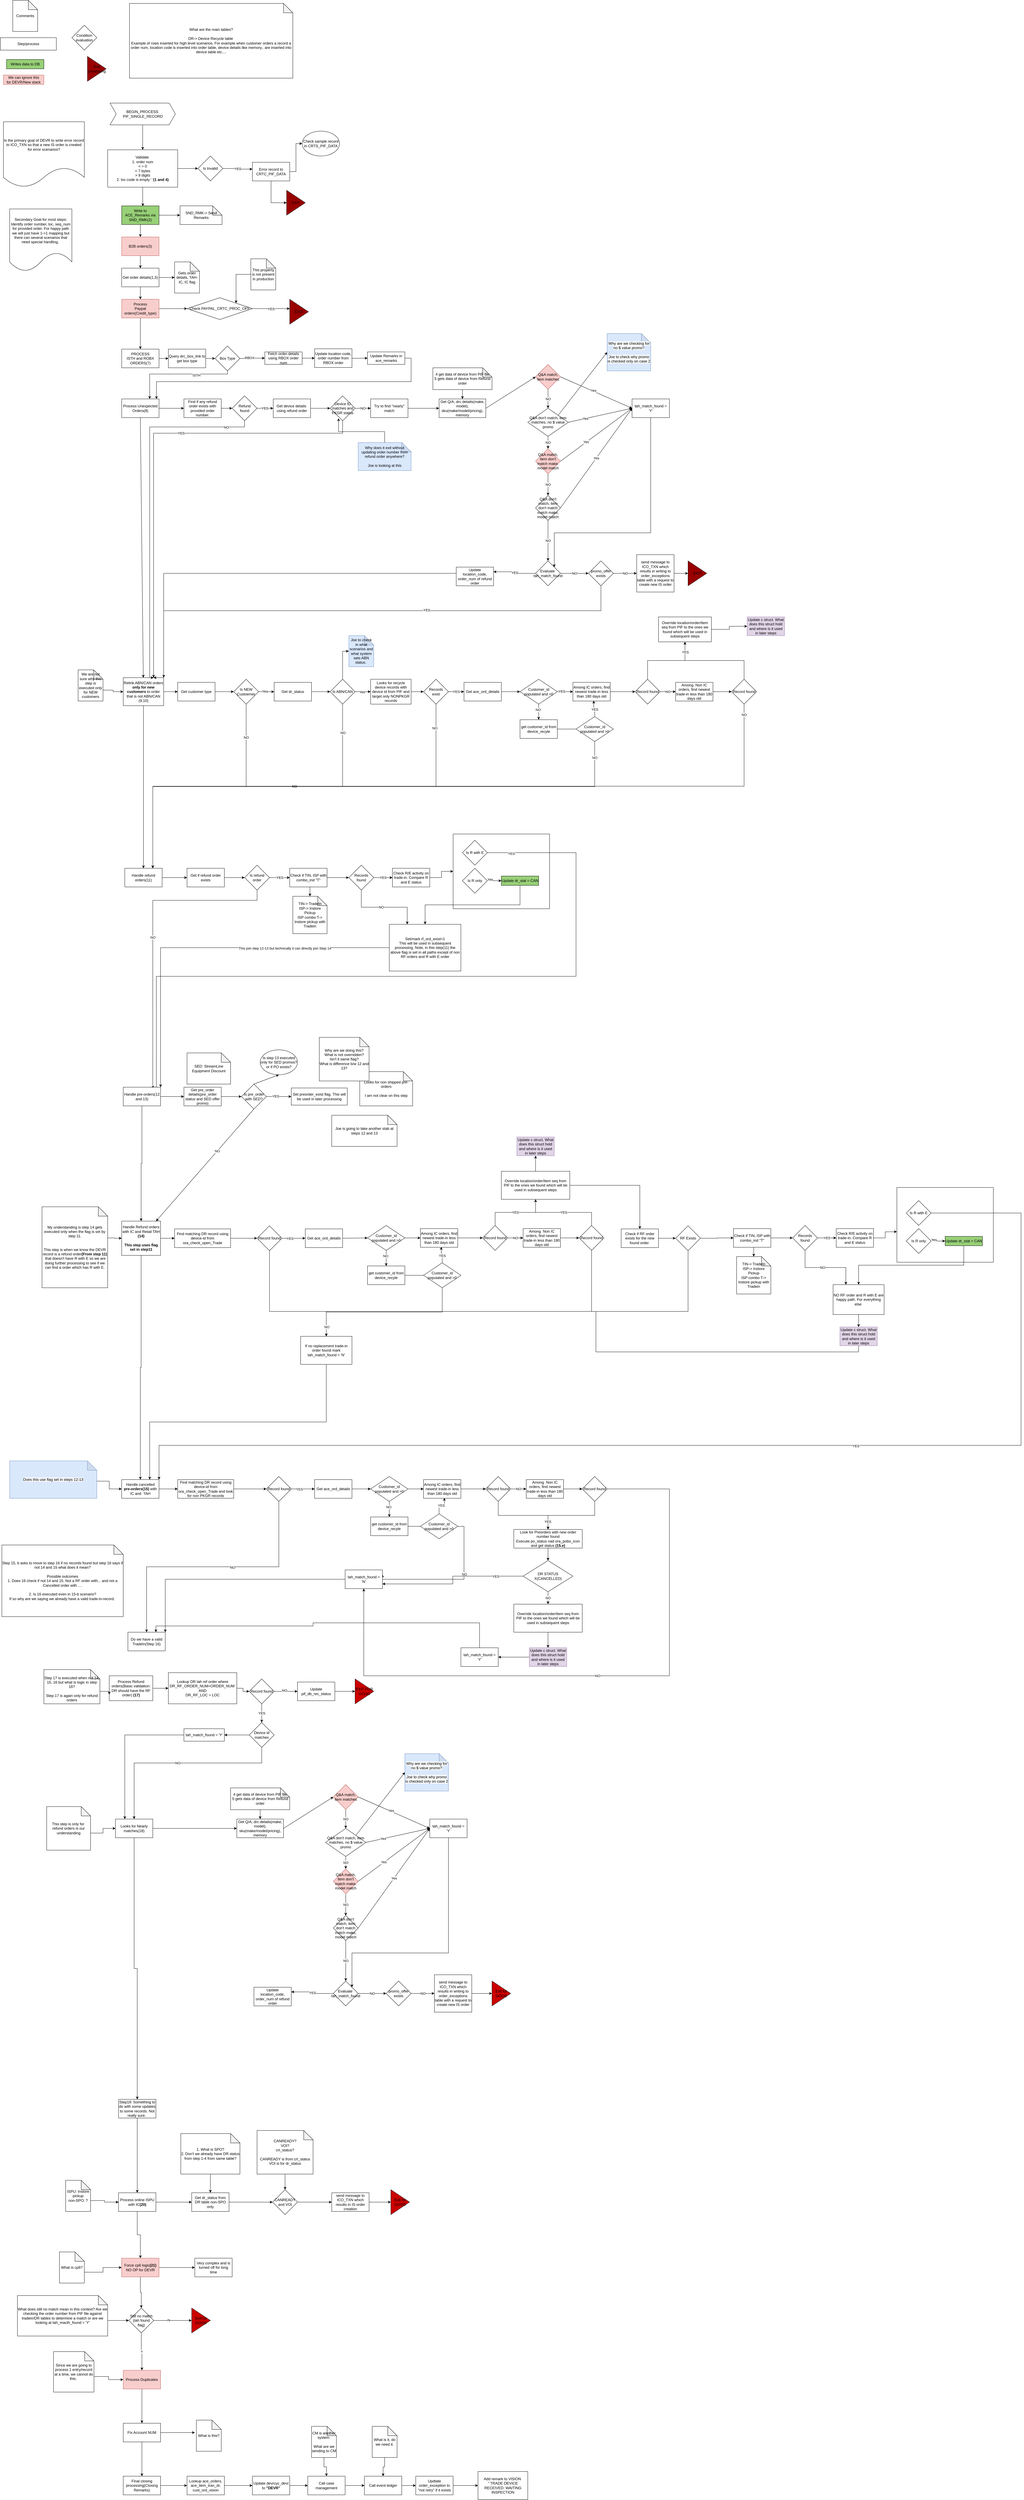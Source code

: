 <mxfile version="17.1.2" type="github">
  <diagram id="Y2bB13DLOic2n1DQH73y" name="Page-1">
    <mxGraphModel dx="1765" dy="1785" grid="1" gridSize="10" guides="1" tooltips="1" connect="1" arrows="1" fold="1" page="1" pageScale="1" pageWidth="850" pageHeight="1100" math="0" shadow="0">
      <root>
        <mxCell id="0" />
        <mxCell id="1" parent="0" />
        <mxCell id="PZgfyG_mXTi6joqUZfRK-21" value="" style="rounded=0;whiteSpace=wrap;html=1;fillColor=#FFFFFF;" vertex="1" parent="1">
          <mxGeometry x="1475" y="2307" width="310" height="240" as="geometry" />
        </mxCell>
        <mxCell id="PZgfyG_mXTi6joqUZfRK-22" style="edgeStyle=orthogonalEdgeStyle;rounded=0;orthogonalLoop=1;jettySize=auto;html=1;exitX=1;exitY=0.5;exitDx=0;exitDy=0;entryX=0;entryY=0.5;entryDx=0;entryDy=0;" edge="1" parent="1" source="PZgfyG_mXTi6joqUZfRK-24" target="PZgfyG_mXTi6joqUZfRK-26">
          <mxGeometry relative="1" as="geometry" />
        </mxCell>
        <mxCell id="PZgfyG_mXTi6joqUZfRK-23" style="edgeStyle=orthogonalEdgeStyle;rounded=0;orthogonalLoop=1;jettySize=auto;html=1;exitX=0.5;exitY=1;exitDx=0;exitDy=0;entryX=0.567;entryY=0.017;entryDx=0;entryDy=0;entryPerimeter=0;" edge="1" parent="1" source="PZgfyG_mXTi6joqUZfRK-24" target="PZgfyG_mXTi6joqUZfRK-33">
          <mxGeometry relative="1" as="geometry" />
        </mxCell>
        <mxCell id="PZgfyG_mXTi6joqUZfRK-24" value="Validate&amp;nbsp;&lt;br&gt;1. order num &lt;br&gt;&amp;lt; = 0&lt;br&gt;&amp;lt; 7 bytes&lt;br&gt;&amp;gt; 9 digits&lt;br&gt;2. loc code is empty &#39; &#39;&lt;b&gt;(1 and 4)&lt;/b&gt;" style="rounded=0;whiteSpace=wrap;html=1;" vertex="1" parent="1">
          <mxGeometry x="365" y="110" width="225" height="120" as="geometry" />
        </mxCell>
        <mxCell id="PZgfyG_mXTi6joqUZfRK-25" value="YES" style="edgeStyle=orthogonalEdgeStyle;rounded=0;orthogonalLoop=1;jettySize=auto;html=1;exitX=1;exitY=0.5;exitDx=0;exitDy=0;entryX=0;entryY=0.367;entryDx=0;entryDy=0;entryPerimeter=0;" edge="1" parent="1" source="PZgfyG_mXTi6joqUZfRK-26" target="PZgfyG_mXTi6joqUZfRK-29">
          <mxGeometry relative="1" as="geometry" />
        </mxCell>
        <mxCell id="PZgfyG_mXTi6joqUZfRK-26" value="Is Invalid" style="rhombus;whiteSpace=wrap;html=1;" vertex="1" parent="1">
          <mxGeometry x="655" y="130" width="80" height="80" as="geometry" />
        </mxCell>
        <mxCell id="PZgfyG_mXTi6joqUZfRK-27" style="edgeStyle=orthogonalEdgeStyle;rounded=0;orthogonalLoop=1;jettySize=auto;html=1;exitX=1;exitY=0.5;exitDx=0;exitDy=0;entryX=0;entryY=0.5;entryDx=0;entryDy=0;" edge="1" parent="1" source="PZgfyG_mXTi6joqUZfRK-29" target="PZgfyG_mXTi6joqUZfRK-30">
          <mxGeometry relative="1" as="geometry" />
        </mxCell>
        <mxCell id="PZgfyG_mXTi6joqUZfRK-28" style="edgeStyle=orthogonalEdgeStyle;rounded=0;orthogonalLoop=1;jettySize=auto;html=1;exitX=0.5;exitY=1;exitDx=0;exitDy=0;entryX=0;entryY=0.5;entryDx=0;entryDy=0;" edge="1" parent="1" source="PZgfyG_mXTi6joqUZfRK-29" target="PZgfyG_mXTi6joqUZfRK-48">
          <mxGeometry relative="1" as="geometry" />
        </mxCell>
        <mxCell id="PZgfyG_mXTi6joqUZfRK-29" value="Error record to CRTC_PIF_DATA" style="rounded=0;whiteSpace=wrap;html=1;" vertex="1" parent="1">
          <mxGeometry x="830" y="150" width="120" height="60" as="geometry" />
        </mxCell>
        <mxCell id="PZgfyG_mXTi6joqUZfRK-30" value="Check sample record in CRTS_PIF_DATA" style="ellipse;whiteSpace=wrap;html=1;" vertex="1" parent="1">
          <mxGeometry x="990" y="50" width="120" height="80" as="geometry" />
        </mxCell>
        <mxCell id="PZgfyG_mXTi6joqUZfRK-31" style="edgeStyle=orthogonalEdgeStyle;rounded=0;orthogonalLoop=1;jettySize=auto;html=1;exitX=1;exitY=0.5;exitDx=0;exitDy=0;entryX=0;entryY=0.5;entryDx=0;entryDy=0;entryPerimeter=0;" edge="1" parent="1" source="PZgfyG_mXTi6joqUZfRK-33" target="PZgfyG_mXTi6joqUZfRK-276">
          <mxGeometry relative="1" as="geometry">
            <mxPoint x="638.4" y="302" as="targetPoint" />
          </mxGeometry>
        </mxCell>
        <mxCell id="PZgfyG_mXTi6joqUZfRK-32" style="edgeStyle=orthogonalEdgeStyle;rounded=0;orthogonalLoop=1;jettySize=auto;html=1;exitX=0.5;exitY=1;exitDx=0;exitDy=0;entryX=0.5;entryY=0;entryDx=0;entryDy=0;" edge="1" parent="1" source="PZgfyG_mXTi6joqUZfRK-33" target="PZgfyG_mXTi6joqUZfRK-35">
          <mxGeometry relative="1" as="geometry" />
        </mxCell>
        <mxCell id="PZgfyG_mXTi6joqUZfRK-33" value="Write to ACE_Remarks via SND_RMK(2)" style="rounded=0;whiteSpace=wrap;html=1;fillColor=#97D077;" vertex="1" parent="1">
          <mxGeometry x="410" y="290" width="120" height="60" as="geometry" />
        </mxCell>
        <mxCell id="PZgfyG_mXTi6joqUZfRK-34" style="edgeStyle=orthogonalEdgeStyle;rounded=0;orthogonalLoop=1;jettySize=auto;html=1;exitX=0.5;exitY=1;exitDx=0;exitDy=0;entryX=0.5;entryY=0;entryDx=0;entryDy=0;" edge="1" parent="1" source="PZgfyG_mXTi6joqUZfRK-35" target="PZgfyG_mXTi6joqUZfRK-40">
          <mxGeometry relative="1" as="geometry" />
        </mxCell>
        <mxCell id="PZgfyG_mXTi6joqUZfRK-35" value="B2B orders(3)" style="rounded=0;whiteSpace=wrap;html=1;fillColor=#f8cecc;strokeColor=#b85450;" vertex="1" parent="1">
          <mxGeometry x="410" y="390" width="120" height="60" as="geometry" />
        </mxCell>
        <mxCell id="PZgfyG_mXTi6joqUZfRK-36" value="Writes data to DB" style="rounded=0;whiteSpace=wrap;html=1;fillColor=#97D077;" vertex="1" parent="1">
          <mxGeometry x="40" y="-180" width="120" height="30" as="geometry" />
        </mxCell>
        <mxCell id="PZgfyG_mXTi6joqUZfRK-37" value="We can ignore this&lt;br&gt;for DEVR/New stack" style="rounded=0;whiteSpace=wrap;html=1;fillColor=#f8cecc;strokeColor=#b85450;" vertex="1" parent="1">
          <mxGeometry x="30" y="-130" width="130" height="30" as="geometry" />
        </mxCell>
        <mxCell id="PZgfyG_mXTi6joqUZfRK-38" style="edgeStyle=orthogonalEdgeStyle;rounded=0;orthogonalLoop=1;jettySize=auto;html=1;exitX=1;exitY=0.5;exitDx=0;exitDy=0;entryX=0;entryY=0.5;entryDx=0;entryDy=0;entryPerimeter=0;" edge="1" parent="1" source="PZgfyG_mXTi6joqUZfRK-40" target="PZgfyG_mXTi6joqUZfRK-279">
          <mxGeometry relative="1" as="geometry">
            <mxPoint x="630" y="510" as="targetPoint" />
          </mxGeometry>
        </mxCell>
        <mxCell id="PZgfyG_mXTi6joqUZfRK-39" style="edgeStyle=orthogonalEdgeStyle;rounded=0;orthogonalLoop=1;jettySize=auto;html=1;exitX=0.5;exitY=1;exitDx=0;exitDy=0;entryX=0.5;entryY=0;entryDx=0;entryDy=0;" edge="1" parent="1" source="PZgfyG_mXTi6joqUZfRK-40" target="PZgfyG_mXTi6joqUZfRK-43">
          <mxGeometry relative="1" as="geometry" />
        </mxCell>
        <mxCell id="PZgfyG_mXTi6joqUZfRK-40" value="Get order details(1,5)" style="rounded=0;whiteSpace=wrap;html=1;fillColor=#FFFFFF;" vertex="1" parent="1">
          <mxGeometry x="410" y="490" width="120" height="60" as="geometry" />
        </mxCell>
        <mxCell id="PZgfyG_mXTi6joqUZfRK-41" value="" style="edgeStyle=orthogonalEdgeStyle;rounded=0;orthogonalLoop=1;jettySize=auto;html=1;exitX=1;exitY=0.5;exitDx=0;exitDy=0;entryX=0;entryY=0.5;entryDx=0;entryDy=0;" edge="1" parent="1" source="PZgfyG_mXTi6joqUZfRK-43" target="PZgfyG_mXTi6joqUZfRK-45">
          <mxGeometry relative="1" as="geometry" />
        </mxCell>
        <mxCell id="PZgfyG_mXTi6joqUZfRK-42" style="edgeStyle=orthogonalEdgeStyle;rounded=0;orthogonalLoop=1;jettySize=auto;html=1;exitX=0.5;exitY=1;exitDx=0;exitDy=0;" edge="1" parent="1" source="PZgfyG_mXTi6joqUZfRK-43" target="PZgfyG_mXTi6joqUZfRK-47">
          <mxGeometry relative="1" as="geometry" />
        </mxCell>
        <mxCell id="PZgfyG_mXTi6joqUZfRK-43" value="Process&lt;br&gt;Paypal orders(Credit_type)" style="rounded=0;whiteSpace=wrap;html=1;fillColor=#f8cecc;strokeColor=#b85450;" vertex="1" parent="1">
          <mxGeometry x="410" y="590" width="120" height="60" as="geometry" />
        </mxCell>
        <mxCell id="PZgfyG_mXTi6joqUZfRK-44" value="YES" style="edgeStyle=orthogonalEdgeStyle;rounded=0;orthogonalLoop=1;jettySize=auto;html=1;exitX=1;exitY=0.5;exitDx=0;exitDy=0;" edge="1" parent="1" source="PZgfyG_mXTi6joqUZfRK-45">
          <mxGeometry relative="1" as="geometry">
            <mxPoint x="950" y="620" as="targetPoint" />
          </mxGeometry>
        </mxCell>
        <mxCell id="PZgfyG_mXTi6joqUZfRK-45" value="Check PAYPAL_CRTC_PROC_OFF" style="rhombus;whiteSpace=wrap;html=1;fillColor=#FFFFFF;" vertex="1" parent="1">
          <mxGeometry x="620" y="585" width="210" height="70" as="geometry" />
        </mxCell>
        <mxCell id="PZgfyG_mXTi6joqUZfRK-46" style="edgeStyle=orthogonalEdgeStyle;rounded=0;orthogonalLoop=1;jettySize=auto;html=1;exitX=1;exitY=0.5;exitDx=0;exitDy=0;entryX=0;entryY=0.5;entryDx=0;entryDy=0;" edge="1" parent="1" source="PZgfyG_mXTi6joqUZfRK-47" target="PZgfyG_mXTi6joqUZfRK-288">
          <mxGeometry relative="1" as="geometry" />
        </mxCell>
        <mxCell id="PZgfyG_mXTi6joqUZfRK-47" value="PROCESS&lt;br&gt;ISTH and ROBX ORDERS(7)" style="rounded=0;whiteSpace=wrap;html=1;fillColor=#FFFFFF;" vertex="1" parent="1">
          <mxGeometry x="410" y="750" width="120" height="60" as="geometry" />
        </mxCell>
        <mxCell id="PZgfyG_mXTi6joqUZfRK-48" value="EXIT" style="triangle;whiteSpace=wrap;html=1;fillColor=#990000;" vertex="1" parent="1">
          <mxGeometry x="940" y="240" width="60" height="80" as="geometry" />
        </mxCell>
        <mxCell id="PZgfyG_mXTi6joqUZfRK-49" value="EXIT" style="triangle;whiteSpace=wrap;html=1;fillColor=#990000;" vertex="1" parent="1">
          <mxGeometry x="950" y="590" width="60" height="80" as="geometry" />
        </mxCell>
        <mxCell id="PZgfyG_mXTi6joqUZfRK-50" style="edgeStyle=orthogonalEdgeStyle;rounded=0;orthogonalLoop=1;jettySize=auto;html=1;exitX=1;exitY=0.5;exitDx=0;exitDy=0;" edge="1" parent="1" source="PZgfyG_mXTi6joqUZfRK-51" target="PZgfyG_mXTi6joqUZfRK-281">
          <mxGeometry relative="1" as="geometry">
            <mxPoint x="1000" y="779" as="targetPoint" />
          </mxGeometry>
        </mxCell>
        <mxCell id="PZgfyG_mXTi6joqUZfRK-51" value="Fetch order-details using RBOX order num" style="rounded=0;whiteSpace=wrap;html=1;fillColor=#FFFFFF;" vertex="1" parent="1">
          <mxGeometry x="870" y="759" width="120" height="40" as="geometry" />
        </mxCell>
        <mxCell id="PZgfyG_mXTi6joqUZfRK-52" style="edgeStyle=orthogonalEdgeStyle;rounded=0;orthogonalLoop=1;jettySize=auto;html=1;exitX=1;exitY=0.5;exitDx=0;exitDy=0;entryX=0.931;entryY=0.003;entryDx=0;entryDy=0;entryPerimeter=0;" edge="1" parent="1" source="PZgfyG_mXTi6joqUZfRK-53" target="PZgfyG_mXTi6joqUZfRK-56">
          <mxGeometry relative="1" as="geometry" />
        </mxCell>
        <mxCell id="PZgfyG_mXTi6joqUZfRK-53" value="Update Remarks in ace_remarks" style="rounded=0;whiteSpace=wrap;html=1;fillColor=#FFFFFF;" vertex="1" parent="1">
          <mxGeometry x="1200" y="759" width="120" height="40" as="geometry" />
        </mxCell>
        <mxCell id="PZgfyG_mXTi6joqUZfRK-54" style="edgeStyle=orthogonalEdgeStyle;rounded=0;orthogonalLoop=1;jettySize=auto;html=1;exitX=1;exitY=0.5;exitDx=0;exitDy=0;entryX=0;entryY=0.5;entryDx=0;entryDy=0;" edge="1" parent="1" source="PZgfyG_mXTi6joqUZfRK-56" target="PZgfyG_mXTi6joqUZfRK-58">
          <mxGeometry relative="1" as="geometry" />
        </mxCell>
        <mxCell id="PZgfyG_mXTi6joqUZfRK-55" style="edgeStyle=none;rounded=0;orthogonalLoop=1;jettySize=auto;html=1;exitX=0.5;exitY=1;exitDx=0;exitDy=0;" edge="1" parent="1" source="PZgfyG_mXTi6joqUZfRK-56" target="PZgfyG_mXTi6joqUZfRK-91">
          <mxGeometry relative="1" as="geometry" />
        </mxCell>
        <mxCell id="PZgfyG_mXTi6joqUZfRK-56" value="Process Unexpected Orders(8)" style="rounded=0;whiteSpace=wrap;html=1;fillColor=#FFFFFF;" vertex="1" parent="1">
          <mxGeometry x="410" y="910" width="120" height="60" as="geometry" />
        </mxCell>
        <mxCell id="PZgfyG_mXTi6joqUZfRK-57" style="edgeStyle=orthogonalEdgeStyle;rounded=0;orthogonalLoop=1;jettySize=auto;html=1;exitX=1;exitY=0.5;exitDx=0;exitDy=0;entryX=0;entryY=0.5;entryDx=0;entryDy=0;" edge="1" parent="1" source="PZgfyG_mXTi6joqUZfRK-58" target="PZgfyG_mXTi6joqUZfRK-294">
          <mxGeometry relative="1" as="geometry" />
        </mxCell>
        <mxCell id="PZgfyG_mXTi6joqUZfRK-58" value="Find if any refund order exists with provided order number.&lt;br&gt;" style="rounded=0;whiteSpace=wrap;html=1;fillColor=#FFFFFF;" vertex="1" parent="1">
          <mxGeometry x="610" y="910" width="120" height="60" as="geometry" />
        </mxCell>
        <mxCell id="PZgfyG_mXTi6joqUZfRK-59" style="edgeStyle=orthogonalEdgeStyle;rounded=0;orthogonalLoop=1;jettySize=auto;html=1;exitX=1;exitY=0.5;exitDx=0;exitDy=0;entryX=0;entryY=0.5;entryDx=0;entryDy=0;" edge="1" parent="1" source="PZgfyG_mXTi6joqUZfRK-60" target="PZgfyG_mXTi6joqUZfRK-64">
          <mxGeometry relative="1" as="geometry">
            <mxPoint x="1070" y="990" as="targetPoint" />
          </mxGeometry>
        </mxCell>
        <mxCell id="PZgfyG_mXTi6joqUZfRK-60" value="Get device details&amp;nbsp;&lt;br&gt;using refund order" style="rounded=0;whiteSpace=wrap;html=1;fillColor=#FFFFFF;" vertex="1" parent="1">
          <mxGeometry x="897" y="910" width="120" height="60" as="geometry" />
        </mxCell>
        <mxCell id="PZgfyG_mXTi6joqUZfRK-61" value="NO" style="edgeStyle=orthogonalEdgeStyle;rounded=0;orthogonalLoop=1;jettySize=auto;html=1;exitX=1;exitY=0.5;exitDx=0;exitDy=0;entryX=0;entryY=0.5;entryDx=0;entryDy=0;" edge="1" parent="1" source="PZgfyG_mXTi6joqUZfRK-64" target="PZgfyG_mXTi6joqUZfRK-66">
          <mxGeometry relative="1" as="geometry">
            <mxPoint x="1310" y="940" as="targetPoint" />
          </mxGeometry>
        </mxCell>
        <mxCell id="PZgfyG_mXTi6joqUZfRK-62" style="edgeStyle=orthogonalEdgeStyle;rounded=0;orthogonalLoop=1;jettySize=auto;html=1;exitX=0.5;exitY=1;exitDx=0;exitDy=0;entryX=0.75;entryY=0;entryDx=0;entryDy=0;" edge="1" parent="1" source="PZgfyG_mXTi6joqUZfRK-64" target="PZgfyG_mXTi6joqUZfRK-91">
          <mxGeometry relative="1" as="geometry">
            <Array as="points">
              <mxPoint x="1120" y="1020" />
              <mxPoint x="513" y="1020" />
            </Array>
          </mxGeometry>
        </mxCell>
        <mxCell id="PZgfyG_mXTi6joqUZfRK-63" value="YES" style="edgeLabel;html=1;align=center;verticalAlign=middle;resizable=0;points=[];" vertex="1" connectable="0" parent="PZgfyG_mXTi6joqUZfRK-62">
          <mxGeometry x="-0.219" relative="1" as="geometry">
            <mxPoint as="offset" />
          </mxGeometry>
        </mxCell>
        <mxCell id="PZgfyG_mXTi6joqUZfRK-64" value="Device ID matches and PKGR status" style="rhombus;whiteSpace=wrap;html=1;fillColor=#FFFFFF;" vertex="1" parent="1">
          <mxGeometry x="1080" y="900" width="80" height="80" as="geometry" />
        </mxCell>
        <mxCell id="PZgfyG_mXTi6joqUZfRK-65" style="edgeStyle=orthogonalEdgeStyle;rounded=0;orthogonalLoop=1;jettySize=auto;html=1;exitX=1;exitY=0.5;exitDx=0;exitDy=0;entryX=0;entryY=0.5;entryDx=0;entryDy=0;" edge="1" parent="1" source="PZgfyG_mXTi6joqUZfRK-66" target="PZgfyG_mXTi6joqUZfRK-68">
          <mxGeometry relative="1" as="geometry" />
        </mxCell>
        <mxCell id="PZgfyG_mXTi6joqUZfRK-66" value="Try to find &quot;nearly&quot; match" style="rounded=0;whiteSpace=wrap;html=1;fillColor=#FFFFFF;" vertex="1" parent="1">
          <mxGeometry x="1210" y="910" width="120" height="60" as="geometry" />
        </mxCell>
        <mxCell id="PZgfyG_mXTi6joqUZfRK-67" style="edgeStyle=none;rounded=0;orthogonalLoop=1;jettySize=auto;html=1;exitX=1;exitY=0.5;exitDx=0;exitDy=0;entryX=0;entryY=0.5;entryDx=0;entryDy=0;" edge="1" parent="1" source="PZgfyG_mXTi6joqUZfRK-68" target="PZgfyG_mXTi6joqUZfRK-72">
          <mxGeometry relative="1" as="geometry" />
        </mxCell>
        <mxCell id="PZgfyG_mXTi6joqUZfRK-68" value="Get Q/A, drc details(make, model), sku(make/model/pricing), memory" style="rounded=0;whiteSpace=wrap;html=1;fillColor=#FFFFFF;" vertex="1" parent="1">
          <mxGeometry x="1430" y="910" width="150" height="60" as="geometry" />
        </mxCell>
        <mxCell id="PZgfyG_mXTi6joqUZfRK-69" style="edgeStyle=none;rounded=0;orthogonalLoop=1;jettySize=auto;html=1;exitX=1;exitY=0.5;exitDx=0;exitDy=0;entryX=0;entryY=0.5;entryDx=0;entryDy=0;" edge="1" parent="1" source="PZgfyG_mXTi6joqUZfRK-72" target="PZgfyG_mXTi6joqUZfRK-86">
          <mxGeometry relative="1" as="geometry" />
        </mxCell>
        <mxCell id="PZgfyG_mXTi6joqUZfRK-70" value="Yes" style="edgeLabel;html=1;align=center;verticalAlign=middle;resizable=0;points=[];" vertex="1" connectable="0" parent="PZgfyG_mXTi6joqUZfRK-69">
          <mxGeometry x="-0.088" y="2" relative="1" as="geometry">
            <mxPoint as="offset" />
          </mxGeometry>
        </mxCell>
        <mxCell id="PZgfyG_mXTi6joqUZfRK-71" value="NO" style="edgeStyle=orthogonalEdgeStyle;rounded=0;orthogonalLoop=1;jettySize=auto;html=1;exitX=0.5;exitY=1;exitDx=0;exitDy=0;entryX=0.5;entryY=0;entryDx=0;entryDy=0;" edge="1" parent="1" source="PZgfyG_mXTi6joqUZfRK-72" target="PZgfyG_mXTi6joqUZfRK-77">
          <mxGeometry relative="1" as="geometry" />
        </mxCell>
        <mxCell id="PZgfyG_mXTi6joqUZfRK-72" value="Q&amp;amp;A match, item matches" style="rhombus;whiteSpace=wrap;html=1;fillColor=#f8cecc;strokeColor=#b85450;" vertex="1" parent="1">
          <mxGeometry x="1740" y="799" width="80" height="80" as="geometry" />
        </mxCell>
        <mxCell id="PZgfyG_mXTi6joqUZfRK-73" style="edgeStyle=none;rounded=0;orthogonalLoop=1;jettySize=auto;html=1;exitX=1;exitY=0.5;exitDx=0;exitDy=0;entryX=0;entryY=0.5;entryDx=0;entryDy=0;" edge="1" parent="1" source="PZgfyG_mXTi6joqUZfRK-77" target="PZgfyG_mXTi6joqUZfRK-86">
          <mxGeometry relative="1" as="geometry" />
        </mxCell>
        <mxCell id="PZgfyG_mXTi6joqUZfRK-74" value="Yes" style="edgeLabel;html=1;align=center;verticalAlign=middle;resizable=0;points=[];" vertex="1" connectable="0" parent="PZgfyG_mXTi6joqUZfRK-73">
          <mxGeometry x="-0.463" relative="1" as="geometry">
            <mxPoint as="offset" />
          </mxGeometry>
        </mxCell>
        <mxCell id="PZgfyG_mXTi6joqUZfRK-75" style="edgeStyle=none;rounded=0;orthogonalLoop=1;jettySize=auto;html=1;exitX=1;exitY=0;exitDx=0;exitDy=0;entryX=0;entryY=0.5;entryDx=0;entryDy=0;entryPerimeter=0;" edge="1" parent="1" source="PZgfyG_mXTi6joqUZfRK-77" target="PZgfyG_mXTi6joqUZfRK-289">
          <mxGeometry relative="1" as="geometry">
            <mxPoint x="1470" y="1126.23" as="targetPoint" />
          </mxGeometry>
        </mxCell>
        <mxCell id="PZgfyG_mXTi6joqUZfRK-76" value="NO" style="edgeStyle=orthogonalEdgeStyle;rounded=0;orthogonalLoop=1;jettySize=auto;html=1;exitX=0.5;exitY=1;exitDx=0;exitDy=0;entryX=0.5;entryY=0;entryDx=0;entryDy=0;" edge="1" parent="1" source="PZgfyG_mXTi6joqUZfRK-77" target="PZgfyG_mXTi6joqUZfRK-81">
          <mxGeometry relative="1" as="geometry" />
        </mxCell>
        <mxCell id="PZgfyG_mXTi6joqUZfRK-77" value="Q&amp;amp;A don&#39;t match, item matches, no $ value promo" style="rhombus;whiteSpace=wrap;html=1;fillColor=#FFFFFF;" vertex="1" parent="1">
          <mxGeometry x="1715" y="940" width="130" height="90" as="geometry" />
        </mxCell>
        <mxCell id="PZgfyG_mXTi6joqUZfRK-78" style="edgeStyle=none;rounded=0;orthogonalLoop=1;jettySize=auto;html=1;exitX=1;exitY=0.5;exitDx=0;exitDy=0;entryX=0;entryY=0.5;entryDx=0;entryDy=0;" edge="1" parent="1" source="PZgfyG_mXTi6joqUZfRK-81" target="PZgfyG_mXTi6joqUZfRK-86">
          <mxGeometry relative="1" as="geometry" />
        </mxCell>
        <mxCell id="PZgfyG_mXTi6joqUZfRK-79" value="Yes" style="edgeLabel;html=1;align=center;verticalAlign=middle;resizable=0;points=[];" vertex="1" connectable="0" parent="PZgfyG_mXTi6joqUZfRK-78">
          <mxGeometry x="-0.291" y="2" relative="1" as="geometry">
            <mxPoint x="1" as="offset" />
          </mxGeometry>
        </mxCell>
        <mxCell id="PZgfyG_mXTi6joqUZfRK-80" value="NO" style="edgeStyle=orthogonalEdgeStyle;rounded=0;orthogonalLoop=1;jettySize=auto;html=1;exitX=0.5;exitY=1;exitDx=0;exitDy=0;entryX=0.5;entryY=0;entryDx=0;entryDy=0;" edge="1" parent="1" source="PZgfyG_mXTi6joqUZfRK-81" target="PZgfyG_mXTi6joqUZfRK-84">
          <mxGeometry relative="1" as="geometry" />
        </mxCell>
        <mxCell id="PZgfyG_mXTi6joqUZfRK-81" value="Q&amp;amp;A match, item don&#39;t match make, model match" style="rhombus;whiteSpace=wrap;html=1;fillColor=#f8cecc;strokeColor=#b85450;" vertex="1" parent="1">
          <mxGeometry x="1740" y="1070" width="80" height="80" as="geometry" />
        </mxCell>
        <mxCell id="PZgfyG_mXTi6joqUZfRK-82" value="Yes" style="edgeStyle=none;rounded=0;orthogonalLoop=1;jettySize=auto;html=1;exitX=1;exitY=0.5;exitDx=0;exitDy=0;entryX=0;entryY=0.5;entryDx=0;entryDy=0;" edge="1" parent="1" source="PZgfyG_mXTi6joqUZfRK-84" target="PZgfyG_mXTi6joqUZfRK-86">
          <mxGeometry relative="1" as="geometry">
            <mxPoint x="1610" y="1260" as="targetPoint" />
          </mxGeometry>
        </mxCell>
        <mxCell id="PZgfyG_mXTi6joqUZfRK-83" value="NO" style="edgeStyle=orthogonalEdgeStyle;rounded=0;orthogonalLoop=1;jettySize=auto;html=1;exitX=0.5;exitY=1;exitDx=0;exitDy=0;entryX=0.5;entryY=0;entryDx=0;entryDy=0;" edge="1" parent="1" source="PZgfyG_mXTi6joqUZfRK-84" target="PZgfyG_mXTi6joqUZfRK-301">
          <mxGeometry relative="1" as="geometry" />
        </mxCell>
        <mxCell id="PZgfyG_mXTi6joqUZfRK-84" value="Q&amp;amp;A don&#39;t match, item don&#39;t match match make, model match" style="rhombus;whiteSpace=wrap;html=1;fillColor=#FFFFFF;" vertex="1" parent="1">
          <mxGeometry x="1740" y="1220" width="80" height="80" as="geometry" />
        </mxCell>
        <mxCell id="PZgfyG_mXTi6joqUZfRK-85" style="edgeStyle=orthogonalEdgeStyle;rounded=0;orthogonalLoop=1;jettySize=auto;html=1;exitX=0.5;exitY=1;exitDx=0;exitDy=0;entryX=1;entryY=0;entryDx=0;entryDy=0;" edge="1" parent="1" source="PZgfyG_mXTi6joqUZfRK-86" target="PZgfyG_mXTi6joqUZfRK-301">
          <mxGeometry relative="1" as="geometry">
            <Array as="points">
              <mxPoint x="2110" y="1340" />
              <mxPoint x="1800" y="1340" />
            </Array>
          </mxGeometry>
        </mxCell>
        <mxCell id="PZgfyG_mXTi6joqUZfRK-86" value="tah_match_found = &#39;Y&#39;" style="rounded=0;whiteSpace=wrap;html=1;fillColor=#FFFFFF;" vertex="1" parent="1">
          <mxGeometry x="2050" y="910" width="120" height="60" as="geometry" />
        </mxCell>
        <mxCell id="PZgfyG_mXTi6joqUZfRK-87" style="edgeStyle=orthogonalEdgeStyle;rounded=0;orthogonalLoop=1;jettySize=auto;html=1;exitX=1;exitY=0.5;exitDx=0;exitDy=0;entryX=0;entryY=0.5;entryDx=0;entryDy=0;" edge="1" parent="1" source="PZgfyG_mXTi6joqUZfRK-88" target="PZgfyG_mXTi6joqUZfRK-457">
          <mxGeometry relative="1" as="geometry" />
        </mxCell>
        <mxCell id="PZgfyG_mXTi6joqUZfRK-88" value="send message to ICO_TXN which results in writing to order_exceptions table with a request to create new IS order" style="rounded=0;whiteSpace=wrap;html=1;fillColor=#FFFFFF;" vertex="1" parent="1">
          <mxGeometry x="2065" y="1410" width="120" height="120" as="geometry" />
        </mxCell>
        <mxCell id="PZgfyG_mXTi6joqUZfRK-89" style="edgeStyle=none;rounded=0;orthogonalLoop=1;jettySize=auto;html=1;exitX=1;exitY=0.5;exitDx=0;exitDy=0;entryX=0;entryY=0.5;entryDx=0;entryDy=0;" edge="1" parent="1" source="PZgfyG_mXTi6joqUZfRK-91" target="PZgfyG_mXTi6joqUZfRK-93">
          <mxGeometry relative="1" as="geometry" />
        </mxCell>
        <mxCell id="PZgfyG_mXTi6joqUZfRK-90" style="edgeStyle=orthogonalEdgeStyle;rounded=0;orthogonalLoop=1;jettySize=auto;html=1;exitX=0.5;exitY=1;exitDx=0;exitDy=0;" edge="1" parent="1" source="PZgfyG_mXTi6joqUZfRK-91" target="PZgfyG_mXTi6joqUZfRK-100">
          <mxGeometry relative="1" as="geometry" />
        </mxCell>
        <mxCell id="PZgfyG_mXTi6joqUZfRK-91" value="Relink ABN/CAN orders &lt;b&gt;only for new customers&lt;/b&gt; to order that is not ABN/CAN (9,10)" style="rounded=0;whiteSpace=wrap;html=1;fillColor=#FFFFFF;" vertex="1" parent="1">
          <mxGeometry x="415" y="1805" width="130" height="90" as="geometry" />
        </mxCell>
        <mxCell id="PZgfyG_mXTi6joqUZfRK-92" style="edgeStyle=none;rounded=0;orthogonalLoop=1;jettySize=auto;html=1;exitX=1;exitY=0.5;exitDx=0;exitDy=0;entryX=0;entryY=0.5;entryDx=0;entryDy=0;" edge="1" parent="1" source="PZgfyG_mXTi6joqUZfRK-93" target="PZgfyG_mXTi6joqUZfRK-98">
          <mxGeometry relative="1" as="geometry" />
        </mxCell>
        <mxCell id="PZgfyG_mXTi6joqUZfRK-93" value="Get customer type" style="rounded=0;whiteSpace=wrap;html=1;fillColor=#FFFFFF;" vertex="1" parent="1">
          <mxGeometry x="590" y="1820" width="120" height="60" as="geometry" />
        </mxCell>
        <mxCell id="PZgfyG_mXTi6joqUZfRK-94" style="edgeStyle=none;rounded=0;orthogonalLoop=1;jettySize=auto;html=1;exitX=1;exitY=0.5;exitDx=0;exitDy=0;entryX=0;entryY=0.5;entryDx=0;entryDy=0;" edge="1" parent="1" source="PZgfyG_mXTi6joqUZfRK-98" target="PZgfyG_mXTi6joqUZfRK-102">
          <mxGeometry relative="1" as="geometry" />
        </mxCell>
        <mxCell id="PZgfyG_mXTi6joqUZfRK-95" value="Yes" style="edgeLabel;html=1;align=center;verticalAlign=middle;resizable=0;points=[];" vertex="1" connectable="0" parent="PZgfyG_mXTi6joqUZfRK-94">
          <mxGeometry x="-0.2" y="1" relative="1" as="geometry">
            <mxPoint as="offset" />
          </mxGeometry>
        </mxCell>
        <mxCell id="PZgfyG_mXTi6joqUZfRK-96" style="edgeStyle=orthogonalEdgeStyle;rounded=0;orthogonalLoop=1;jettySize=auto;html=1;exitX=0.5;exitY=1;exitDx=0;exitDy=0;entryX=0.75;entryY=0;entryDx=0;entryDy=0;" edge="1" parent="1" source="PZgfyG_mXTi6joqUZfRK-98" target="PZgfyG_mXTi6joqUZfRK-100">
          <mxGeometry relative="1" as="geometry" />
        </mxCell>
        <mxCell id="PZgfyG_mXTi6joqUZfRK-97" value="NO" style="edgeLabel;html=1;align=center;verticalAlign=middle;resizable=0;points=[];" vertex="1" connectable="0" parent="PZgfyG_mXTi6joqUZfRK-96">
          <mxGeometry x="-0.745" relative="1" as="geometry">
            <mxPoint y="1" as="offset" />
          </mxGeometry>
        </mxCell>
        <mxCell id="PZgfyG_mXTi6joqUZfRK-98" value="Is NEW Custoemer" style="rhombus;whiteSpace=wrap;html=1;fillColor=#FFFFFF;" vertex="1" parent="1">
          <mxGeometry x="770" y="1810" width="80" height="80" as="geometry" />
        </mxCell>
        <mxCell id="PZgfyG_mXTi6joqUZfRK-99" style="edgeStyle=orthogonalEdgeStyle;rounded=0;orthogonalLoop=1;jettySize=auto;html=1;exitX=1;exitY=0.5;exitDx=0;exitDy=0;entryX=0;entryY=0.5;entryDx=0;entryDy=0;" edge="1" parent="1" source="PZgfyG_mXTi6joqUZfRK-100" target="PZgfyG_mXTi6joqUZfRK-145">
          <mxGeometry relative="1" as="geometry" />
        </mxCell>
        <mxCell id="PZgfyG_mXTi6joqUZfRK-100" value="Handle refund orders(11)" style="rounded=0;whiteSpace=wrap;html=1;fillColor=#FFFFFF;" vertex="1" parent="1">
          <mxGeometry x="420" y="2417" width="120" height="60" as="geometry" />
        </mxCell>
        <mxCell id="PZgfyG_mXTi6joqUZfRK-101" style="edgeStyle=none;rounded=0;orthogonalLoop=1;jettySize=auto;html=1;exitX=1;exitY=0.5;exitDx=0;exitDy=0;" edge="1" parent="1" source="PZgfyG_mXTi6joqUZfRK-102" target="PZgfyG_mXTi6joqUZfRK-108">
          <mxGeometry relative="1" as="geometry" />
        </mxCell>
        <mxCell id="PZgfyG_mXTi6joqUZfRK-102" value="Get dr_status" style="rounded=0;whiteSpace=wrap;html=1;fillColor=#FFFFFF;" vertex="1" parent="1">
          <mxGeometry x="900" y="1820" width="120" height="60" as="geometry" />
        </mxCell>
        <mxCell id="PZgfyG_mXTi6joqUZfRK-103" style="edgeStyle=orthogonalEdgeStyle;rounded=0;orthogonalLoop=1;jettySize=auto;html=1;exitX=0.5;exitY=1;exitDx=0;exitDy=0;entryX=0.75;entryY=0;entryDx=0;entryDy=0;" edge="1" parent="1" source="PZgfyG_mXTi6joqUZfRK-108" target="PZgfyG_mXTi6joqUZfRK-100">
          <mxGeometry relative="1" as="geometry">
            <mxPoint x="510" y="2140" as="targetPoint" />
          </mxGeometry>
        </mxCell>
        <mxCell id="PZgfyG_mXTi6joqUZfRK-104" value="NO" style="edgeLabel;html=1;align=center;verticalAlign=middle;resizable=0;points=[];" vertex="1" connectable="0" parent="PZgfyG_mXTi6joqUZfRK-103">
          <mxGeometry x="-0.841" y="1" relative="1" as="geometry">
            <mxPoint y="1" as="offset" />
          </mxGeometry>
        </mxCell>
        <mxCell id="PZgfyG_mXTi6joqUZfRK-105" style="edgeStyle=none;rounded=0;orthogonalLoop=1;jettySize=auto;html=1;exitX=1;exitY=0.5;exitDx=0;exitDy=0;entryX=0;entryY=0.5;entryDx=0;entryDy=0;" edge="1" parent="1" source="PZgfyG_mXTi6joqUZfRK-108" target="PZgfyG_mXTi6joqUZfRK-110">
          <mxGeometry relative="1" as="geometry" />
        </mxCell>
        <mxCell id="PZgfyG_mXTi6joqUZfRK-106" value="Yes" style="edgeLabel;html=1;align=center;verticalAlign=middle;resizable=0;points=[];" vertex="1" connectable="0" parent="PZgfyG_mXTi6joqUZfRK-105">
          <mxGeometry x="-0.12" y="-1" relative="1" as="geometry">
            <mxPoint as="offset" />
          </mxGeometry>
        </mxCell>
        <mxCell id="PZgfyG_mXTi6joqUZfRK-107" style="edgeStyle=orthogonalEdgeStyle;rounded=0;orthogonalLoop=1;jettySize=auto;html=1;exitX=0.5;exitY=0;exitDx=0;exitDy=0;entryX=0;entryY=0.5;entryDx=0;entryDy=0;entryPerimeter=0;" edge="1" parent="1" source="PZgfyG_mXTi6joqUZfRK-108" target="PZgfyG_mXTi6joqUZfRK-267">
          <mxGeometry relative="1" as="geometry" />
        </mxCell>
        <mxCell id="PZgfyG_mXTi6joqUZfRK-108" value="Is ABN/CAN" style="rhombus;whiteSpace=wrap;html=1;fillColor=#FFFFFF;" vertex="1" parent="1">
          <mxGeometry x="1080" y="1810" width="80" height="80" as="geometry" />
        </mxCell>
        <mxCell id="PZgfyG_mXTi6joqUZfRK-109" style="edgeStyle=none;rounded=0;orthogonalLoop=1;jettySize=auto;html=1;exitX=1;exitY=0.5;exitDx=0;exitDy=0;entryX=0;entryY=0.5;entryDx=0;entryDy=0;" edge="1" parent="1" source="PZgfyG_mXTi6joqUZfRK-110" target="PZgfyG_mXTi6joqUZfRK-114">
          <mxGeometry relative="1" as="geometry" />
        </mxCell>
        <mxCell id="PZgfyG_mXTi6joqUZfRK-110" value="Looks for recycle device records with device id from PIF and target only NONPKGR records" style="rounded=0;whiteSpace=wrap;html=1;fillColor=#FFFFFF;" vertex="1" parent="1">
          <mxGeometry x="1210" y="1810" width="130" height="80" as="geometry" />
        </mxCell>
        <mxCell id="PZgfyG_mXTi6joqUZfRK-111" value="NO" style="edgeStyle=orthogonalEdgeStyle;rounded=0;orthogonalLoop=1;jettySize=auto;html=1;exitX=0.5;exitY=1;exitDx=0;exitDy=0;entryX=0.75;entryY=0;entryDx=0;entryDy=0;" edge="1" parent="1" source="PZgfyG_mXTi6joqUZfRK-114" target="PZgfyG_mXTi6joqUZfRK-100">
          <mxGeometry relative="1" as="geometry">
            <mxPoint x="970" y="1980" as="targetPoint" />
          </mxGeometry>
        </mxCell>
        <mxCell id="PZgfyG_mXTi6joqUZfRK-112" value="NO" style="edgeLabel;html=1;align=center;verticalAlign=middle;resizable=0;points=[];" vertex="1" connectable="0" parent="PZgfyG_mXTi6joqUZfRK-111">
          <mxGeometry x="-0.895" y="-4" relative="1" as="geometry">
            <mxPoint y="1" as="offset" />
          </mxGeometry>
        </mxCell>
        <mxCell id="PZgfyG_mXTi6joqUZfRK-113" value="YES" style="edgeStyle=none;rounded=0;orthogonalLoop=1;jettySize=auto;html=1;exitX=1;exitY=0.5;exitDx=0;exitDy=0;entryX=0;entryY=0.5;entryDx=0;entryDy=0;" edge="1" parent="1" source="PZgfyG_mXTi6joqUZfRK-114" target="PZgfyG_mXTi6joqUZfRK-116">
          <mxGeometry relative="1" as="geometry" />
        </mxCell>
        <mxCell id="PZgfyG_mXTi6joqUZfRK-114" value="Records &lt;br&gt;exist" style="rhombus;whiteSpace=wrap;html=1;fillColor=#FFFFFF;" vertex="1" parent="1">
          <mxGeometry x="1380" y="1810" width="80" height="80" as="geometry" />
        </mxCell>
        <mxCell id="PZgfyG_mXTi6joqUZfRK-115" style="edgeStyle=none;rounded=0;orthogonalLoop=1;jettySize=auto;html=1;exitX=1;exitY=0.5;exitDx=0;exitDy=0;" edge="1" parent="1" source="PZgfyG_mXTi6joqUZfRK-116">
          <mxGeometry relative="1" as="geometry">
            <mxPoint x="1690" y="1850" as="targetPoint" />
          </mxGeometry>
        </mxCell>
        <mxCell id="PZgfyG_mXTi6joqUZfRK-116" value="Get ace_ord_details" style="rounded=0;whiteSpace=wrap;html=1;fillColor=#FFFFFF;" vertex="1" parent="1">
          <mxGeometry x="1510" y="1820" width="120" height="60" as="geometry" />
        </mxCell>
        <mxCell id="PZgfyG_mXTi6joqUZfRK-117" style="edgeStyle=none;rounded=0;orthogonalLoop=1;jettySize=auto;html=1;exitX=0.5;exitY=1;exitDx=0;exitDy=0;" edge="1" parent="1" source="PZgfyG_mXTi6joqUZfRK-121" target="PZgfyG_mXTi6joqUZfRK-125">
          <mxGeometry relative="1" as="geometry" />
        </mxCell>
        <mxCell id="PZgfyG_mXTi6joqUZfRK-118" value="NO" style="edgeLabel;html=1;align=center;verticalAlign=middle;resizable=0;points=[];" vertex="1" connectable="0" parent="PZgfyG_mXTi6joqUZfRK-117">
          <mxGeometry x="-0.28" y="-2" relative="1" as="geometry">
            <mxPoint as="offset" />
          </mxGeometry>
        </mxCell>
        <mxCell id="PZgfyG_mXTi6joqUZfRK-119" style="edgeStyle=none;rounded=0;orthogonalLoop=1;jettySize=auto;html=1;exitX=1;exitY=0.5;exitDx=0;exitDy=0;entryX=0;entryY=0.5;entryDx=0;entryDy=0;" edge="1" parent="1" source="PZgfyG_mXTi6joqUZfRK-121" target="PZgfyG_mXTi6joqUZfRK-127">
          <mxGeometry relative="1" as="geometry" />
        </mxCell>
        <mxCell id="PZgfyG_mXTi6joqUZfRK-120" value="YES" style="edgeLabel;html=1;align=center;verticalAlign=middle;resizable=0;points=[];" vertex="1" connectable="0" parent="PZgfyG_mXTi6joqUZfRK-119">
          <mxGeometry x="-0.44" y="1" relative="1" as="geometry">
            <mxPoint as="offset" />
          </mxGeometry>
        </mxCell>
        <mxCell id="PZgfyG_mXTi6joqUZfRK-121" value="Customer_id populated and &amp;gt;0" style="rhombus;whiteSpace=wrap;html=1;fillColor=#FFFFFF;" vertex="1" parent="1">
          <mxGeometry x="1690" y="1810" width="120" height="80" as="geometry" />
        </mxCell>
        <mxCell id="PZgfyG_mXTi6joqUZfRK-122" style="edgeStyle=none;rounded=0;orthogonalLoop=1;jettySize=auto;html=1;exitX=0;exitY=0.5;exitDx=0;exitDy=0;" edge="1" parent="1" source="PZgfyG_mXTi6joqUZfRK-121" target="PZgfyG_mXTi6joqUZfRK-121">
          <mxGeometry relative="1" as="geometry" />
        </mxCell>
        <mxCell id="PZgfyG_mXTi6joqUZfRK-123" style="edgeStyle=orthogonalEdgeStyle;rounded=0;orthogonalLoop=1;jettySize=auto;html=1;exitX=0.5;exitY=0;exitDx=0;exitDy=0;entryX=0.558;entryY=0.983;entryDx=0;entryDy=0;entryPerimeter=0;startArrow=none;" edge="1" parent="1" source="PZgfyG_mXTi6joqUZfRK-142" target="PZgfyG_mXTi6joqUZfRK-127">
          <mxGeometry relative="1" as="geometry" />
        </mxCell>
        <mxCell id="PZgfyG_mXTi6joqUZfRK-124" value="YES" style="edgeLabel;html=1;align=center;verticalAlign=middle;resizable=0;points=[];" vertex="1" connectable="0" parent="PZgfyG_mXTi6joqUZfRK-123">
          <mxGeometry x="-0.059" y="2" relative="1" as="geometry">
            <mxPoint as="offset" />
          </mxGeometry>
        </mxCell>
        <mxCell id="PZgfyG_mXTi6joqUZfRK-125" value="get customer_id from device_recyle" style="rounded=0;whiteSpace=wrap;html=1;fillColor=#FFFFFF;" vertex="1" parent="1">
          <mxGeometry x="1690" y="1940" width="120" height="60" as="geometry" />
        </mxCell>
        <mxCell id="PZgfyG_mXTi6joqUZfRK-126" style="edgeStyle=none;rounded=0;orthogonalLoop=1;jettySize=auto;html=1;exitX=1;exitY=0.5;exitDx=0;exitDy=0;entryX=0;entryY=0.5;entryDx=0;entryDy=0;" edge="1" parent="1" source="PZgfyG_mXTi6joqUZfRK-127" target="PZgfyG_mXTi6joqUZfRK-130">
          <mxGeometry relative="1" as="geometry" />
        </mxCell>
        <mxCell id="PZgfyG_mXTi6joqUZfRK-127" value="Among IC orders, find newest trade-in less than 180 days old" style="rounded=0;whiteSpace=wrap;html=1;fillColor=#FFFFFF;" vertex="1" parent="1">
          <mxGeometry x="1860" y="1820" width="120" height="60" as="geometry" />
        </mxCell>
        <mxCell id="PZgfyG_mXTi6joqUZfRK-128" value="NO" style="edgeStyle=none;rounded=0;orthogonalLoop=1;jettySize=auto;html=1;exitX=1;exitY=0.5;exitDx=0;exitDy=0;entryX=0;entryY=0.5;entryDx=0;entryDy=0;" edge="1" parent="1" source="PZgfyG_mXTi6joqUZfRK-130" target="PZgfyG_mXTi6joqUZfRK-132">
          <mxGeometry relative="1" as="geometry" />
        </mxCell>
        <mxCell id="PZgfyG_mXTi6joqUZfRK-129" style="edgeStyle=orthogonalEdgeStyle;rounded=0;orthogonalLoop=1;jettySize=auto;html=1;exitX=0.5;exitY=0;exitDx=0;exitDy=0;entryX=0.5;entryY=1;entryDx=0;entryDy=0;" edge="1" parent="1" source="PZgfyG_mXTi6joqUZfRK-130" target="PZgfyG_mXTi6joqUZfRK-139">
          <mxGeometry relative="1" as="geometry" />
        </mxCell>
        <mxCell id="PZgfyG_mXTi6joqUZfRK-130" value="Record found" style="rhombus;whiteSpace=wrap;html=1;fillColor=#FFFFFF;" vertex="1" parent="1">
          <mxGeometry x="2060" y="1810" width="80" height="80" as="geometry" />
        </mxCell>
        <mxCell id="PZgfyG_mXTi6joqUZfRK-131" style="edgeStyle=none;rounded=0;orthogonalLoop=1;jettySize=auto;html=1;exitX=1;exitY=0.5;exitDx=0;exitDy=0;entryX=0;entryY=0.5;entryDx=0;entryDy=0;" edge="1" parent="1" source="PZgfyG_mXTi6joqUZfRK-132" target="PZgfyG_mXTi6joqUZfRK-137">
          <mxGeometry relative="1" as="geometry" />
        </mxCell>
        <mxCell id="PZgfyG_mXTi6joqUZfRK-132" value="&lt;span&gt;Among&amp;nbsp; Non IC orders, find newest trade-in less than 180 days old&lt;/span&gt;" style="rounded=0;whiteSpace=wrap;html=1;fillColor=#FFFFFF;" vertex="1" parent="1">
          <mxGeometry x="2190" y="1820" width="120" height="60" as="geometry" />
        </mxCell>
        <mxCell id="PZgfyG_mXTi6joqUZfRK-133" style="edgeStyle=orthogonalEdgeStyle;rounded=0;orthogonalLoop=1;jettySize=auto;html=1;exitX=0.5;exitY=0;exitDx=0;exitDy=0;entryX=0.5;entryY=1;entryDx=0;entryDy=0;" edge="1" parent="1" source="PZgfyG_mXTi6joqUZfRK-137" target="PZgfyG_mXTi6joqUZfRK-139">
          <mxGeometry relative="1" as="geometry" />
        </mxCell>
        <mxCell id="PZgfyG_mXTi6joqUZfRK-134" value="YES" style="edgeLabel;html=1;align=center;verticalAlign=middle;resizable=0;points=[];" vertex="1" connectable="0" parent="PZgfyG_mXTi6joqUZfRK-133">
          <mxGeometry x="0.791" y="-1" relative="1" as="geometry">
            <mxPoint as="offset" />
          </mxGeometry>
        </mxCell>
        <mxCell id="PZgfyG_mXTi6joqUZfRK-135" style="edgeStyle=orthogonalEdgeStyle;rounded=0;orthogonalLoop=1;jettySize=auto;html=1;exitX=0.5;exitY=1;exitDx=0;exitDy=0;entryX=0.75;entryY=0;entryDx=0;entryDy=0;" edge="1" parent="1" source="PZgfyG_mXTi6joqUZfRK-137" target="PZgfyG_mXTi6joqUZfRK-100">
          <mxGeometry relative="1" as="geometry" />
        </mxCell>
        <mxCell id="PZgfyG_mXTi6joqUZfRK-136" value="NO" style="edgeLabel;html=1;align=center;verticalAlign=middle;resizable=0;points=[];" vertex="1" connectable="0" parent="PZgfyG_mXTi6joqUZfRK-135">
          <mxGeometry x="-0.973" relative="1" as="geometry">
            <mxPoint y="1" as="offset" />
          </mxGeometry>
        </mxCell>
        <mxCell id="PZgfyG_mXTi6joqUZfRK-137" value="Record found" style="rhombus;whiteSpace=wrap;html=1;fillColor=#FFFFFF;" vertex="1" parent="1">
          <mxGeometry x="2370" y="1810" width="80" height="80" as="geometry" />
        </mxCell>
        <mxCell id="PZgfyG_mXTi6joqUZfRK-138" style="edgeStyle=orthogonalEdgeStyle;rounded=0;orthogonalLoop=1;jettySize=auto;html=1;exitX=1;exitY=0.5;exitDx=0;exitDy=0;entryX=0;entryY=0.5;entryDx=0;entryDy=0;" edge="1" parent="1" source="PZgfyG_mXTi6joqUZfRK-139" target="PZgfyG_mXTi6joqUZfRK-339">
          <mxGeometry relative="1" as="geometry" />
        </mxCell>
        <mxCell id="PZgfyG_mXTi6joqUZfRK-139" value="Override location/order/item seq from PIF to the ones we found which will be used in subsequent steps" style="rounded=0;whiteSpace=wrap;html=1;fillColor=#FFFFFF;" vertex="1" parent="1">
          <mxGeometry x="2135" y="1610" width="170" height="80" as="geometry" />
        </mxCell>
        <mxCell id="PZgfyG_mXTi6joqUZfRK-140" style="edgeStyle=orthogonalEdgeStyle;rounded=0;orthogonalLoop=1;jettySize=auto;html=1;exitX=0.5;exitY=1;exitDx=0;exitDy=0;entryX=0.75;entryY=0;entryDx=0;entryDy=0;" edge="1" parent="1" target="PZgfyG_mXTi6joqUZfRK-100">
          <mxGeometry relative="1" as="geometry">
            <mxPoint x="510" y="2412" as="targetPoint" />
            <mxPoint x="1930" y="2005" as="sourcePoint" />
            <Array as="points">
              <mxPoint x="1930" y="2155" />
              <mxPoint x="510" y="2155" />
            </Array>
          </mxGeometry>
        </mxCell>
        <mxCell id="PZgfyG_mXTi6joqUZfRK-141" value="NO" style="edgeLabel;html=1;align=center;verticalAlign=middle;resizable=0;points=[];" vertex="1" connectable="0" parent="PZgfyG_mXTi6joqUZfRK-140">
          <mxGeometry x="-0.939" relative="1" as="geometry">
            <mxPoint y="1" as="offset" />
          </mxGeometry>
        </mxCell>
        <mxCell id="PZgfyG_mXTi6joqUZfRK-142" value="Customer_id populated and &amp;gt;0" style="rhombus;whiteSpace=wrap;html=1;fillColor=#FFFFFF;" vertex="1" parent="1">
          <mxGeometry x="1870" y="1930" width="120" height="80" as="geometry" />
        </mxCell>
        <mxCell id="PZgfyG_mXTi6joqUZfRK-143" value="" style="edgeStyle=orthogonalEdgeStyle;rounded=0;orthogonalLoop=1;jettySize=auto;html=1;exitX=1;exitY=0.5;exitDx=0;exitDy=0;entryX=0;entryY=0.5;entryDx=0;entryDy=0;endArrow=none;" edge="1" parent="1" source="PZgfyG_mXTi6joqUZfRK-125" target="PZgfyG_mXTi6joqUZfRK-142">
          <mxGeometry relative="1" as="geometry">
            <mxPoint x="1810" y="1970" as="sourcePoint" />
            <mxPoint x="1926.96" y="1878.98" as="targetPoint" />
          </mxGeometry>
        </mxCell>
        <mxCell id="PZgfyG_mXTi6joqUZfRK-144" style="edgeStyle=orthogonalEdgeStyle;rounded=0;orthogonalLoop=1;jettySize=auto;html=1;exitX=1;exitY=0.5;exitDx=0;exitDy=0;entryX=0;entryY=0.5;entryDx=0;entryDy=0;" edge="1" parent="1" source="PZgfyG_mXTi6joqUZfRK-145" target="PZgfyG_mXTi6joqUZfRK-148">
          <mxGeometry relative="1" as="geometry" />
        </mxCell>
        <mxCell id="PZgfyG_mXTi6joqUZfRK-145" value="Get if refund order exists" style="rounded=0;whiteSpace=wrap;html=1;fillColor=#FFFFFF;" vertex="1" parent="1">
          <mxGeometry x="620" y="2417" width="120" height="60" as="geometry" />
        </mxCell>
        <mxCell id="PZgfyG_mXTi6joqUZfRK-146" value="YES" style="edgeStyle=orthogonalEdgeStyle;rounded=0;orthogonalLoop=1;jettySize=auto;html=1;exitX=1;exitY=0.5;exitDx=0;exitDy=0;entryX=0;entryY=0.5;entryDx=0;entryDy=0;" edge="1" parent="1" source="PZgfyG_mXTi6joqUZfRK-148" target="PZgfyG_mXTi6joqUZfRK-151">
          <mxGeometry relative="1" as="geometry" />
        </mxCell>
        <mxCell id="PZgfyG_mXTi6joqUZfRK-147" value="NO" style="edgeStyle=orthogonalEdgeStyle;rounded=0;orthogonalLoop=1;jettySize=auto;html=1;exitX=0.5;exitY=1;exitDx=0;exitDy=0;entryX=0.75;entryY=0;entryDx=0;entryDy=0;" edge="1" parent="1" source="PZgfyG_mXTi6joqUZfRK-148" target="PZgfyG_mXTi6joqUZfRK-171">
          <mxGeometry relative="1" as="geometry">
            <mxPoint x="745" y="2537" as="targetPoint" />
            <Array as="points">
              <mxPoint x="845" y="2520" />
              <mxPoint x="510" y="2520" />
            </Array>
          </mxGeometry>
        </mxCell>
        <mxCell id="PZgfyG_mXTi6joqUZfRK-148" value="Is refund order" style="rhombus;whiteSpace=wrap;html=1;fillColor=#FFFFFF;" vertex="1" parent="1">
          <mxGeometry x="805" y="2407" width="80" height="80" as="geometry" />
        </mxCell>
        <mxCell id="PZgfyG_mXTi6joqUZfRK-149" style="edgeStyle=orthogonalEdgeStyle;rounded=0;orthogonalLoop=1;jettySize=auto;html=1;exitX=1;exitY=0.5;exitDx=0;exitDy=0;entryX=0;entryY=0.5;entryDx=0;entryDy=0;" edge="1" parent="1" source="PZgfyG_mXTi6joqUZfRK-151" target="PZgfyG_mXTi6joqUZfRK-155">
          <mxGeometry relative="1" as="geometry" />
        </mxCell>
        <mxCell id="PZgfyG_mXTi6joqUZfRK-150" style="edgeStyle=orthogonalEdgeStyle;rounded=0;orthogonalLoop=1;jettySize=auto;html=1;exitX=0.5;exitY=1;exitDx=0;exitDy=0;entryX=0.5;entryY=0;entryDx=0;entryDy=0;entryPerimeter=0;" edge="1" parent="1" source="PZgfyG_mXTi6joqUZfRK-151" target="PZgfyG_mXTi6joqUZfRK-268">
          <mxGeometry relative="1" as="geometry" />
        </mxCell>
        <mxCell id="PZgfyG_mXTi6joqUZfRK-151" value="Check if TIN, ISP with combo_ind &quot;T&quot;" style="rounded=0;whiteSpace=wrap;html=1;fillColor=#FFFFFF;" vertex="1" parent="1">
          <mxGeometry x="950" y="2417" width="120" height="60" as="geometry" />
        </mxCell>
        <mxCell id="PZgfyG_mXTi6joqUZfRK-152" style="edgeStyle=orthogonalEdgeStyle;rounded=0;orthogonalLoop=1;jettySize=auto;html=1;exitX=0.5;exitY=1;exitDx=0;exitDy=0;entryX=0.25;entryY=0;entryDx=0;entryDy=0;" edge="1" parent="1" source="PZgfyG_mXTi6joqUZfRK-155" target="PZgfyG_mXTi6joqUZfRK-158">
          <mxGeometry relative="1" as="geometry">
            <mxPoint x="1180" y="2527" as="targetPoint" />
          </mxGeometry>
        </mxCell>
        <mxCell id="PZgfyG_mXTi6joqUZfRK-153" value="NO" style="edgeLabel;html=1;align=center;verticalAlign=middle;resizable=0;points=[];" vertex="1" connectable="0" parent="PZgfyG_mXTi6joqUZfRK-152">
          <mxGeometry x="-0.08" relative="1" as="geometry">
            <mxPoint as="offset" />
          </mxGeometry>
        </mxCell>
        <mxCell id="PZgfyG_mXTi6joqUZfRK-154" value="YES" style="edgeStyle=orthogonalEdgeStyle;rounded=0;orthogonalLoop=1;jettySize=auto;html=1;exitX=1;exitY=0.5;exitDx=0;exitDy=0;" edge="1" parent="1" source="PZgfyG_mXTi6joqUZfRK-155" target="PZgfyG_mXTi6joqUZfRK-160">
          <mxGeometry relative="1" as="geometry" />
        </mxCell>
        <mxCell id="PZgfyG_mXTi6joqUZfRK-155" value="Records found" style="rhombus;whiteSpace=wrap;html=1;fillColor=#FFFFFF;" vertex="1" parent="1">
          <mxGeometry x="1140" y="2407" width="80" height="80" as="geometry" />
        </mxCell>
        <mxCell id="PZgfyG_mXTi6joqUZfRK-156" style="edgeStyle=orthogonalEdgeStyle;rounded=0;orthogonalLoop=1;jettySize=auto;html=1;exitX=0;exitY=0.5;exitDx=0;exitDy=0;entryX=1;entryY=0;entryDx=0;entryDy=0;" edge="1" parent="1" source="PZgfyG_mXTi6joqUZfRK-158" target="PZgfyG_mXTi6joqUZfRK-171">
          <mxGeometry relative="1" as="geometry" />
        </mxCell>
        <mxCell id="PZgfyG_mXTi6joqUZfRK-157" value="This join step 12-13 but technically it can directly join Step 14" style="edgeLabel;html=1;align=center;verticalAlign=middle;resizable=0;points=[];" vertex="1" connectable="0" parent="PZgfyG_mXTi6joqUZfRK-156">
          <mxGeometry x="-0.431" y="2" relative="1" as="geometry">
            <mxPoint as="offset" />
          </mxGeometry>
        </mxCell>
        <mxCell id="PZgfyG_mXTi6joqUZfRK-158" value="Set/mark rf_ord_exist=1&lt;br&gt;This will be used in subsequent processing. Note, in this step(11) the above flag is set in all paths except of non RF orders and R with E order" style="rounded=0;whiteSpace=wrap;html=1;fillColor=#FFFFFF;" vertex="1" parent="1">
          <mxGeometry x="1270" y="2597" width="230" height="150" as="geometry" />
        </mxCell>
        <mxCell id="PZgfyG_mXTi6joqUZfRK-159" style="edgeStyle=orthogonalEdgeStyle;rounded=0;orthogonalLoop=1;jettySize=auto;html=1;exitX=1;exitY=0.5;exitDx=0;exitDy=0;entryX=0;entryY=0.5;entryDx=0;entryDy=0;" edge="1" parent="1" source="PZgfyG_mXTi6joqUZfRK-160" target="PZgfyG_mXTi6joqUZfRK-21">
          <mxGeometry relative="1" as="geometry" />
        </mxCell>
        <mxCell id="PZgfyG_mXTi6joqUZfRK-160" value="Check R/E activity on trade-in. Compare R and E status" style="rounded=0;whiteSpace=wrap;html=1;fillColor=#FFFFFF;" vertex="1" parent="1">
          <mxGeometry x="1280" y="2417" width="120" height="60" as="geometry" />
        </mxCell>
        <mxCell id="PZgfyG_mXTi6joqUZfRK-161" style="edgeStyle=orthogonalEdgeStyle;rounded=0;orthogonalLoop=1;jettySize=auto;html=1;exitX=1;exitY=0.5;exitDx=0;exitDy=0;entryX=0.886;entryY=0.13;entryDx=0;entryDy=0;entryPerimeter=0;" edge="1" parent="1" source="PZgfyG_mXTi6joqUZfRK-163" target="PZgfyG_mXTi6joqUZfRK-171">
          <mxGeometry relative="1" as="geometry">
            <Array as="points">
              <mxPoint x="1870" y="2367" />
              <mxPoint x="1870" y="2764" />
              <mxPoint x="521" y="2764" />
            </Array>
          </mxGeometry>
        </mxCell>
        <mxCell id="PZgfyG_mXTi6joqUZfRK-162" value="YES" style="edgeLabel;html=1;align=center;verticalAlign=middle;resizable=0;points=[];" vertex="1" connectable="0" parent="PZgfyG_mXTi6joqUZfRK-161">
          <mxGeometry x="-0.936" y="-3" relative="1" as="geometry">
            <mxPoint as="offset" />
          </mxGeometry>
        </mxCell>
        <mxCell id="PZgfyG_mXTi6joqUZfRK-163" value="Is R with E" style="rhombus;whiteSpace=wrap;html=1;fillColor=#FFFFFF;" vertex="1" parent="1">
          <mxGeometry x="1505" y="2327" width="80" height="80" as="geometry" />
        </mxCell>
        <mxCell id="PZgfyG_mXTi6joqUZfRK-164" style="edgeStyle=orthogonalEdgeStyle;rounded=0;orthogonalLoop=1;jettySize=auto;html=1;entryX=0.5;entryY=0;entryDx=0;entryDy=0;exitX=0.5;exitY=1;exitDx=0;exitDy=0;" edge="1" parent="1" source="PZgfyG_mXTi6joqUZfRK-168" target="PZgfyG_mXTi6joqUZfRK-158">
          <mxGeometry relative="1" as="geometry" />
        </mxCell>
        <mxCell id="PZgfyG_mXTi6joqUZfRK-165" style="edgeStyle=orthogonalEdgeStyle;rounded=0;orthogonalLoop=1;jettySize=auto;html=1;exitX=1;exitY=0.5;exitDx=0;exitDy=0;entryX=0;entryY=0.5;entryDx=0;entryDy=0;" edge="1" parent="1" source="PZgfyG_mXTi6joqUZfRK-167" target="PZgfyG_mXTi6joqUZfRK-168">
          <mxGeometry relative="1" as="geometry" />
        </mxCell>
        <mxCell id="PZgfyG_mXTi6joqUZfRK-166" value="Yes" style="edgeLabel;html=1;align=center;verticalAlign=middle;resizable=0;points=[];" vertex="1" connectable="0" parent="PZgfyG_mXTi6joqUZfRK-165">
          <mxGeometry x="-0.6" y="4" relative="1" as="geometry">
            <mxPoint as="offset" />
          </mxGeometry>
        </mxCell>
        <mxCell id="PZgfyG_mXTi6joqUZfRK-167" value="Is R only" style="rhombus;whiteSpace=wrap;html=1;fillColor=#FFFFFF;" vertex="1" parent="1">
          <mxGeometry x="1505" y="2417" width="80" height="80" as="geometry" />
        </mxCell>
        <mxCell id="PZgfyG_mXTi6joqUZfRK-168" value="Update dr_stat = CAN" style="rounded=0;whiteSpace=wrap;html=1;fillColor=#97D077;" vertex="1" parent="1">
          <mxGeometry x="1630" y="2442" width="120" height="30" as="geometry" />
        </mxCell>
        <mxCell id="PZgfyG_mXTi6joqUZfRK-169" style="edgeStyle=none;rounded=0;orthogonalLoop=1;jettySize=auto;html=1;exitX=1;exitY=0.5;exitDx=0;exitDy=0;entryX=0;entryY=0.5;entryDx=0;entryDy=0;" edge="1" parent="1" source="PZgfyG_mXTi6joqUZfRK-171" target="PZgfyG_mXTi6joqUZfRK-173">
          <mxGeometry relative="1" as="geometry" />
        </mxCell>
        <mxCell id="PZgfyG_mXTi6joqUZfRK-170" style="edgeStyle=orthogonalEdgeStyle;rounded=0;orthogonalLoop=1;jettySize=auto;html=1;exitX=0.5;exitY=1;exitDx=0;exitDy=0;" edge="1" parent="1" source="PZgfyG_mXTi6joqUZfRK-171" target="PZgfyG_mXTi6joqUZfRK-185">
          <mxGeometry relative="1" as="geometry" />
        </mxCell>
        <mxCell id="PZgfyG_mXTi6joqUZfRK-171" value="Handle pre-orders(12 and 13)" style="rounded=0;whiteSpace=wrap;html=1;fillColor=#FFFFFF;" vertex="1" parent="1">
          <mxGeometry x="415" y="3120" width="120" height="60" as="geometry" />
        </mxCell>
        <mxCell id="PZgfyG_mXTi6joqUZfRK-172" style="edgeStyle=none;rounded=0;orthogonalLoop=1;jettySize=auto;html=1;exitX=1;exitY=0.5;exitDx=0;exitDy=0;entryX=0;entryY=0.5;entryDx=0;entryDy=0;" edge="1" parent="1" source="PZgfyG_mXTi6joqUZfRK-173" target="PZgfyG_mXTi6joqUZfRK-179">
          <mxGeometry relative="1" as="geometry" />
        </mxCell>
        <mxCell id="PZgfyG_mXTi6joqUZfRK-173" value="Get pre_order details(pre_order status and SED offer promo)" style="rounded=0;whiteSpace=wrap;html=1;fillColor=#FFFFFF;" vertex="1" parent="1">
          <mxGeometry x="610" y="3120" width="120" height="60" as="geometry" />
        </mxCell>
        <mxCell id="PZgfyG_mXTi6joqUZfRK-174" style="edgeStyle=none;rounded=0;orthogonalLoop=1;jettySize=auto;html=1;exitX=1;exitY=0.5;exitDx=0;exitDy=0;entryX=0;entryY=0.5;entryDx=0;entryDy=0;" edge="1" parent="1" source="PZgfyG_mXTi6joqUZfRK-179" target="PZgfyG_mXTi6joqUZfRK-180">
          <mxGeometry relative="1" as="geometry" />
        </mxCell>
        <mxCell id="PZgfyG_mXTi6joqUZfRK-175" value="YES" style="edgeLabel;html=1;align=center;verticalAlign=middle;resizable=0;points=[];" vertex="1" connectable="0" parent="PZgfyG_mXTi6joqUZfRK-174">
          <mxGeometry x="-0.25" y="1" relative="1" as="geometry">
            <mxPoint as="offset" />
          </mxGeometry>
        </mxCell>
        <mxCell id="PZgfyG_mXTi6joqUZfRK-176" style="edgeStyle=none;rounded=0;orthogonalLoop=1;jettySize=auto;html=1;exitX=0.5;exitY=1;exitDx=0;exitDy=0;" edge="1" parent="1" source="PZgfyG_mXTi6joqUZfRK-179" target="PZgfyG_mXTi6joqUZfRK-185">
          <mxGeometry relative="1" as="geometry">
            <mxPoint x="835" y="3230" as="targetPoint" />
          </mxGeometry>
        </mxCell>
        <mxCell id="PZgfyG_mXTi6joqUZfRK-177" value="NO" style="edgeLabel;html=1;align=center;verticalAlign=middle;resizable=0;points=[];" vertex="1" connectable="0" parent="PZgfyG_mXTi6joqUZfRK-176">
          <mxGeometry x="-0.25" relative="1" as="geometry">
            <mxPoint as="offset" />
          </mxGeometry>
        </mxCell>
        <mxCell id="PZgfyG_mXTi6joqUZfRK-178" style="edgeStyle=none;rounded=0;orthogonalLoop=1;jettySize=auto;html=1;exitX=0.5;exitY=0;exitDx=0;exitDy=0;entryX=0.5;entryY=1;entryDx=0;entryDy=0;" edge="1" parent="1" source="PZgfyG_mXTi6joqUZfRK-179" target="PZgfyG_mXTi6joqUZfRK-182">
          <mxGeometry relative="1" as="geometry" />
        </mxCell>
        <mxCell id="PZgfyG_mXTi6joqUZfRK-179" value="Is pre_order with SED?" style="rhombus;whiteSpace=wrap;html=1;fillColor=#FFFFFF;" vertex="1" parent="1">
          <mxGeometry x="795" y="3110" width="80" height="80" as="geometry" />
        </mxCell>
        <mxCell id="PZgfyG_mXTi6joqUZfRK-180" value="Set preorder_exist flag. This will be used in later processing" style="rounded=0;whiteSpace=wrap;html=1;fillColor=#FFFFFF;" vertex="1" parent="1">
          <mxGeometry x="955" y="3122.5" width="180" height="55" as="geometry" />
        </mxCell>
        <mxCell id="PZgfyG_mXTi6joqUZfRK-181" style="edgeStyle=none;rounded=0;orthogonalLoop=1;jettySize=auto;html=1;entryX=0;entryY=0.5;entryDx=0;entryDy=0;" edge="1" parent="1">
          <mxGeometry relative="1" as="geometry">
            <mxPoint x="835" y="3230" as="sourcePoint" />
            <mxPoint x="835" y="3230" as="targetPoint" />
          </mxGeometry>
        </mxCell>
        <mxCell id="PZgfyG_mXTi6joqUZfRK-182" value="Is step 13 executed only for SED promos? or if PO exists?" style="ellipse;whiteSpace=wrap;html=1;fillColor=#FFFFFF;" vertex="1" parent="1">
          <mxGeometry x="855" y="3000" width="120" height="80" as="geometry" />
        </mxCell>
        <mxCell id="PZgfyG_mXTi6joqUZfRK-183" style="edgeStyle=orthogonalEdgeStyle;rounded=0;orthogonalLoop=1;jettySize=auto;html=1;exitX=1;exitY=0.5;exitDx=0;exitDy=0;entryX=0;entryY=0.5;entryDx=0;entryDy=0;" edge="1" parent="1" source="PZgfyG_mXTi6joqUZfRK-185" target="PZgfyG_mXTi6joqUZfRK-187">
          <mxGeometry relative="1" as="geometry" />
        </mxCell>
        <mxCell id="PZgfyG_mXTi6joqUZfRK-184" style="edgeStyle=orthogonalEdgeStyle;rounded=0;orthogonalLoop=1;jettySize=auto;html=1;exitX=0.5;exitY=1;exitDx=0;exitDy=0;entryX=0.5;entryY=0;entryDx=0;entryDy=0;" edge="1" parent="1" source="PZgfyG_mXTi6joqUZfRK-185" target="PZgfyG_mXTi6joqUZfRK-219">
          <mxGeometry relative="1" as="geometry" />
        </mxCell>
        <mxCell id="PZgfyG_mXTi6joqUZfRK-185" value="Handle Refund orders with IC and Retail TAH &lt;b&gt;(14)&lt;br&gt;&lt;br&gt;This step uses flag set in step11&lt;br&gt;&lt;/b&gt;" style="rounded=0;whiteSpace=wrap;html=1;fillColor=#FFFFFF;" vertex="1" parent="1">
          <mxGeometry x="410" y="3550" width="125" height="110" as="geometry" />
        </mxCell>
        <mxCell id="PZgfyG_mXTi6joqUZfRK-186" style="edgeStyle=orthogonalEdgeStyle;rounded=0;orthogonalLoop=1;jettySize=auto;html=1;exitX=1;exitY=0.5;exitDx=0;exitDy=0;entryX=0;entryY=0.5;entryDx=0;entryDy=0;" edge="1" parent="1" source="PZgfyG_mXTi6joqUZfRK-187" target="PZgfyG_mXTi6joqUZfRK-191">
          <mxGeometry relative="1" as="geometry" />
        </mxCell>
        <mxCell id="PZgfyG_mXTi6joqUZfRK-187" value="Find matching DR record using device-id from ora_check_open_Trade" style="rounded=0;whiteSpace=wrap;html=1;fillColor=#FFFFFF;" vertex="1" parent="1">
          <mxGeometry x="580" y="3575" width="180" height="60" as="geometry" />
        </mxCell>
        <mxCell id="PZgfyG_mXTi6joqUZfRK-188" style="edgeStyle=orthogonalEdgeStyle;rounded=0;orthogonalLoop=1;jettySize=auto;html=1;exitX=1;exitY=0.5;exitDx=0;exitDy=0;entryX=0;entryY=0.5;entryDx=0;entryDy=0;" edge="1" parent="1" source="PZgfyG_mXTi6joqUZfRK-191" target="PZgfyG_mXTi6joqUZfRK-193">
          <mxGeometry relative="1" as="geometry" />
        </mxCell>
        <mxCell id="PZgfyG_mXTi6joqUZfRK-189" value="YES" style="edgeLabel;html=1;align=center;verticalAlign=middle;resizable=0;points=[];" vertex="1" connectable="0" parent="PZgfyG_mXTi6joqUZfRK-188">
          <mxGeometry x="-0.314" y="-1" relative="1" as="geometry">
            <mxPoint as="offset" />
          </mxGeometry>
        </mxCell>
        <mxCell id="PZgfyG_mXTi6joqUZfRK-190" style="edgeStyle=orthogonalEdgeStyle;rounded=0;orthogonalLoop=1;jettySize=auto;html=1;exitX=0.5;exitY=1;exitDx=0;exitDy=0;entryX=0.5;entryY=0;entryDx=0;entryDy=0;" edge="1" parent="1" source="PZgfyG_mXTi6joqUZfRK-191" target="PZgfyG_mXTi6joqUZfRK-344">
          <mxGeometry relative="1" as="geometry">
            <Array as="points">
              <mxPoint x="885" y="3840" />
              <mxPoint x="1068" y="3840" />
            </Array>
          </mxGeometry>
        </mxCell>
        <mxCell id="PZgfyG_mXTi6joqUZfRK-191" value="Record found" style="rhombus;whiteSpace=wrap;html=1;fillColor=#FFFFFF;" vertex="1" parent="1">
          <mxGeometry x="845" y="3565" width="80" height="80" as="geometry" />
        </mxCell>
        <mxCell id="PZgfyG_mXTi6joqUZfRK-192" style="edgeStyle=none;rounded=0;orthogonalLoop=1;jettySize=auto;html=1;exitX=1;exitY=0.5;exitDx=0;exitDy=0;entryX=0;entryY=0.5;entryDx=0;entryDy=0;" edge="1" parent="1" source="PZgfyG_mXTi6joqUZfRK-193" target="PZgfyG_mXTi6joqUZfRK-197">
          <mxGeometry relative="1" as="geometry">
            <mxPoint x="1185.5" y="3630" as="targetPoint" />
          </mxGeometry>
        </mxCell>
        <mxCell id="PZgfyG_mXTi6joqUZfRK-193" value="Get ace_ord_details" style="rounded=0;whiteSpace=wrap;html=1;fillColor=#FFFFFF;" vertex="1" parent="1">
          <mxGeometry x="1000" y="3575" width="120" height="60" as="geometry" />
        </mxCell>
        <mxCell id="PZgfyG_mXTi6joqUZfRK-194" style="edgeStyle=none;rounded=0;orthogonalLoop=1;jettySize=auto;html=1;exitX=0.5;exitY=1;exitDx=0;exitDy=0;" edge="1" parent="1" source="PZgfyG_mXTi6joqUZfRK-197" target="PZgfyG_mXTi6joqUZfRK-201">
          <mxGeometry relative="1" as="geometry" />
        </mxCell>
        <mxCell id="PZgfyG_mXTi6joqUZfRK-195" value="NO" style="edgeLabel;html=1;align=center;verticalAlign=middle;resizable=0;points=[];" vertex="1" connectable="0" parent="PZgfyG_mXTi6joqUZfRK-194">
          <mxGeometry x="-0.28" y="-2" relative="1" as="geometry">
            <mxPoint as="offset" />
          </mxGeometry>
        </mxCell>
        <mxCell id="PZgfyG_mXTi6joqUZfRK-196" style="edgeStyle=none;rounded=0;orthogonalLoop=1;jettySize=auto;html=1;exitX=1;exitY=0.5;exitDx=0;exitDy=0;entryX=0;entryY=0.5;entryDx=0;entryDy=0;" edge="1" parent="1" source="PZgfyG_mXTi6joqUZfRK-197" target="PZgfyG_mXTi6joqUZfRK-203">
          <mxGeometry relative="1" as="geometry" />
        </mxCell>
        <mxCell id="PZgfyG_mXTi6joqUZfRK-197" value="Customer_id populated and &amp;gt;0" style="rhombus;whiteSpace=wrap;html=1;fillColor=#FFFFFF;" vertex="1" parent="1">
          <mxGeometry x="1200" y="3564" width="120" height="80" as="geometry" />
        </mxCell>
        <mxCell id="PZgfyG_mXTi6joqUZfRK-198" style="edgeStyle=none;rounded=0;orthogonalLoop=1;jettySize=auto;html=1;exitX=0;exitY=0.5;exitDx=0;exitDy=0;" edge="1" parent="1" source="PZgfyG_mXTi6joqUZfRK-197" target="PZgfyG_mXTi6joqUZfRK-197">
          <mxGeometry relative="1" as="geometry" />
        </mxCell>
        <mxCell id="PZgfyG_mXTi6joqUZfRK-199" style="edgeStyle=orthogonalEdgeStyle;rounded=0;orthogonalLoop=1;jettySize=auto;html=1;exitX=0.5;exitY=0;exitDx=0;exitDy=0;entryX=0.558;entryY=0.983;entryDx=0;entryDy=0;entryPerimeter=0;startArrow=none;" edge="1" parent="1" source="PZgfyG_mXTi6joqUZfRK-213" target="PZgfyG_mXTi6joqUZfRK-203">
          <mxGeometry relative="1" as="geometry" />
        </mxCell>
        <mxCell id="PZgfyG_mXTi6joqUZfRK-200" value="YES" style="edgeLabel;html=1;align=center;verticalAlign=middle;resizable=0;points=[];" vertex="1" connectable="0" parent="PZgfyG_mXTi6joqUZfRK-199">
          <mxGeometry x="-0.059" y="2" relative="1" as="geometry">
            <mxPoint as="offset" />
          </mxGeometry>
        </mxCell>
        <mxCell id="PZgfyG_mXTi6joqUZfRK-201" value="get customer_id from device_recyle" style="rounded=0;whiteSpace=wrap;html=1;fillColor=#FFFFFF;" vertex="1" parent="1">
          <mxGeometry x="1200" y="3694" width="120" height="60" as="geometry" />
        </mxCell>
        <mxCell id="PZgfyG_mXTi6joqUZfRK-202" style="edgeStyle=none;rounded=0;orthogonalLoop=1;jettySize=auto;html=1;exitX=1;exitY=0.5;exitDx=0;exitDy=0;entryX=0;entryY=0.5;entryDx=0;entryDy=0;" edge="1" parent="1" source="PZgfyG_mXTi6joqUZfRK-203" target="PZgfyG_mXTi6joqUZfRK-206">
          <mxGeometry relative="1" as="geometry" />
        </mxCell>
        <mxCell id="PZgfyG_mXTi6joqUZfRK-203" value="Among IC orders, find newest trade-in less than 180 days old" style="rounded=0;whiteSpace=wrap;html=1;fillColor=#FFFFFF;" vertex="1" parent="1">
          <mxGeometry x="1370" y="3574" width="120" height="60" as="geometry" />
        </mxCell>
        <mxCell id="PZgfyG_mXTi6joqUZfRK-204" value="NO" style="edgeStyle=none;rounded=0;orthogonalLoop=1;jettySize=auto;html=1;exitX=1;exitY=0.5;exitDx=0;exitDy=0;entryX=0;entryY=0.5;entryDx=0;entryDy=0;" edge="1" parent="1" source="PZgfyG_mXTi6joqUZfRK-206" target="PZgfyG_mXTi6joqUZfRK-208">
          <mxGeometry relative="1" as="geometry" />
        </mxCell>
        <mxCell id="PZgfyG_mXTi6joqUZfRK-205" value="YES" style="edgeStyle=orthogonalEdgeStyle;rounded=0;orthogonalLoop=1;jettySize=auto;html=1;exitX=0.5;exitY=0;exitDx=0;exitDy=0;entryX=0.5;entryY=1;entryDx=0;entryDy=0;" edge="1" parent="1" source="PZgfyG_mXTi6joqUZfRK-206" target="PZgfyG_mXTi6joqUZfRK-217">
          <mxGeometry relative="1" as="geometry" />
        </mxCell>
        <mxCell id="PZgfyG_mXTi6joqUZfRK-206" value="Record found" style="rhombus;whiteSpace=wrap;html=1;fillColor=#FFFFFF;" vertex="1" parent="1">
          <mxGeometry x="1570" y="3564" width="80" height="80" as="geometry" />
        </mxCell>
        <mxCell id="PZgfyG_mXTi6joqUZfRK-207" style="edgeStyle=none;rounded=0;orthogonalLoop=1;jettySize=auto;html=1;exitX=1;exitY=0.5;exitDx=0;exitDy=0;entryX=0;entryY=0.5;entryDx=0;entryDy=0;" edge="1" parent="1" source="PZgfyG_mXTi6joqUZfRK-208" target="PZgfyG_mXTi6joqUZfRK-211">
          <mxGeometry relative="1" as="geometry" />
        </mxCell>
        <mxCell id="PZgfyG_mXTi6joqUZfRK-208" value="&lt;span&gt;Among&amp;nbsp; Non IC orders, find newest trade-in less than 180 days old&lt;/span&gt;" style="rounded=0;whiteSpace=wrap;html=1;fillColor=#FFFFFF;" vertex="1" parent="1">
          <mxGeometry x="1700" y="3574" width="120" height="60" as="geometry" />
        </mxCell>
        <mxCell id="PZgfyG_mXTi6joqUZfRK-209" value="YES" style="edgeStyle=orthogonalEdgeStyle;rounded=0;orthogonalLoop=1;jettySize=auto;html=1;exitX=0.5;exitY=0;exitDx=0;exitDy=0;entryX=0.5;entryY=1;entryDx=0;entryDy=0;" edge="1" parent="1" source="PZgfyG_mXTi6joqUZfRK-211" target="PZgfyG_mXTi6joqUZfRK-217">
          <mxGeometry relative="1" as="geometry" />
        </mxCell>
        <mxCell id="PZgfyG_mXTi6joqUZfRK-210" style="edgeStyle=orthogonalEdgeStyle;rounded=0;orthogonalLoop=1;jettySize=auto;html=1;exitX=0.5;exitY=1;exitDx=0;exitDy=0;entryX=0.5;entryY=0;entryDx=0;entryDy=0;" edge="1" parent="1" source="PZgfyG_mXTi6joqUZfRK-211" target="PZgfyG_mXTi6joqUZfRK-344">
          <mxGeometry relative="1" as="geometry">
            <Array as="points">
              <mxPoint x="1920" y="3840" />
              <mxPoint x="1068" y="3840" />
            </Array>
          </mxGeometry>
        </mxCell>
        <mxCell id="PZgfyG_mXTi6joqUZfRK-211" value="Record found" style="rhombus;whiteSpace=wrap;html=1;fillColor=#FFFFFF;" vertex="1" parent="1">
          <mxGeometry x="1880" y="3564" width="80" height="80" as="geometry" />
        </mxCell>
        <mxCell id="PZgfyG_mXTi6joqUZfRK-212" style="edgeStyle=orthogonalEdgeStyle;rounded=0;orthogonalLoop=1;jettySize=auto;html=1;exitX=0.5;exitY=1;exitDx=0;exitDy=0;entryX=0.5;entryY=0;entryDx=0;entryDy=0;" edge="1" parent="1" source="PZgfyG_mXTi6joqUZfRK-213" target="PZgfyG_mXTi6joqUZfRK-344">
          <mxGeometry relative="1" as="geometry" />
        </mxCell>
        <mxCell id="PZgfyG_mXTi6joqUZfRK-213" value="Customer_id populated and &amp;gt;0" style="rhombus;whiteSpace=wrap;html=1;fillColor=#FFFFFF;" vertex="1" parent="1">
          <mxGeometry x="1380" y="3684" width="120" height="80" as="geometry" />
        </mxCell>
        <mxCell id="PZgfyG_mXTi6joqUZfRK-214" value="" style="edgeStyle=orthogonalEdgeStyle;rounded=0;orthogonalLoop=1;jettySize=auto;html=1;exitX=1;exitY=0.5;exitDx=0;exitDy=0;entryX=0;entryY=0.5;entryDx=0;entryDy=0;endArrow=none;" edge="1" parent="1" source="PZgfyG_mXTi6joqUZfRK-201" target="PZgfyG_mXTi6joqUZfRK-213">
          <mxGeometry relative="1" as="geometry">
            <mxPoint x="1320" y="3724" as="sourcePoint" />
            <mxPoint x="1436.96" y="3632.98" as="targetPoint" />
          </mxGeometry>
        </mxCell>
        <mxCell id="PZgfyG_mXTi6joqUZfRK-215" style="edgeStyle=orthogonalEdgeStyle;rounded=0;orthogonalLoop=1;jettySize=auto;html=1;exitX=0.5;exitY=0;exitDx=0;exitDy=0;entryX=0.5;entryY=1;entryDx=0;entryDy=0;" edge="1" parent="1" source="PZgfyG_mXTi6joqUZfRK-217" target="PZgfyG_mXTi6joqUZfRK-312">
          <mxGeometry relative="1" as="geometry" />
        </mxCell>
        <mxCell id="PZgfyG_mXTi6joqUZfRK-216" style="edgeStyle=orthogonalEdgeStyle;rounded=0;orthogonalLoop=1;jettySize=auto;html=1;exitX=1;exitY=0.5;exitDx=0;exitDy=0;entryX=0.5;entryY=0;entryDx=0;entryDy=0;" edge="1" parent="1" source="PZgfyG_mXTi6joqUZfRK-217" target="PZgfyG_mXTi6joqUZfRK-314">
          <mxGeometry relative="1" as="geometry" />
        </mxCell>
        <mxCell id="PZgfyG_mXTi6joqUZfRK-217" value="&lt;span&gt;Override location/order/item seq from PIF to the ones we found which will be used in subsequent steps&lt;/span&gt;" style="rounded=0;whiteSpace=wrap;html=1;" vertex="1" parent="1">
          <mxGeometry x="1630" y="3390" width="220" height="90" as="geometry" />
        </mxCell>
        <mxCell id="PZgfyG_mXTi6joqUZfRK-218" style="edgeStyle=orthogonalEdgeStyle;rounded=0;orthogonalLoop=1;jettySize=auto;html=1;exitX=1;exitY=0.5;exitDx=0;exitDy=0;entryX=0;entryY=0.5;entryDx=0;entryDy=0;" edge="1" parent="1" source="PZgfyG_mXTi6joqUZfRK-219" target="PZgfyG_mXTi6joqUZfRK-221">
          <mxGeometry relative="1" as="geometry" />
        </mxCell>
        <mxCell id="PZgfyG_mXTi6joqUZfRK-219" value="Handle cancelled &lt;b&gt;pre-orders(15) &lt;/b&gt;with IC and&amp;nbsp; TAH" style="rounded=0;whiteSpace=wrap;html=1;fillColor=#FFFFFF;" vertex="1" parent="1">
          <mxGeometry x="410" y="4380" width="120" height="60" as="geometry" />
        </mxCell>
        <mxCell id="PZgfyG_mXTi6joqUZfRK-220" style="edgeStyle=orthogonalEdgeStyle;rounded=0;orthogonalLoop=1;jettySize=auto;html=1;exitX=1;exitY=0.5;exitDx=0;exitDy=0;entryX=0;entryY=0.5;entryDx=0;entryDy=0;" edge="1" parent="1" source="PZgfyG_mXTi6joqUZfRK-221" target="PZgfyG_mXTi6joqUZfRK-226">
          <mxGeometry relative="1" as="geometry" />
        </mxCell>
        <mxCell id="PZgfyG_mXTi6joqUZfRK-221" value="Find matching DR record using device-id from ora_check_open_Trade and look for non PKGR records" style="rounded=0;whiteSpace=wrap;html=1;fillColor=#FFFFFF;" vertex="1" parent="1">
          <mxGeometry x="590" y="4380" width="180" height="60" as="geometry" />
        </mxCell>
        <mxCell id="PZgfyG_mXTi6joqUZfRK-222" style="edgeStyle=orthogonalEdgeStyle;rounded=0;orthogonalLoop=1;jettySize=auto;html=1;exitX=0.5;exitY=1;exitDx=0;exitDy=0;entryX=0.5;entryY=0;entryDx=0;entryDy=0;" edge="1" parent="1" source="PZgfyG_mXTi6joqUZfRK-226" target="PZgfyG_mXTi6joqUZfRK-347">
          <mxGeometry relative="1" as="geometry">
            <mxPoint x="920" y="4530" as="targetPoint" />
          </mxGeometry>
        </mxCell>
        <mxCell id="PZgfyG_mXTi6joqUZfRK-223" value="NO" style="edgeLabel;html=1;align=center;verticalAlign=middle;resizable=0;points=[];" vertex="1" connectable="0" parent="PZgfyG_mXTi6joqUZfRK-222">
          <mxGeometry x="-0.15" y="2" relative="1" as="geometry">
            <mxPoint as="offset" />
          </mxGeometry>
        </mxCell>
        <mxCell id="PZgfyG_mXTi6joqUZfRK-224" style="edgeStyle=orthogonalEdgeStyle;rounded=0;orthogonalLoop=1;jettySize=auto;html=1;exitX=1;exitY=0.5;exitDx=0;exitDy=0;entryX=0;entryY=0.5;entryDx=0;entryDy=0;" edge="1" parent="1" source="PZgfyG_mXTi6joqUZfRK-226" target="PZgfyG_mXTi6joqUZfRK-228">
          <mxGeometry relative="1" as="geometry" />
        </mxCell>
        <mxCell id="PZgfyG_mXTi6joqUZfRK-225" value="YES" style="edgeLabel;html=1;align=center;verticalAlign=middle;resizable=0;points=[];" vertex="1" connectable="0" parent="PZgfyG_mXTi6joqUZfRK-224">
          <mxGeometry x="-0.314" y="-1" relative="1" as="geometry">
            <mxPoint as="offset" />
          </mxGeometry>
        </mxCell>
        <mxCell id="PZgfyG_mXTi6joqUZfRK-226" value="Record found" style="rhombus;whiteSpace=wrap;html=1;fillColor=#FFFFFF;" vertex="1" parent="1">
          <mxGeometry x="875" y="4370" width="80" height="80" as="geometry" />
        </mxCell>
        <mxCell id="PZgfyG_mXTi6joqUZfRK-227" style="edgeStyle=none;rounded=0;orthogonalLoop=1;jettySize=auto;html=1;exitX=1;exitY=0.5;exitDx=0;exitDy=0;" edge="1" parent="1" source="PZgfyG_mXTi6joqUZfRK-228">
          <mxGeometry relative="1" as="geometry">
            <mxPoint x="1210" y="4410" as="targetPoint" />
          </mxGeometry>
        </mxCell>
        <mxCell id="PZgfyG_mXTi6joqUZfRK-228" value="Get ace_ord_details" style="rounded=0;whiteSpace=wrap;html=1;fillColor=#FFFFFF;" vertex="1" parent="1">
          <mxGeometry x="1030" y="4380" width="120" height="60" as="geometry" />
        </mxCell>
        <mxCell id="PZgfyG_mXTi6joqUZfRK-229" style="edgeStyle=none;rounded=0;orthogonalLoop=1;jettySize=auto;html=1;exitX=0.5;exitY=1;exitDx=0;exitDy=0;" edge="1" parent="1" source="PZgfyG_mXTi6joqUZfRK-232" target="PZgfyG_mXTi6joqUZfRK-236">
          <mxGeometry relative="1" as="geometry" />
        </mxCell>
        <mxCell id="PZgfyG_mXTi6joqUZfRK-230" value="NO" style="edgeLabel;html=1;align=center;verticalAlign=middle;resizable=0;points=[];" vertex="1" connectable="0" parent="PZgfyG_mXTi6joqUZfRK-229">
          <mxGeometry x="-0.28" y="-2" relative="1" as="geometry">
            <mxPoint as="offset" />
          </mxGeometry>
        </mxCell>
        <mxCell id="PZgfyG_mXTi6joqUZfRK-231" style="edgeStyle=none;rounded=0;orthogonalLoop=1;jettySize=auto;html=1;exitX=1;exitY=0.5;exitDx=0;exitDy=0;entryX=0;entryY=0.5;entryDx=0;entryDy=0;" edge="1" parent="1" source="PZgfyG_mXTi6joqUZfRK-232" target="PZgfyG_mXTi6joqUZfRK-238">
          <mxGeometry relative="1" as="geometry" />
        </mxCell>
        <mxCell id="PZgfyG_mXTi6joqUZfRK-232" value="Customer_id populated and &amp;gt;0" style="rhombus;whiteSpace=wrap;html=1;fillColor=#FFFFFF;" vertex="1" parent="1">
          <mxGeometry x="1210" y="4370" width="120" height="80" as="geometry" />
        </mxCell>
        <mxCell id="PZgfyG_mXTi6joqUZfRK-233" style="edgeStyle=none;rounded=0;orthogonalLoop=1;jettySize=auto;html=1;exitX=0;exitY=0.5;exitDx=0;exitDy=0;" edge="1" parent="1" source="PZgfyG_mXTi6joqUZfRK-232" target="PZgfyG_mXTi6joqUZfRK-232">
          <mxGeometry relative="1" as="geometry" />
        </mxCell>
        <mxCell id="PZgfyG_mXTi6joqUZfRK-234" style="edgeStyle=orthogonalEdgeStyle;rounded=0;orthogonalLoop=1;jettySize=auto;html=1;exitX=0.5;exitY=0;exitDx=0;exitDy=0;entryX=0.558;entryY=0.983;entryDx=0;entryDy=0;entryPerimeter=0;startArrow=none;" edge="1" parent="1" source="PZgfyG_mXTi6joqUZfRK-250" target="PZgfyG_mXTi6joqUZfRK-238">
          <mxGeometry relative="1" as="geometry" />
        </mxCell>
        <mxCell id="PZgfyG_mXTi6joqUZfRK-235" value="YES" style="edgeLabel;html=1;align=center;verticalAlign=middle;resizable=0;points=[];" vertex="1" connectable="0" parent="PZgfyG_mXTi6joqUZfRK-234">
          <mxGeometry x="-0.059" y="2" relative="1" as="geometry">
            <mxPoint as="offset" />
          </mxGeometry>
        </mxCell>
        <mxCell id="PZgfyG_mXTi6joqUZfRK-236" value="get customer_id from device_recyle" style="rounded=0;whiteSpace=wrap;html=1;fillColor=#FFFFFF;" vertex="1" parent="1">
          <mxGeometry x="1210" y="4500" width="120" height="60" as="geometry" />
        </mxCell>
        <mxCell id="PZgfyG_mXTi6joqUZfRK-237" style="edgeStyle=none;rounded=0;orthogonalLoop=1;jettySize=auto;html=1;exitX=1;exitY=0.5;exitDx=0;exitDy=0;entryX=0;entryY=0.5;entryDx=0;entryDy=0;" edge="1" parent="1" source="PZgfyG_mXTi6joqUZfRK-238" target="PZgfyG_mXTi6joqUZfRK-241">
          <mxGeometry relative="1" as="geometry" />
        </mxCell>
        <mxCell id="PZgfyG_mXTi6joqUZfRK-238" value="Among IC orders, find newest trade-in less than 180 days old" style="rounded=0;whiteSpace=wrap;html=1;fillColor=#FFFFFF;" vertex="1" parent="1">
          <mxGeometry x="1380" y="4380" width="120" height="60" as="geometry" />
        </mxCell>
        <mxCell id="PZgfyG_mXTi6joqUZfRK-239" value="NO" style="edgeStyle=none;rounded=0;orthogonalLoop=1;jettySize=auto;html=1;exitX=1;exitY=0.5;exitDx=0;exitDy=0;entryX=0;entryY=0.5;entryDx=0;entryDy=0;" edge="1" parent="1" source="PZgfyG_mXTi6joqUZfRK-241" target="PZgfyG_mXTi6joqUZfRK-243">
          <mxGeometry relative="1" as="geometry" />
        </mxCell>
        <mxCell id="PZgfyG_mXTi6joqUZfRK-240" style="edgeStyle=orthogonalEdgeStyle;rounded=0;orthogonalLoop=1;jettySize=auto;html=1;exitX=0.5;exitY=1;exitDx=0;exitDy=0;entryX=0.5;entryY=0;entryDx=0;entryDy=0;" edge="1" parent="1" source="PZgfyG_mXTi6joqUZfRK-241" target="PZgfyG_mXTi6joqUZfRK-253">
          <mxGeometry relative="1" as="geometry">
            <mxPoint x="1770" y="4540" as="targetPoint" />
          </mxGeometry>
        </mxCell>
        <mxCell id="PZgfyG_mXTi6joqUZfRK-241" value="Record found" style="rhombus;whiteSpace=wrap;html=1;fillColor=#FFFFFF;" vertex="1" parent="1">
          <mxGeometry x="1580" y="4370" width="80" height="80" as="geometry" />
        </mxCell>
        <mxCell id="PZgfyG_mXTi6joqUZfRK-242" style="edgeStyle=none;rounded=0;orthogonalLoop=1;jettySize=auto;html=1;exitX=1;exitY=0.5;exitDx=0;exitDy=0;entryX=0;entryY=0.5;entryDx=0;entryDy=0;" edge="1" parent="1" source="PZgfyG_mXTi6joqUZfRK-243" target="PZgfyG_mXTi6joqUZfRK-247">
          <mxGeometry relative="1" as="geometry" />
        </mxCell>
        <mxCell id="PZgfyG_mXTi6joqUZfRK-243" value="&lt;span&gt;Among&amp;nbsp; Non IC orders, find newest trade-in less than 180 days old&lt;/span&gt;" style="rounded=0;whiteSpace=wrap;html=1;fillColor=#FFFFFF;" vertex="1" parent="1">
          <mxGeometry x="1710" y="4380" width="120" height="60" as="geometry" />
        </mxCell>
        <mxCell id="PZgfyG_mXTi6joqUZfRK-244" style="edgeStyle=orthogonalEdgeStyle;rounded=0;orthogonalLoop=1;jettySize=auto;html=1;exitX=0.5;exitY=1;exitDx=0;exitDy=0;entryX=0.5;entryY=0;entryDx=0;entryDy=0;" edge="1" parent="1" source="PZgfyG_mXTi6joqUZfRK-247" target="PZgfyG_mXTi6joqUZfRK-253">
          <mxGeometry relative="1" as="geometry">
            <mxPoint x="1771.97" y="4541.04" as="targetPoint" />
          </mxGeometry>
        </mxCell>
        <mxCell id="PZgfyG_mXTi6joqUZfRK-245" value="YES" style="edgeLabel;html=1;align=center;verticalAlign=middle;resizable=0;points=[];" vertex="1" connectable="0" parent="PZgfyG_mXTi6joqUZfRK-244">
          <mxGeometry x="0.791" y="-1" relative="1" as="geometry">
            <mxPoint as="offset" />
          </mxGeometry>
        </mxCell>
        <mxCell id="PZgfyG_mXTi6joqUZfRK-246" value="NO" style="edgeStyle=orthogonalEdgeStyle;rounded=0;orthogonalLoop=1;jettySize=auto;html=1;exitX=1;exitY=0.5;exitDx=0;exitDy=0;entryX=0.5;entryY=1;entryDx=0;entryDy=0;" edge="1" parent="1" source="PZgfyG_mXTi6joqUZfRK-247" target="PZgfyG_mXTi6joqUZfRK-450">
          <mxGeometry relative="1" as="geometry">
            <Array as="points">
              <mxPoint x="2170" y="4410" />
              <mxPoint x="2170" y="5010" />
              <mxPoint x="1188" y="5010" />
            </Array>
          </mxGeometry>
        </mxCell>
        <mxCell id="PZgfyG_mXTi6joqUZfRK-247" value="Record found" style="rhombus;whiteSpace=wrap;html=1;fillColor=#FFFFFF;" vertex="1" parent="1">
          <mxGeometry x="1890" y="4370" width="80" height="80" as="geometry" />
        </mxCell>
        <mxCell id="PZgfyG_mXTi6joqUZfRK-248" style="edgeStyle=orthogonalEdgeStyle;rounded=0;orthogonalLoop=1;jettySize=auto;html=1;exitX=1;exitY=0.5;exitDx=0;exitDy=0;entryX=1;entryY=0.25;entryDx=0;entryDy=0;" edge="1" parent="1" source="PZgfyG_mXTi6joqUZfRK-250" target="PZgfyG_mXTi6joqUZfRK-450">
          <mxGeometry relative="1" as="geometry">
            <mxPoint x="1550" y="4532" as="targetPoint" />
            <Array as="points">
              <mxPoint x="1510" y="4530" />
              <mxPoint x="1510" y="4700" />
              <mxPoint x="1248" y="4700" />
            </Array>
          </mxGeometry>
        </mxCell>
        <mxCell id="PZgfyG_mXTi6joqUZfRK-249" value="NO" style="edgeLabel;html=1;align=center;verticalAlign=middle;resizable=0;points=[];" vertex="1" connectable="0" parent="PZgfyG_mXTi6joqUZfRK-248">
          <mxGeometry x="-0.258" y="1" relative="1" as="geometry">
            <mxPoint as="offset" />
          </mxGeometry>
        </mxCell>
        <mxCell id="PZgfyG_mXTi6joqUZfRK-250" value="Customer_id populated and &amp;gt;0" style="rhombus;whiteSpace=wrap;html=1;fillColor=#FFFFFF;" vertex="1" parent="1">
          <mxGeometry x="1370" y="4490" width="120" height="80" as="geometry" />
        </mxCell>
        <mxCell id="PZgfyG_mXTi6joqUZfRK-251" value="" style="edgeStyle=orthogonalEdgeStyle;rounded=0;orthogonalLoop=1;jettySize=auto;html=1;exitX=1;exitY=0.5;exitDx=0;exitDy=0;entryX=0;entryY=0.5;entryDx=0;entryDy=0;endArrow=none;" edge="1" parent="1" source="PZgfyG_mXTi6joqUZfRK-236" target="PZgfyG_mXTi6joqUZfRK-250">
          <mxGeometry relative="1" as="geometry">
            <mxPoint x="1330" y="4530" as="sourcePoint" />
            <mxPoint x="1446.96" y="4438.98" as="targetPoint" />
          </mxGeometry>
        </mxCell>
        <mxCell id="PZgfyG_mXTi6joqUZfRK-252" style="edgeStyle=orthogonalEdgeStyle;rounded=0;orthogonalLoop=1;jettySize=auto;html=1;exitX=0.5;exitY=1;exitDx=0;exitDy=0;entryX=0.5;entryY=0;entryDx=0;entryDy=0;" edge="1" parent="1" source="PZgfyG_mXTi6joqUZfRK-253" target="PZgfyG_mXTi6joqUZfRK-257">
          <mxGeometry relative="1" as="geometry" />
        </mxCell>
        <mxCell id="PZgfyG_mXTi6joqUZfRK-253" value="Look for Preorders with new order number found&lt;br&gt;Execute po_status nad ora_pobo_icon and get status &lt;b&gt;(15.e)&lt;/b&gt;" style="rounded=0;whiteSpace=wrap;html=1;" vertex="1" parent="1">
          <mxGeometry x="1670" y="4540" width="220" height="60" as="geometry" />
        </mxCell>
        <mxCell id="PZgfyG_mXTi6joqUZfRK-254" value="NO" style="edgeStyle=orthogonalEdgeStyle;rounded=0;orthogonalLoop=1;jettySize=auto;html=1;exitX=0.5;exitY=1;exitDx=0;exitDy=0;entryX=0.5;entryY=0;entryDx=0;entryDy=0;" edge="1" parent="1" source="PZgfyG_mXTi6joqUZfRK-257" target="PZgfyG_mXTi6joqUZfRK-259">
          <mxGeometry relative="1" as="geometry">
            <mxPoint x="1780" y="4780" as="targetPoint" />
          </mxGeometry>
        </mxCell>
        <mxCell id="PZgfyG_mXTi6joqUZfRK-255" style="edgeStyle=orthogonalEdgeStyle;rounded=0;orthogonalLoop=1;jettySize=auto;html=1;exitX=0;exitY=0.5;exitDx=0;exitDy=0;entryX=1;entryY=0.75;entryDx=0;entryDy=0;" edge="1" parent="1" source="PZgfyG_mXTi6joqUZfRK-257" target="PZgfyG_mXTi6joqUZfRK-450">
          <mxGeometry relative="1" as="geometry" />
        </mxCell>
        <mxCell id="PZgfyG_mXTi6joqUZfRK-256" value="YES" style="edgeLabel;html=1;align=center;verticalAlign=middle;resizable=0;points=[];" vertex="1" connectable="0" parent="PZgfyG_mXTi6joqUZfRK-255">
          <mxGeometry x="-0.631" y="1" relative="1" as="geometry">
            <mxPoint as="offset" />
          </mxGeometry>
        </mxCell>
        <mxCell id="PZgfyG_mXTi6joqUZfRK-257" value="DR STATUS&lt;br&gt;X(CANCELLED)" style="rhombus;whiteSpace=wrap;html=1;" vertex="1" parent="1">
          <mxGeometry x="1700" y="4640" width="160" height="100" as="geometry" />
        </mxCell>
        <mxCell id="PZgfyG_mXTi6joqUZfRK-258" style="edgeStyle=orthogonalEdgeStyle;rounded=0;orthogonalLoop=1;jettySize=auto;html=1;exitX=0.5;exitY=1;exitDx=0;exitDy=0;entryX=0.5;entryY=0;entryDx=0;entryDy=0;" edge="1" parent="1" source="PZgfyG_mXTi6joqUZfRK-259" target="PZgfyG_mXTi6joqUZfRK-346">
          <mxGeometry relative="1" as="geometry" />
        </mxCell>
        <mxCell id="PZgfyG_mXTi6joqUZfRK-259" value="&lt;span&gt;Override location/order/item seq from PIF to the ones we found which will be used in subsequent steps&lt;/span&gt;" style="rounded=0;whiteSpace=wrap;html=1;" vertex="1" parent="1">
          <mxGeometry x="1670" y="4780" width="220" height="90" as="geometry" />
        </mxCell>
        <mxCell id="PZgfyG_mXTi6joqUZfRK-260" value="Secondary Goal for most steps: Identify order number, loc, seq_num for provided order. For happy path we will just have 1-&amp;gt;1 mapping but there can several scenarios that need special handling.&amp;nbsp;" style="shape=document;whiteSpace=wrap;html=1;boundedLbl=1;" vertex="1" parent="1">
          <mxGeometry x="50" y="300" width="200" height="200" as="geometry" />
        </mxCell>
        <mxCell id="PZgfyG_mXTi6joqUZfRK-261" value="Is the primary goal of DEVR to write error record to ICO_TXN so that a new IS order is created for error scenarios?" style="shape=document;whiteSpace=wrap;html=1;boundedLbl=1;" vertex="1" parent="1">
          <mxGeometry x="30" y="20" width="260" height="210" as="geometry" />
        </mxCell>
        <mxCell id="PZgfyG_mXTi6joqUZfRK-262" value="Exit processing" style="triangle;whiteSpace=wrap;html=1;fillColor=#990000;" vertex="1" parent="1">
          <mxGeometry x="300" y="-190" width="60" height="80" as="geometry" />
        </mxCell>
        <mxCell id="PZgfyG_mXTi6joqUZfRK-263" value="Step/process" style="rounded=0;whiteSpace=wrap;html=1;" vertex="1" parent="1">
          <mxGeometry x="20" y="-250" width="180" height="40" as="geometry" />
        </mxCell>
        <mxCell id="PZgfyG_mXTi6joqUZfRK-264" value="Condition evaluation" style="rhombus;whiteSpace=wrap;html=1;" vertex="1" parent="1">
          <mxGeometry x="250" y="-290" width="80" height="80" as="geometry" />
        </mxCell>
        <mxCell id="PZgfyG_mXTi6joqUZfRK-265" style="edgeStyle=none;rounded=0;orthogonalLoop=1;jettySize=auto;html=1;exitX=0.5;exitY=1;exitDx=0;exitDy=0;" edge="1" parent="1" source="PZgfyG_mXTi6joqUZfRK-266" target="PZgfyG_mXTi6joqUZfRK-24">
          <mxGeometry relative="1" as="geometry" />
        </mxCell>
        <mxCell id="PZgfyG_mXTi6joqUZfRK-266" value="BEGIN_PROCESS&amp;nbsp;&lt;br&gt;PIF_SINGLE_RECORD" style="shape=step;perimeter=stepPerimeter;whiteSpace=wrap;html=1;fixedSize=1;" vertex="1" parent="1">
          <mxGeometry x="372.5" y="-40" width="210" height="70" as="geometry" />
        </mxCell>
        <mxCell id="PZgfyG_mXTi6joqUZfRK-267" value="Joe to check in what scenarios and what system sets ABN status.&amp;nbsp;" style="shape=note;whiteSpace=wrap;html=1;backgroundOutline=1;darkOpacity=0.05;fillColor=#dae8fc;strokeColor=#6c8ebf;" vertex="1" parent="1">
          <mxGeometry x="1140" y="1670" width="80" height="100" as="geometry" />
        </mxCell>
        <mxCell id="PZgfyG_mXTi6joqUZfRK-268" value="TIN-&amp;gt; TradeIn&lt;br&gt;ISP-&amp;gt; Instore Pickup&lt;br&gt;ISP combo T-&amp;gt; Instore pickup with Tradein" style="shape=note;whiteSpace=wrap;html=1;backgroundOutline=1;darkOpacity=0.05;" vertex="1" parent="1">
          <mxGeometry x="960" y="2507" width="110" height="120" as="geometry" />
        </mxCell>
        <mxCell id="PZgfyG_mXTi6joqUZfRK-269" style="edgeStyle=orthogonalEdgeStyle;rounded=0;orthogonalLoop=1;jettySize=auto;html=1;exitX=0;exitY=0;exitDx=162;exitDy=100;exitPerimeter=0;entryX=0;entryY=0.5;entryDx=0;entryDy=0;" edge="1" parent="1" source="PZgfyG_mXTi6joqUZfRK-270" target="PZgfyG_mXTi6joqUZfRK-185">
          <mxGeometry relative="1" as="geometry" />
        </mxCell>
        <mxCell id="PZgfyG_mXTi6joqUZfRK-270" value="My understanding is step 14 gets executed only when the flag is set by step 11.&lt;br&gt;&lt;br&gt;&lt;br&gt;This step is when we know the DEVR record is a refund order&lt;b&gt;(From step 11) &lt;/b&gt;&amp;nbsp;that doesn&#39;t have R with E so we are doing further processing to see if we can find a order which has R with E." style="shape=note;whiteSpace=wrap;html=1;backgroundOutline=1;darkOpacity=0.05;" vertex="1" parent="1">
          <mxGeometry x="154" y="3504" width="211" height="260" as="geometry" />
        </mxCell>
        <mxCell id="PZgfyG_mXTi6joqUZfRK-271" value="SED: StreamLine Equipment Discount" style="shape=note;whiteSpace=wrap;html=1;backgroundOutline=1;darkOpacity=0.05;" vertex="1" parent="1">
          <mxGeometry x="620" y="3010" width="140" height="100" as="geometry" />
        </mxCell>
        <mxCell id="PZgfyG_mXTi6joqUZfRK-272" value="&lt;span&gt;Looks for non shipped pre-orders&lt;/span&gt;&lt;br&gt;&lt;br&gt;&lt;span&gt;I am not clear on this step&lt;/span&gt;" style="shape=note;whiteSpace=wrap;html=1;backgroundOutline=1;darkOpacity=0.05;" vertex="1" parent="1">
          <mxGeometry x="1175" y="3070" width="170" height="110" as="geometry" />
        </mxCell>
        <mxCell id="PZgfyG_mXTi6joqUZfRK-273" value="&lt;span&gt;Why are we doing this?&lt;/span&gt;&lt;br&gt;&lt;span&gt;What is not overridden?&lt;/span&gt;&lt;br&gt;&lt;span&gt;Isn&#39;t it same flag?&lt;/span&gt;&lt;br&gt;&lt;span&gt;What is difference b/w 12 and 13?&lt;/span&gt;" style="shape=note;whiteSpace=wrap;html=1;backgroundOutline=1;darkOpacity=0.05;" vertex="1" parent="1">
          <mxGeometry x="1045" y="2960" width="160" height="140" as="geometry" />
        </mxCell>
        <mxCell id="PZgfyG_mXTi6joqUZfRK-274" value="Joe is going to take another stab at steps 12 and 13" style="shape=note;whiteSpace=wrap;html=1;backgroundOutline=1;darkOpacity=0.05;" vertex="1" parent="1">
          <mxGeometry x="1085" y="3210" width="210" height="100" as="geometry" />
        </mxCell>
        <mxCell id="PZgfyG_mXTi6joqUZfRK-275" value="Comments" style="shape=note;whiteSpace=wrap;html=1;backgroundOutline=1;darkOpacity=0.05;" vertex="1" parent="1">
          <mxGeometry x="60" y="-370" width="80" height="100" as="geometry" />
        </mxCell>
        <mxCell id="PZgfyG_mXTi6joqUZfRK-276" value="SND_RMK-&amp;gt; Send Remarks" style="shape=note;whiteSpace=wrap;html=1;backgroundOutline=1;darkOpacity=0.05;" vertex="1" parent="1">
          <mxGeometry x="597.5" y="290" width="135" height="60" as="geometry" />
        </mxCell>
        <mxCell id="PZgfyG_mXTi6joqUZfRK-277" style="edgeStyle=orthogonalEdgeStyle;rounded=0;orthogonalLoop=1;jettySize=auto;html=1;exitX=0;exitY=0.5;exitDx=0;exitDy=0;exitPerimeter=0;entryX=1;entryY=0;entryDx=0;entryDy=0;" edge="1" parent="1" source="PZgfyG_mXTi6joqUZfRK-278" target="PZgfyG_mXTi6joqUZfRK-45">
          <mxGeometry relative="1" as="geometry" />
        </mxCell>
        <mxCell id="PZgfyG_mXTi6joqUZfRK-278" value="This property is not present in production" style="shape=note;whiteSpace=wrap;html=1;backgroundOutline=1;darkOpacity=0.05;" vertex="1" parent="1">
          <mxGeometry x="825" y="460" width="80" height="100" as="geometry" />
        </mxCell>
        <mxCell id="PZgfyG_mXTi6joqUZfRK-279" value="Gets order details, TAH-IC, IC flag" style="shape=note;whiteSpace=wrap;html=1;backgroundOutline=1;darkOpacity=0.05;" vertex="1" parent="1">
          <mxGeometry x="580" y="470" width="80" height="100" as="geometry" />
        </mxCell>
        <mxCell id="PZgfyG_mXTi6joqUZfRK-280" style="edgeStyle=orthogonalEdgeStyle;rounded=0;orthogonalLoop=1;jettySize=auto;html=1;exitX=1;exitY=0.5;exitDx=0;exitDy=0;entryX=0;entryY=0.5;entryDx=0;entryDy=0;" edge="1" parent="1" target="PZgfyG_mXTi6joqUZfRK-53">
          <mxGeometry relative="1" as="geometry">
            <mxPoint x="1120" y="779" as="sourcePoint" />
            <mxPoint x="1160" y="779" as="targetPoint" />
          </mxGeometry>
        </mxCell>
        <mxCell id="PZgfyG_mXTi6joqUZfRK-281" value="Update location code, order number from RBOX order" style="rounded=0;whiteSpace=wrap;html=1;" vertex="1" parent="1">
          <mxGeometry x="1030" y="749" width="120" height="60" as="geometry" />
        </mxCell>
        <mxCell id="PZgfyG_mXTi6joqUZfRK-282" style="edgeStyle=orthogonalEdgeStyle;rounded=0;orthogonalLoop=1;jettySize=auto;html=1;exitX=1;exitY=0.5;exitDx=0;exitDy=0;entryX=0;entryY=0.5;entryDx=0;entryDy=0;" edge="1" parent="1" source="PZgfyG_mXTi6joqUZfRK-286" target="PZgfyG_mXTi6joqUZfRK-51">
          <mxGeometry relative="1" as="geometry" />
        </mxCell>
        <mxCell id="PZgfyG_mXTi6joqUZfRK-283" value="RBOX" style="edgeLabel;html=1;align=center;verticalAlign=middle;resizable=0;points=[];" vertex="1" connectable="0" parent="PZgfyG_mXTi6joqUZfRK-282">
          <mxGeometry x="-0.244" y="2" relative="1" as="geometry">
            <mxPoint as="offset" />
          </mxGeometry>
        </mxCell>
        <mxCell id="PZgfyG_mXTi6joqUZfRK-284" style="edgeStyle=orthogonalEdgeStyle;rounded=0;orthogonalLoop=1;jettySize=auto;html=1;exitX=0.5;exitY=1;exitDx=0;exitDy=0;entryX=0.75;entryY=0;entryDx=0;entryDy=0;" edge="1" parent="1" source="PZgfyG_mXTi6joqUZfRK-286" target="PZgfyG_mXTi6joqUZfRK-56">
          <mxGeometry relative="1" as="geometry">
            <Array as="points">
              <mxPoint x="750" y="830" />
              <mxPoint x="500" y="830" />
            </Array>
          </mxGeometry>
        </mxCell>
        <mxCell id="PZgfyG_mXTi6joqUZfRK-285" value="ISTH" style="edgeLabel;html=1;align=center;verticalAlign=middle;resizable=0;points=[];" vertex="1" connectable="0" parent="PZgfyG_mXTi6joqUZfRK-284">
          <mxGeometry x="-0.348" y="4" relative="1" as="geometry">
            <mxPoint x="1" as="offset" />
          </mxGeometry>
        </mxCell>
        <mxCell id="PZgfyG_mXTi6joqUZfRK-286" value="Box Type" style="rhombus;whiteSpace=wrap;html=1;" vertex="1" parent="1">
          <mxGeometry x="710" y="740" width="80" height="80" as="geometry" />
        </mxCell>
        <mxCell id="PZgfyG_mXTi6joqUZfRK-287" style="edgeStyle=orthogonalEdgeStyle;rounded=0;orthogonalLoop=1;jettySize=auto;html=1;exitX=1;exitY=0.5;exitDx=0;exitDy=0;entryX=0;entryY=0.5;entryDx=0;entryDy=0;" edge="1" parent="1" source="PZgfyG_mXTi6joqUZfRK-288" target="PZgfyG_mXTi6joqUZfRK-286">
          <mxGeometry relative="1" as="geometry" />
        </mxCell>
        <mxCell id="PZgfyG_mXTi6joqUZfRK-288" value="Query drc_box_link to get box type" style="rounded=0;whiteSpace=wrap;html=1;" vertex="1" parent="1">
          <mxGeometry x="560" y="750" width="120" height="60" as="geometry" />
        </mxCell>
        <mxCell id="PZgfyG_mXTi6joqUZfRK-289" value="&lt;span style=&quot;color: rgb(0 , 0 , 0) ; font-family: &amp;#34;helvetica&amp;#34; ; font-size: 12px ; font-style: normal ; font-weight: 400 ; letter-spacing: normal ; text-align: center ; text-indent: 0px ; text-transform: none ; word-spacing: 0px ; background-color: rgb(248 , 249 , 250) ; display: inline ; float: none&quot;&gt;Why are we checking for no $ value promo?&lt;br&gt;&lt;br&gt;Joe to check why promo is checked only on case 2&lt;br&gt;&lt;/span&gt;" style="shape=note;whiteSpace=wrap;html=1;backgroundOutline=1;darkOpacity=0.05;fillColor=#dae8fc;strokeColor=#6c8ebf;" vertex="1" parent="1">
          <mxGeometry x="1970" y="700" width="140" height="120" as="geometry" />
        </mxCell>
        <mxCell id="PZgfyG_mXTi6joqUZfRK-290" style="edgeStyle=orthogonalEdgeStyle;rounded=0;orthogonalLoop=1;jettySize=auto;html=1;exitX=1;exitY=0.5;exitDx=0;exitDy=0;entryX=0;entryY=0.5;entryDx=0;entryDy=0;" edge="1" parent="1" source="PZgfyG_mXTi6joqUZfRK-294" target="PZgfyG_mXTi6joqUZfRK-60">
          <mxGeometry relative="1" as="geometry" />
        </mxCell>
        <mxCell id="PZgfyG_mXTi6joqUZfRK-291" value="YES" style="edgeLabel;html=1;align=center;verticalAlign=middle;resizable=0;points=[];" vertex="1" connectable="0" parent="PZgfyG_mXTi6joqUZfRK-290">
          <mxGeometry x="-0.038" relative="1" as="geometry">
            <mxPoint as="offset" />
          </mxGeometry>
        </mxCell>
        <mxCell id="PZgfyG_mXTi6joqUZfRK-292" style="edgeStyle=orthogonalEdgeStyle;rounded=0;orthogonalLoop=1;jettySize=auto;html=1;exitX=0.5;exitY=1;exitDx=0;exitDy=0;entryX=0.75;entryY=0;entryDx=0;entryDy=0;" edge="1" parent="1" source="PZgfyG_mXTi6joqUZfRK-294" target="PZgfyG_mXTi6joqUZfRK-91">
          <mxGeometry relative="1" as="geometry">
            <mxPoint x="500" y="1800" as="targetPoint" />
            <Array as="points">
              <mxPoint x="805" y="1000" />
              <mxPoint x="500" y="1000" />
              <mxPoint x="500" y="1805" />
            </Array>
          </mxGeometry>
        </mxCell>
        <mxCell id="PZgfyG_mXTi6joqUZfRK-293" value="NO" style="edgeLabel;html=1;align=center;verticalAlign=middle;resizable=0;points=[];" vertex="1" connectable="0" parent="PZgfyG_mXTi6joqUZfRK-292">
          <mxGeometry x="-0.862" y="1" relative="1" as="geometry">
            <mxPoint as="offset" />
          </mxGeometry>
        </mxCell>
        <mxCell id="PZgfyG_mXTi6joqUZfRK-294" value="Refund &lt;br&gt;found" style="rhombus;whiteSpace=wrap;html=1;" vertex="1" parent="1">
          <mxGeometry x="765" y="900" width="80" height="80" as="geometry" />
        </mxCell>
        <mxCell id="PZgfyG_mXTi6joqUZfRK-295" style="edgeStyle=orthogonalEdgeStyle;rounded=0;orthogonalLoop=1;jettySize=auto;html=1;exitX=0.5;exitY=0;exitDx=0;exitDy=0;exitPerimeter=0;entryX=0.336;entryY=0.903;entryDx=0;entryDy=0;entryPerimeter=0;" edge="1" parent="1" source="PZgfyG_mXTi6joqUZfRK-296" target="PZgfyG_mXTi6joqUZfRK-64">
          <mxGeometry relative="1" as="geometry" />
        </mxCell>
        <mxCell id="PZgfyG_mXTi6joqUZfRK-296" value="&lt;span&gt;Why does it exit without updating order number from refund order anywhere?&lt;br&gt;&lt;br&gt;Joe is looking at this&lt;br&gt;&lt;/span&gt;" style="shape=note;whiteSpace=wrap;html=1;backgroundOutline=1;darkOpacity=0.05;fillColor=#dae8fc;strokeColor=#6c8ebf;" vertex="1" parent="1">
          <mxGeometry x="1170" y="1050" width="170" height="90" as="geometry" />
        </mxCell>
        <mxCell id="PZgfyG_mXTi6joqUZfRK-297" style="edgeStyle=orthogonalEdgeStyle;rounded=0;orthogonalLoop=1;jettySize=auto;html=1;exitX=0.5;exitY=1;exitDx=0;exitDy=0;exitPerimeter=0;" edge="1" parent="1" source="PZgfyG_mXTi6joqUZfRK-298" target="PZgfyG_mXTi6joqUZfRK-68">
          <mxGeometry relative="1" as="geometry" />
        </mxCell>
        <mxCell id="PZgfyG_mXTi6joqUZfRK-298" value="&lt;span&gt;4 get data of device from PIF file&lt;/span&gt;&lt;br&gt;&lt;span&gt;5 gets data of device from Refund order&lt;/span&gt;" style="shape=note;whiteSpace=wrap;html=1;backgroundOutline=1;darkOpacity=0.05;" vertex="1" parent="1">
          <mxGeometry x="1410" y="810" width="190" height="70" as="geometry" />
        </mxCell>
        <mxCell id="PZgfyG_mXTi6joqUZfRK-299" value="YES" style="edgeStyle=orthogonalEdgeStyle;rounded=0;orthogonalLoop=1;jettySize=auto;html=1;exitX=0;exitY=0.5;exitDx=0;exitDy=0;entryX=1;entryY=0.25;entryDx=0;entryDy=0;" edge="1" parent="1" source="PZgfyG_mXTi6joqUZfRK-301" target="PZgfyG_mXTi6joqUZfRK-303">
          <mxGeometry relative="1" as="geometry" />
        </mxCell>
        <mxCell id="PZgfyG_mXTi6joqUZfRK-300" value="NO" style="edgeStyle=orthogonalEdgeStyle;rounded=0;orthogonalLoop=1;jettySize=auto;html=1;exitX=1;exitY=0.5;exitDx=0;exitDy=0;entryX=0;entryY=0.5;entryDx=0;entryDy=0;" edge="1" parent="1" source="PZgfyG_mXTi6joqUZfRK-301" target="PZgfyG_mXTi6joqUZfRK-307">
          <mxGeometry relative="1" as="geometry" />
        </mxCell>
        <mxCell id="PZgfyG_mXTi6joqUZfRK-301" value="Evaluate&amp;nbsp;&lt;br&gt;tah_match_found" style="rhombus;whiteSpace=wrap;html=1;" vertex="1" parent="1">
          <mxGeometry x="1740" y="1430" width="80" height="80" as="geometry" />
        </mxCell>
        <mxCell id="PZgfyG_mXTi6joqUZfRK-302" style="edgeStyle=orthogonalEdgeStyle;rounded=0;orthogonalLoop=1;jettySize=auto;html=1;exitX=0;exitY=0.5;exitDx=0;exitDy=0;entryX=0.75;entryY=0;entryDx=0;entryDy=0;" edge="1" parent="1" source="PZgfyG_mXTi6joqUZfRK-303" target="PZgfyG_mXTi6joqUZfRK-91">
          <mxGeometry relative="1" as="geometry">
            <Array as="points">
              <mxPoint x="1485" y="1470" />
              <mxPoint x="545" y="1470" />
              <mxPoint x="545" y="1805" />
            </Array>
          </mxGeometry>
        </mxCell>
        <mxCell id="PZgfyG_mXTi6joqUZfRK-303" value="Update location_code, order_num of refund order" style="rounded=0;whiteSpace=wrap;html=1;fillColor=#FFFFFF;" vertex="1" parent="1">
          <mxGeometry x="1485" y="1450" width="120" height="60" as="geometry" />
        </mxCell>
        <mxCell id="PZgfyG_mXTi6joqUZfRK-304" value="NO" style="edgeStyle=orthogonalEdgeStyle;rounded=0;orthogonalLoop=1;jettySize=auto;html=1;exitX=1;exitY=0.5;exitDx=0;exitDy=0;" edge="1" parent="1" source="PZgfyG_mXTi6joqUZfRK-307" target="PZgfyG_mXTi6joqUZfRK-88">
          <mxGeometry relative="1" as="geometry" />
        </mxCell>
        <mxCell id="PZgfyG_mXTi6joqUZfRK-305" style="edgeStyle=orthogonalEdgeStyle;rounded=0;orthogonalLoop=1;jettySize=auto;html=1;exitX=0.5;exitY=1;exitDx=0;exitDy=0;entryX=1;entryY=0;entryDx=0;entryDy=0;" edge="1" parent="1" source="PZgfyG_mXTi6joqUZfRK-307" target="PZgfyG_mXTi6joqUZfRK-91">
          <mxGeometry relative="1" as="geometry">
            <Array as="points">
              <mxPoint x="1950" y="1590" />
              <mxPoint x="545" y="1590" />
            </Array>
          </mxGeometry>
        </mxCell>
        <mxCell id="PZgfyG_mXTi6joqUZfRK-306" value="YES" style="edgeLabel;html=1;align=center;verticalAlign=middle;resizable=0;points=[];" vertex="1" connectable="0" parent="PZgfyG_mXTi6joqUZfRK-305">
          <mxGeometry x="-0.247" y="-2" relative="1" as="geometry">
            <mxPoint as="offset" />
          </mxGeometry>
        </mxCell>
        <mxCell id="PZgfyG_mXTi6joqUZfRK-307" value="promo_offer&lt;br&gt;exists" style="rhombus;whiteSpace=wrap;html=1;" vertex="1" parent="1">
          <mxGeometry x="1910" y="1430" width="80" height="80" as="geometry" />
        </mxCell>
        <mxCell id="PZgfyG_mXTi6joqUZfRK-308" style="edgeStyle=orthogonalEdgeStyle;rounded=0;orthogonalLoop=1;jettySize=auto;html=1;exitX=0;exitY=0;exitDx=80;exitDy=65;exitPerimeter=0;entryX=0;entryY=0.5;entryDx=0;entryDy=0;" edge="1" parent="1" source="PZgfyG_mXTi6joqUZfRK-309" target="PZgfyG_mXTi6joqUZfRK-91">
          <mxGeometry relative="1" as="geometry" />
        </mxCell>
        <mxCell id="PZgfyG_mXTi6joqUZfRK-309" value="We are not sure why this step is executed only for NEW customers" style="shape=note;whiteSpace=wrap;html=1;backgroundOutline=1;darkOpacity=0.05;" vertex="1" parent="1">
          <mxGeometry x="270" y="1780" width="80" height="100" as="geometry" />
        </mxCell>
        <mxCell id="PZgfyG_mXTi6joqUZfRK-310" style="edgeStyle=orthogonalEdgeStyle;rounded=0;orthogonalLoop=1;jettySize=auto;html=1;exitX=0;exitY=0;exitDx=80;exitDy=65;exitPerimeter=0;entryX=0;entryY=0.5;entryDx=0;entryDy=0;" edge="1" parent="1" source="PZgfyG_mXTi6joqUZfRK-311" target="PZgfyG_mXTi6joqUZfRK-219">
          <mxGeometry relative="1" as="geometry" />
        </mxCell>
        <mxCell id="PZgfyG_mXTi6joqUZfRK-311" value="&#xa;&#xa;&lt;span style=&quot;color: rgb(0, 0, 0); font-family: helvetica; font-size: 12px; font-style: normal; font-weight: 400; letter-spacing: normal; text-align: center; text-indent: 0px; text-transform: none; word-spacing: 0px; background-color: rgb(248, 249, 250); display: inline; float: none;&quot;&gt;Does this use flag set in steps 12-13&lt;/span&gt;&#xa;&#xa;" style="shape=note;whiteSpace=wrap;html=1;backgroundOutline=1;darkOpacity=0.05;fillColor=#dae8fc;strokeColor=#6c8ebf;" vertex="1" parent="1">
          <mxGeometry x="50" y="4320" width="280" height="120" as="geometry" />
        </mxCell>
        <mxCell id="PZgfyG_mXTi6joqUZfRK-312" value="Update c struct. What does this struct hold and where is it used in later steps" style="rounded=0;whiteSpace=wrap;html=1;fillColor=#e1d5e7;strokeColor=#9673a6;" vertex="1" parent="1">
          <mxGeometry x="1680" y="3280" width="120" height="60" as="geometry" />
        </mxCell>
        <mxCell id="PZgfyG_mXTi6joqUZfRK-313" style="edgeStyle=orthogonalEdgeStyle;rounded=0;orthogonalLoop=1;jettySize=auto;html=1;exitX=1;exitY=0.5;exitDx=0;exitDy=0;entryX=0;entryY=0.5;entryDx=0;entryDy=0;" edge="1" parent="1" source="PZgfyG_mXTi6joqUZfRK-314" target="PZgfyG_mXTi6joqUZfRK-317">
          <mxGeometry relative="1" as="geometry" />
        </mxCell>
        <mxCell id="PZgfyG_mXTi6joqUZfRK-314" value="Check if RF order exists for the new found order&amp;nbsp;" style="rounded=0;whiteSpace=wrap;html=1;" vertex="1" parent="1">
          <mxGeometry x="2015" y="3575" width="120" height="60" as="geometry" />
        </mxCell>
        <mxCell id="PZgfyG_mXTi6joqUZfRK-315" style="edgeStyle=orthogonalEdgeStyle;rounded=0;orthogonalLoop=1;jettySize=auto;html=1;exitX=1;exitY=0.5;exitDx=0;exitDy=0;entryX=0;entryY=0.5;entryDx=0;entryDy=0;" edge="1" parent="1" source="PZgfyG_mXTi6joqUZfRK-317" target="PZgfyG_mXTi6joqUZfRK-321">
          <mxGeometry relative="1" as="geometry" />
        </mxCell>
        <mxCell id="PZgfyG_mXTi6joqUZfRK-316" style="edgeStyle=orthogonalEdgeStyle;rounded=0;orthogonalLoop=1;jettySize=auto;html=1;exitX=0.5;exitY=1;exitDx=0;exitDy=0;entryX=0.5;entryY=0;entryDx=0;entryDy=0;" edge="1" parent="1" source="PZgfyG_mXTi6joqUZfRK-317" target="PZgfyG_mXTi6joqUZfRK-344">
          <mxGeometry relative="1" as="geometry">
            <Array as="points">
              <mxPoint x="2230" y="3840" />
              <mxPoint x="1068" y="3840" />
            </Array>
          </mxGeometry>
        </mxCell>
        <mxCell id="PZgfyG_mXTi6joqUZfRK-317" value="RF Exists" style="rhombus;whiteSpace=wrap;html=1;" vertex="1" parent="1">
          <mxGeometry x="2190" y="3565" width="80" height="80" as="geometry" />
        </mxCell>
        <mxCell id="PZgfyG_mXTi6joqUZfRK-318" value="" style="rounded=0;whiteSpace=wrap;html=1;fillColor=#FFFFFF;" vertex="1" parent="1">
          <mxGeometry x="2901" y="3442" width="310" height="240" as="geometry" />
        </mxCell>
        <mxCell id="PZgfyG_mXTi6joqUZfRK-319" style="edgeStyle=orthogonalEdgeStyle;rounded=0;orthogonalLoop=1;jettySize=auto;html=1;exitX=1;exitY=0.5;exitDx=0;exitDy=0;entryX=0;entryY=0.5;entryDx=0;entryDy=0;" edge="1" parent="1" source="PZgfyG_mXTi6joqUZfRK-321" target="PZgfyG_mXTi6joqUZfRK-325">
          <mxGeometry relative="1" as="geometry" />
        </mxCell>
        <mxCell id="PZgfyG_mXTi6joqUZfRK-320" style="edgeStyle=orthogonalEdgeStyle;rounded=0;orthogonalLoop=1;jettySize=auto;html=1;exitX=0.5;exitY=1;exitDx=0;exitDy=0;entryX=0.5;entryY=0;entryDx=0;entryDy=0;entryPerimeter=0;" edge="1" parent="1" source="PZgfyG_mXTi6joqUZfRK-321" target="PZgfyG_mXTi6joqUZfRK-338">
          <mxGeometry relative="1" as="geometry" />
        </mxCell>
        <mxCell id="PZgfyG_mXTi6joqUZfRK-321" value="Check if TIN, ISP with combo_ind &quot;T&quot;" style="rounded=0;whiteSpace=wrap;html=1;fillColor=#FFFFFF;" vertex="1" parent="1">
          <mxGeometry x="2376" y="3574" width="120" height="60" as="geometry" />
        </mxCell>
        <mxCell id="PZgfyG_mXTi6joqUZfRK-322" style="edgeStyle=orthogonalEdgeStyle;rounded=0;orthogonalLoop=1;jettySize=auto;html=1;exitX=0.5;exitY=1;exitDx=0;exitDy=0;entryX=0.25;entryY=0;entryDx=0;entryDy=0;" edge="1" parent="1" source="PZgfyG_mXTi6joqUZfRK-325" target="PZgfyG_mXTi6joqUZfRK-327">
          <mxGeometry relative="1" as="geometry">
            <mxPoint x="2606" y="3684" as="targetPoint" />
          </mxGeometry>
        </mxCell>
        <mxCell id="PZgfyG_mXTi6joqUZfRK-323" value="NO" style="edgeLabel;html=1;align=center;verticalAlign=middle;resizable=0;points=[];" vertex="1" connectable="0" parent="PZgfyG_mXTi6joqUZfRK-322">
          <mxGeometry x="-0.08" relative="1" as="geometry">
            <mxPoint as="offset" />
          </mxGeometry>
        </mxCell>
        <mxCell id="PZgfyG_mXTi6joqUZfRK-324" value="YES" style="edgeStyle=orthogonalEdgeStyle;rounded=0;orthogonalLoop=1;jettySize=auto;html=1;exitX=1;exitY=0.5;exitDx=0;exitDy=0;" edge="1" parent="1" source="PZgfyG_mXTi6joqUZfRK-325" target="PZgfyG_mXTi6joqUZfRK-329">
          <mxGeometry relative="1" as="geometry" />
        </mxCell>
        <mxCell id="PZgfyG_mXTi6joqUZfRK-325" value="Records found" style="rhombus;whiteSpace=wrap;html=1;fillColor=#FFFFFF;" vertex="1" parent="1">
          <mxGeometry x="2566" y="3564" width="80" height="80" as="geometry" />
        </mxCell>
        <mxCell id="PZgfyG_mXTi6joqUZfRK-326" style="edgeStyle=orthogonalEdgeStyle;rounded=0;orthogonalLoop=1;jettySize=auto;html=1;exitX=0.5;exitY=1;exitDx=0;exitDy=0;" edge="1" parent="1" source="PZgfyG_mXTi6joqUZfRK-327" target="PZgfyG_mXTi6joqUZfRK-342">
          <mxGeometry relative="1" as="geometry" />
        </mxCell>
        <mxCell id="PZgfyG_mXTi6joqUZfRK-327" value="NO RF order and R with E are happy path. For everything else&amp;nbsp;" style="rounded=0;whiteSpace=wrap;html=1;fillColor=#FFFFFF;" vertex="1" parent="1">
          <mxGeometry x="2696" y="3754" width="164" height="96" as="geometry" />
        </mxCell>
        <mxCell id="PZgfyG_mXTi6joqUZfRK-328" style="edgeStyle=orthogonalEdgeStyle;rounded=0;orthogonalLoop=1;jettySize=auto;html=1;exitX=1;exitY=0.5;exitDx=0;exitDy=0;entryX=0;entryY=0.5;entryDx=0;entryDy=0;" edge="1" parent="1" source="PZgfyG_mXTi6joqUZfRK-329">
          <mxGeometry relative="1" as="geometry">
            <mxPoint x="2901" y="3584" as="targetPoint" />
          </mxGeometry>
        </mxCell>
        <mxCell id="PZgfyG_mXTi6joqUZfRK-329" value="Check R/E activity on trade-in. Compare R and E status" style="rounded=0;whiteSpace=wrap;html=1;fillColor=#FFFFFF;" vertex="1" parent="1">
          <mxGeometry x="2706" y="3574" width="120" height="60" as="geometry" />
        </mxCell>
        <mxCell id="PZgfyG_mXTi6joqUZfRK-330" style="edgeStyle=orthogonalEdgeStyle;rounded=0;orthogonalLoop=1;jettySize=auto;html=1;exitX=1;exitY=0.5;exitDx=0;exitDy=0;entryX=1;entryY=0;entryDx=0;entryDy=0;" edge="1" parent="1" source="PZgfyG_mXTi6joqUZfRK-332" target="PZgfyG_mXTi6joqUZfRK-219">
          <mxGeometry relative="1" as="geometry">
            <mxPoint x="2971" y="3604" as="sourcePoint" />
            <mxPoint x="3086" y="3524" as="targetPoint" />
            <Array as="points">
              <mxPoint x="3300" y="3524" />
              <mxPoint x="3300" y="4270" />
              <mxPoint x="530" y="4270" />
            </Array>
          </mxGeometry>
        </mxCell>
        <mxCell id="PZgfyG_mXTi6joqUZfRK-331" value="YES" style="edgeLabel;html=1;align=center;verticalAlign=middle;resizable=0;points=[];" vertex="1" connectable="0" parent="PZgfyG_mXTi6joqUZfRK-330">
          <mxGeometry x="-0.2" y="2" relative="1" as="geometry">
            <mxPoint as="offset" />
          </mxGeometry>
        </mxCell>
        <mxCell id="PZgfyG_mXTi6joqUZfRK-332" value="Is R with E" style="rhombus;whiteSpace=wrap;html=1;fillColor=#FFFFFF;" vertex="1" parent="1">
          <mxGeometry x="2931" y="3484" width="80" height="80" as="geometry" />
        </mxCell>
        <mxCell id="PZgfyG_mXTi6joqUZfRK-333" style="edgeStyle=orthogonalEdgeStyle;rounded=0;orthogonalLoop=1;jettySize=auto;html=1;entryX=0.5;entryY=0;entryDx=0;entryDy=0;exitX=0.5;exitY=1;exitDx=0;exitDy=0;" edge="1" parent="1" source="PZgfyG_mXTi6joqUZfRK-337" target="PZgfyG_mXTi6joqUZfRK-327">
          <mxGeometry relative="1" as="geometry" />
        </mxCell>
        <mxCell id="PZgfyG_mXTi6joqUZfRK-334" style="edgeStyle=orthogonalEdgeStyle;rounded=0;orthogonalLoop=1;jettySize=auto;html=1;exitX=1;exitY=0.5;exitDx=0;exitDy=0;entryX=0;entryY=0.5;entryDx=0;entryDy=0;" edge="1" parent="1" source="PZgfyG_mXTi6joqUZfRK-336" target="PZgfyG_mXTi6joqUZfRK-337">
          <mxGeometry relative="1" as="geometry" />
        </mxCell>
        <mxCell id="PZgfyG_mXTi6joqUZfRK-335" value="Yes" style="edgeLabel;html=1;align=center;verticalAlign=middle;resizable=0;points=[];" vertex="1" connectable="0" parent="PZgfyG_mXTi6joqUZfRK-334">
          <mxGeometry x="-0.6" y="4" relative="1" as="geometry">
            <mxPoint as="offset" />
          </mxGeometry>
        </mxCell>
        <mxCell id="PZgfyG_mXTi6joqUZfRK-336" value="Is R only" style="rhombus;whiteSpace=wrap;html=1;fillColor=#FFFFFF;" vertex="1" parent="1">
          <mxGeometry x="2931" y="3574" width="80" height="80" as="geometry" />
        </mxCell>
        <mxCell id="PZgfyG_mXTi6joqUZfRK-337" value="Update dr_stat = CAN" style="rounded=0;whiteSpace=wrap;html=1;fillColor=#97D077;" vertex="1" parent="1">
          <mxGeometry x="3056" y="3599" width="120" height="30" as="geometry" />
        </mxCell>
        <mxCell id="PZgfyG_mXTi6joqUZfRK-338" value="TIN-&amp;gt; TradeIn&lt;br&gt;ISP-&amp;gt; Instore Pickup&lt;br&gt;ISP combo T-&amp;gt; Instore pickup with Tradein" style="shape=note;whiteSpace=wrap;html=1;backgroundOutline=1;darkOpacity=0.05;" vertex="1" parent="1">
          <mxGeometry x="2386" y="3664" width="110" height="120" as="geometry" />
        </mxCell>
        <mxCell id="PZgfyG_mXTi6joqUZfRK-339" value="Update c struct. What does this struct hold and where is it used in later steps" style="rounded=0;whiteSpace=wrap;html=1;fillColor=#e1d5e7;strokeColor=#9673a6;" vertex="1" parent="1">
          <mxGeometry x="2420" y="1610" width="120" height="60" as="geometry" />
        </mxCell>
        <mxCell id="PZgfyG_mXTi6joqUZfRK-340" style="edgeStyle=orthogonalEdgeStyle;rounded=0;orthogonalLoop=1;jettySize=auto;html=1;exitX=0.5;exitY=1;exitDx=0;exitDy=0;entryX=0.5;entryY=0;entryDx=0;entryDy=0;" edge="1" parent="1" source="PZgfyG_mXTi6joqUZfRK-342" target="PZgfyG_mXTi6joqUZfRK-344">
          <mxGeometry relative="1" as="geometry">
            <Array as="points">
              <mxPoint x="2778" y="3970" />
              <mxPoint x="1934" y="3970" />
              <mxPoint x="1934" y="3840" />
              <mxPoint x="1068" y="3840" />
            </Array>
          </mxGeometry>
        </mxCell>
        <mxCell id="PZgfyG_mXTi6joqUZfRK-341" value="NO" style="edgeLabel;html=1;align=center;verticalAlign=middle;resizable=0;points=[];" vertex="1" connectable="0" parent="PZgfyG_mXTi6joqUZfRK-340">
          <mxGeometry x="0.968" y="1" relative="1" as="geometry">
            <mxPoint y="1" as="offset" />
          </mxGeometry>
        </mxCell>
        <mxCell id="PZgfyG_mXTi6joqUZfRK-342" value="Update c struct. What does this struct hold and where is it used in later steps" style="rounded=0;whiteSpace=wrap;html=1;fillColor=#e1d5e7;strokeColor=#9673a6;" vertex="1" parent="1">
          <mxGeometry x="2718" y="3890" width="120" height="60" as="geometry" />
        </mxCell>
        <mxCell id="PZgfyG_mXTi6joqUZfRK-343" style="edgeStyle=orthogonalEdgeStyle;rounded=0;orthogonalLoop=1;jettySize=auto;html=1;exitX=0.5;exitY=1;exitDx=0;exitDy=0;entryX=0.75;entryY=0;entryDx=0;entryDy=0;" edge="1" parent="1" source="PZgfyG_mXTi6joqUZfRK-344" target="PZgfyG_mXTi6joqUZfRK-219">
          <mxGeometry relative="1" as="geometry" />
        </mxCell>
        <mxCell id="PZgfyG_mXTi6joqUZfRK-344" value="If no replacement trade-in order found mark tah_match_found = &#39;N&#39;" style="rounded=0;whiteSpace=wrap;html=1;" vertex="1" parent="1">
          <mxGeometry x="985" y="3920" width="165" height="90" as="geometry" />
        </mxCell>
        <mxCell id="PZgfyG_mXTi6joqUZfRK-345" style="edgeStyle=orthogonalEdgeStyle;rounded=0;orthogonalLoop=1;jettySize=auto;html=1;exitX=0;exitY=0.5;exitDx=0;exitDy=0;entryX=1;entryY=0.5;entryDx=0;entryDy=0;" edge="1" parent="1" source="PZgfyG_mXTi6joqUZfRK-346" target="PZgfyG_mXTi6joqUZfRK-452">
          <mxGeometry relative="1" as="geometry" />
        </mxCell>
        <mxCell id="PZgfyG_mXTi6joqUZfRK-346" value="Update c struct. What does this struct hold and where is it used in later steps" style="rounded=0;whiteSpace=wrap;html=1;fillColor=#e1d5e7;strokeColor=#9673a6;" vertex="1" parent="1">
          <mxGeometry x="1720" y="4920" width="120" height="60" as="geometry" />
        </mxCell>
        <mxCell id="PZgfyG_mXTi6joqUZfRK-347" value="Do we have a valid TradeIn(Step 16)" style="rounded=0;whiteSpace=wrap;html=1;fillColor=#FFFFFF;" vertex="1" parent="1">
          <mxGeometry x="430" y="4870" width="120" height="60" as="geometry" />
        </mxCell>
        <mxCell id="PZgfyG_mXTi6joqUZfRK-348" value="Step 15, b asks to move to step 16 if no records found but step 16 says if not 14 and 15 what does it mean?&lt;br&gt;&lt;br&gt;Possible outcomes&lt;br&gt;1. Does 16 check if not 14 and 15. Not a RF order with... and not a Cancelled order with ....&lt;br&gt;&lt;br&gt;2. Is 16 executed even in 15-b scenario?&lt;br&gt;If so why are we saying we already have a valid trade-in-record.&amp;nbsp;" style="shape=note;whiteSpace=wrap;html=1;backgroundOutline=1;darkOpacity=0.05;" vertex="1" parent="1">
          <mxGeometry x="25" y="4590" width="390" height="230" as="geometry" />
        </mxCell>
        <mxCell id="PZgfyG_mXTi6joqUZfRK-349" style="edgeStyle=orthogonalEdgeStyle;rounded=0;orthogonalLoop=1;jettySize=auto;html=1;exitX=1;exitY=0.5;exitDx=0;exitDy=0;entryX=0;entryY=0.5;entryDx=0;entryDy=0;" edge="1" parent="1" source="PZgfyG_mXTi6joqUZfRK-350" target="PZgfyG_mXTi6joqUZfRK-354">
          <mxGeometry relative="1" as="geometry" />
        </mxCell>
        <mxCell id="PZgfyG_mXTi6joqUZfRK-350" value="Process Refund orders(Basic validation: DR should have the RF order) &lt;b&gt;(17)&lt;/b&gt;" style="rounded=0;whiteSpace=wrap;html=1;" vertex="1" parent="1">
          <mxGeometry x="370" y="5010" width="140" height="80" as="geometry" />
        </mxCell>
        <mxCell id="PZgfyG_mXTi6joqUZfRK-351" style="edgeStyle=orthogonalEdgeStyle;rounded=0;orthogonalLoop=1;jettySize=auto;html=1;exitX=0;exitY=0;exitDx=180;exitDy=70;exitPerimeter=0;entryX=0;entryY=0.75;entryDx=0;entryDy=0;" edge="1" parent="1" source="PZgfyG_mXTi6joqUZfRK-352" target="PZgfyG_mXTi6joqUZfRK-350">
          <mxGeometry relative="1" as="geometry" />
        </mxCell>
        <mxCell id="PZgfyG_mXTi6joqUZfRK-352" value="&lt;br&gt;Step 17 is executed when not 14, 15, 16 but what is logic in step 16?&lt;br&gt;&lt;br&gt;Step 17 is again only for refund orders" style="shape=note;whiteSpace=wrap;html=1;backgroundOutline=1;darkOpacity=0.05;" vertex="1" parent="1">
          <mxGeometry x="160" y="4990" width="180" height="110" as="geometry" />
        </mxCell>
        <mxCell id="PZgfyG_mXTi6joqUZfRK-353" style="edgeStyle=orthogonalEdgeStyle;rounded=0;orthogonalLoop=1;jettySize=auto;html=1;exitX=1;exitY=0.5;exitDx=0;exitDy=0;entryX=0;entryY=0.5;entryDx=0;entryDy=0;" edge="1" parent="1" source="PZgfyG_mXTi6joqUZfRK-354" target="PZgfyG_mXTi6joqUZfRK-358">
          <mxGeometry relative="1" as="geometry" />
        </mxCell>
        <mxCell id="PZgfyG_mXTi6joqUZfRK-354" value="Lookup DR tah ref order where DR_RF_ORDER_NUM=ORDER_NUM&amp;nbsp;&lt;br&gt;AND&lt;br&gt;DR_RF_LOC = LOC" style="rounded=0;whiteSpace=wrap;html=1;" vertex="1" parent="1">
          <mxGeometry x="560" y="5000" width="220" height="100" as="geometry" />
        </mxCell>
        <mxCell id="PZgfyG_mXTi6joqUZfRK-355" style="edgeStyle=orthogonalEdgeStyle;rounded=0;orthogonalLoop=1;jettySize=auto;html=1;exitX=1;exitY=0.5;exitDx=0;exitDy=0;entryX=0;entryY=0.5;entryDx=0;entryDy=0;" edge="1" parent="1" source="PZgfyG_mXTi6joqUZfRK-358" target="PZgfyG_mXTi6joqUZfRK-360">
          <mxGeometry relative="1" as="geometry" />
        </mxCell>
        <mxCell id="PZgfyG_mXTi6joqUZfRK-356" value="NO" style="edgeLabel;html=1;align=center;verticalAlign=middle;resizable=0;points=[];" vertex="1" connectable="0" parent="PZgfyG_mXTi6joqUZfRK-355">
          <mxGeometry x="-0.12" y="3" relative="1" as="geometry">
            <mxPoint as="offset" />
          </mxGeometry>
        </mxCell>
        <mxCell id="PZgfyG_mXTi6joqUZfRK-357" value="YES" style="edgeStyle=orthogonalEdgeStyle;rounded=0;orthogonalLoop=1;jettySize=auto;html=1;exitX=0.5;exitY=1;exitDx=0;exitDy=0;entryX=0.5;entryY=0;entryDx=0;entryDy=0;" edge="1" parent="1" source="PZgfyG_mXTi6joqUZfRK-358" target="PZgfyG_mXTi6joqUZfRK-463">
          <mxGeometry relative="1" as="geometry" />
        </mxCell>
        <mxCell id="PZgfyG_mXTi6joqUZfRK-358" value="Record found" style="rhombus;whiteSpace=wrap;html=1;" vertex="1" parent="1">
          <mxGeometry x="820" y="5020" width="80" height="80" as="geometry" />
        </mxCell>
        <mxCell id="PZgfyG_mXTi6joqUZfRK-359" style="edgeStyle=orthogonalEdgeStyle;rounded=0;orthogonalLoop=1;jettySize=auto;html=1;exitX=1;exitY=0.5;exitDx=0;exitDy=0;entryX=0;entryY=0.5;entryDx=0;entryDy=0;" edge="1" parent="1" source="PZgfyG_mXTi6joqUZfRK-360" target="PZgfyG_mXTi6joqUZfRK-460">
          <mxGeometry relative="1" as="geometry">
            <mxPoint x="1160" y="5060" as="targetPoint" />
          </mxGeometry>
        </mxCell>
        <mxCell id="PZgfyG_mXTi6joqUZfRK-360" value="Update pif_db_rec_status" style="rounded=0;whiteSpace=wrap;html=1;" vertex="1" parent="1">
          <mxGeometry x="975" y="5030" width="120" height="60" as="geometry" />
        </mxCell>
        <mxCell id="PZgfyG_mXTi6joqUZfRK-361" style="edgeStyle=orthogonalEdgeStyle;rounded=0;orthogonalLoop=1;jettySize=auto;html=1;exitX=1;exitY=0.5;exitDx=0;exitDy=0;entryX=0;entryY=0.5;entryDx=0;entryDy=0;" edge="1" parent="1" source="PZgfyG_mXTi6joqUZfRK-363" target="PZgfyG_mXTi6joqUZfRK-365">
          <mxGeometry relative="1" as="geometry" />
        </mxCell>
        <mxCell id="PZgfyG_mXTi6joqUZfRK-362" style="edgeStyle=orthogonalEdgeStyle;rounded=0;orthogonalLoop=1;jettySize=auto;html=1;exitX=0.5;exitY=1;exitDx=0;exitDy=0;" edge="1" parent="1" source="PZgfyG_mXTi6joqUZfRK-363" target="PZgfyG_mXTi6joqUZfRK-396">
          <mxGeometry relative="1" as="geometry" />
        </mxCell>
        <mxCell id="PZgfyG_mXTi6joqUZfRK-363" value="Looks for Nearly matches(18)" style="rounded=0;whiteSpace=wrap;html=1;" vertex="1" parent="1">
          <mxGeometry x="390" y="5470" width="120" height="60" as="geometry" />
        </mxCell>
        <mxCell id="PZgfyG_mXTi6joqUZfRK-364" style="edgeStyle=none;rounded=0;orthogonalLoop=1;jettySize=auto;html=1;exitX=1;exitY=0.5;exitDx=0;exitDy=0;entryX=0;entryY=0.5;entryDx=0;entryDy=0;" edge="1" parent="1" source="PZgfyG_mXTi6joqUZfRK-365" target="PZgfyG_mXTi6joqUZfRK-369">
          <mxGeometry relative="1" as="geometry" />
        </mxCell>
        <mxCell id="PZgfyG_mXTi6joqUZfRK-365" value="Get Q/A, drc details(make, model), sku(make/model/pricing), memory" style="rounded=0;whiteSpace=wrap;html=1;fillColor=#FFFFFF;" vertex="1" parent="1">
          <mxGeometry x="780" y="5470" width="150" height="60" as="geometry" />
        </mxCell>
        <mxCell id="PZgfyG_mXTi6joqUZfRK-366" style="edgeStyle=none;rounded=0;orthogonalLoop=1;jettySize=auto;html=1;exitX=1;exitY=0.5;exitDx=0;exitDy=0;entryX=0;entryY=0.5;entryDx=0;entryDy=0;" edge="1" parent="1" source="PZgfyG_mXTi6joqUZfRK-369" target="PZgfyG_mXTi6joqUZfRK-383">
          <mxGeometry relative="1" as="geometry" />
        </mxCell>
        <mxCell id="PZgfyG_mXTi6joqUZfRK-367" value="Yes" style="edgeLabel;html=1;align=center;verticalAlign=middle;resizable=0;points=[];" vertex="1" connectable="0" parent="PZgfyG_mXTi6joqUZfRK-366">
          <mxGeometry x="-0.088" y="2" relative="1" as="geometry">
            <mxPoint as="offset" />
          </mxGeometry>
        </mxCell>
        <mxCell id="PZgfyG_mXTi6joqUZfRK-368" value="NO" style="edgeStyle=orthogonalEdgeStyle;rounded=0;orthogonalLoop=1;jettySize=auto;html=1;exitX=0.5;exitY=1;exitDx=0;exitDy=0;entryX=0.5;entryY=0;entryDx=0;entryDy=0;" edge="1" parent="1" source="PZgfyG_mXTi6joqUZfRK-369" target="PZgfyG_mXTi6joqUZfRK-374">
          <mxGeometry relative="1" as="geometry" />
        </mxCell>
        <mxCell id="PZgfyG_mXTi6joqUZfRK-369" value="Q&amp;amp;A match, item matches" style="rhombus;whiteSpace=wrap;html=1;fillColor=#f8cecc;strokeColor=#b85450;" vertex="1" parent="1">
          <mxGeometry x="1090" y="5359" width="80" height="80" as="geometry" />
        </mxCell>
        <mxCell id="PZgfyG_mXTi6joqUZfRK-370" style="edgeStyle=none;rounded=0;orthogonalLoop=1;jettySize=auto;html=1;exitX=1;exitY=0.5;exitDx=0;exitDy=0;entryX=0;entryY=0.5;entryDx=0;entryDy=0;" edge="1" parent="1" source="PZgfyG_mXTi6joqUZfRK-374" target="PZgfyG_mXTi6joqUZfRK-383">
          <mxGeometry relative="1" as="geometry" />
        </mxCell>
        <mxCell id="PZgfyG_mXTi6joqUZfRK-371" value="Yes" style="edgeLabel;html=1;align=center;verticalAlign=middle;resizable=0;points=[];" vertex="1" connectable="0" parent="PZgfyG_mXTi6joqUZfRK-370">
          <mxGeometry x="-0.463" relative="1" as="geometry">
            <mxPoint as="offset" />
          </mxGeometry>
        </mxCell>
        <mxCell id="PZgfyG_mXTi6joqUZfRK-372" style="edgeStyle=none;rounded=0;orthogonalLoop=1;jettySize=auto;html=1;exitX=1;exitY=0;exitDx=0;exitDy=0;entryX=0;entryY=0.5;entryDx=0;entryDy=0;entryPerimeter=0;" edge="1" parent="1" source="PZgfyG_mXTi6joqUZfRK-374" target="PZgfyG_mXTi6joqUZfRK-386">
          <mxGeometry relative="1" as="geometry">
            <mxPoint x="820" y="5686.23" as="targetPoint" />
          </mxGeometry>
        </mxCell>
        <mxCell id="PZgfyG_mXTi6joqUZfRK-373" value="NO" style="edgeStyle=orthogonalEdgeStyle;rounded=0;orthogonalLoop=1;jettySize=auto;html=1;exitX=0.5;exitY=1;exitDx=0;exitDy=0;entryX=0.5;entryY=0;entryDx=0;entryDy=0;" edge="1" parent="1" source="PZgfyG_mXTi6joqUZfRK-374" target="PZgfyG_mXTi6joqUZfRK-378">
          <mxGeometry relative="1" as="geometry" />
        </mxCell>
        <mxCell id="PZgfyG_mXTi6joqUZfRK-374" value="Q&amp;amp;A don&#39;t match, item matches, no $ value promo" style="rhombus;whiteSpace=wrap;html=1;fillColor=#FFFFFF;" vertex="1" parent="1">
          <mxGeometry x="1065" y="5500" width="130" height="90" as="geometry" />
        </mxCell>
        <mxCell id="PZgfyG_mXTi6joqUZfRK-375" style="edgeStyle=none;rounded=0;orthogonalLoop=1;jettySize=auto;html=1;exitX=1;exitY=0.5;exitDx=0;exitDy=0;entryX=0;entryY=0.5;entryDx=0;entryDy=0;" edge="1" parent="1" source="PZgfyG_mXTi6joqUZfRK-378" target="PZgfyG_mXTi6joqUZfRK-383">
          <mxGeometry relative="1" as="geometry" />
        </mxCell>
        <mxCell id="PZgfyG_mXTi6joqUZfRK-376" value="Yes" style="edgeLabel;html=1;align=center;verticalAlign=middle;resizable=0;points=[];" vertex="1" connectable="0" parent="PZgfyG_mXTi6joqUZfRK-375">
          <mxGeometry x="-0.291" y="2" relative="1" as="geometry">
            <mxPoint x="1" as="offset" />
          </mxGeometry>
        </mxCell>
        <mxCell id="PZgfyG_mXTi6joqUZfRK-377" value="NO" style="edgeStyle=orthogonalEdgeStyle;rounded=0;orthogonalLoop=1;jettySize=auto;html=1;exitX=0.5;exitY=1;exitDx=0;exitDy=0;entryX=0.5;entryY=0;entryDx=0;entryDy=0;" edge="1" parent="1" source="PZgfyG_mXTi6joqUZfRK-378" target="PZgfyG_mXTi6joqUZfRK-381">
          <mxGeometry relative="1" as="geometry" />
        </mxCell>
        <mxCell id="PZgfyG_mXTi6joqUZfRK-378" value="Q&amp;amp;A match, item don&#39;t match make, model match" style="rhombus;whiteSpace=wrap;html=1;fillColor=#f8cecc;strokeColor=#b85450;" vertex="1" parent="1">
          <mxGeometry x="1090" y="5630" width="80" height="80" as="geometry" />
        </mxCell>
        <mxCell id="PZgfyG_mXTi6joqUZfRK-379" value="Yes" style="edgeStyle=none;rounded=0;orthogonalLoop=1;jettySize=auto;html=1;exitX=1;exitY=0.5;exitDx=0;exitDy=0;entryX=0;entryY=0.5;entryDx=0;entryDy=0;" edge="1" parent="1" source="PZgfyG_mXTi6joqUZfRK-381" target="PZgfyG_mXTi6joqUZfRK-383">
          <mxGeometry relative="1" as="geometry">
            <mxPoint x="960" y="5820" as="targetPoint" />
          </mxGeometry>
        </mxCell>
        <mxCell id="PZgfyG_mXTi6joqUZfRK-380" value="NO" style="edgeStyle=orthogonalEdgeStyle;rounded=0;orthogonalLoop=1;jettySize=auto;html=1;exitX=0.5;exitY=1;exitDx=0;exitDy=0;entryX=0.5;entryY=0;entryDx=0;entryDy=0;" edge="1" parent="1" source="PZgfyG_mXTi6joqUZfRK-381" target="PZgfyG_mXTi6joqUZfRK-391">
          <mxGeometry relative="1" as="geometry" />
        </mxCell>
        <mxCell id="PZgfyG_mXTi6joqUZfRK-381" value="Q&amp;amp;A don&#39;t match, item don&#39;t match match make, model match" style="rhombus;whiteSpace=wrap;html=1;fillColor=#FFFFFF;" vertex="1" parent="1">
          <mxGeometry x="1090" y="5780" width="80" height="80" as="geometry" />
        </mxCell>
        <mxCell id="PZgfyG_mXTi6joqUZfRK-382" style="edgeStyle=orthogonalEdgeStyle;rounded=0;orthogonalLoop=1;jettySize=auto;html=1;exitX=0.5;exitY=1;exitDx=0;exitDy=0;entryX=1;entryY=0;entryDx=0;entryDy=0;" edge="1" parent="1" source="PZgfyG_mXTi6joqUZfRK-383" target="PZgfyG_mXTi6joqUZfRK-391">
          <mxGeometry relative="1" as="geometry">
            <Array as="points">
              <mxPoint x="1460" y="5900" />
              <mxPoint x="1150" y="5900" />
            </Array>
          </mxGeometry>
        </mxCell>
        <mxCell id="PZgfyG_mXTi6joqUZfRK-383" value="tah_match_found = &#39;Y&#39;" style="rounded=0;whiteSpace=wrap;html=1;fillColor=#FFFFFF;" vertex="1" parent="1">
          <mxGeometry x="1400" y="5470" width="120" height="60" as="geometry" />
        </mxCell>
        <mxCell id="PZgfyG_mXTi6joqUZfRK-384" style="edgeStyle=orthogonalEdgeStyle;rounded=0;orthogonalLoop=1;jettySize=auto;html=1;exitX=1;exitY=0.5;exitDx=0;exitDy=0;entryX=0;entryY=0.5;entryDx=0;entryDy=0;" edge="1" parent="1" source="PZgfyG_mXTi6joqUZfRK-385" target="PZgfyG_mXTi6joqUZfRK-456">
          <mxGeometry relative="1" as="geometry" />
        </mxCell>
        <mxCell id="PZgfyG_mXTi6joqUZfRK-385" value="send message to ICO_TXN which results in writing to order_exceptions table with a request to create new IS order" style="rounded=0;whiteSpace=wrap;html=1;fillColor=#FFFFFF;" vertex="1" parent="1">
          <mxGeometry x="1415" y="5970" width="120" height="120" as="geometry" />
        </mxCell>
        <mxCell id="PZgfyG_mXTi6joqUZfRK-386" value="&lt;span style=&quot;color: rgb(0 , 0 , 0) ; font-family: &amp;#34;helvetica&amp;#34; ; font-size: 12px ; font-style: normal ; font-weight: 400 ; letter-spacing: normal ; text-align: center ; text-indent: 0px ; text-transform: none ; word-spacing: 0px ; background-color: rgb(248 , 249 , 250) ; display: inline ; float: none&quot;&gt;Why are we checking for no $ value promo?&lt;br&gt;&lt;br&gt;Joe to check why promo is checked only on case 2&lt;br&gt;&lt;/span&gt;" style="shape=note;whiteSpace=wrap;html=1;backgroundOutline=1;darkOpacity=0.05;fillColor=#dae8fc;strokeColor=#6c8ebf;" vertex="1" parent="1">
          <mxGeometry x="1320" y="5260" width="140" height="120" as="geometry" />
        </mxCell>
        <mxCell id="PZgfyG_mXTi6joqUZfRK-387" style="edgeStyle=orthogonalEdgeStyle;rounded=0;orthogonalLoop=1;jettySize=auto;html=1;exitX=0.5;exitY=1;exitDx=0;exitDy=0;exitPerimeter=0;" edge="1" parent="1" source="PZgfyG_mXTi6joqUZfRK-388" target="PZgfyG_mXTi6joqUZfRK-365">
          <mxGeometry relative="1" as="geometry" />
        </mxCell>
        <mxCell id="PZgfyG_mXTi6joqUZfRK-388" value="&lt;span&gt;4 get data of device from PIF file&lt;/span&gt;&lt;br&gt;&lt;span&gt;5 gets data of device from Refund order&lt;/span&gt;" style="shape=note;whiteSpace=wrap;html=1;backgroundOutline=1;darkOpacity=0.05;" vertex="1" parent="1">
          <mxGeometry x="760" y="5370" width="190" height="70" as="geometry" />
        </mxCell>
        <mxCell id="PZgfyG_mXTi6joqUZfRK-389" value="YES" style="edgeStyle=orthogonalEdgeStyle;rounded=0;orthogonalLoop=1;jettySize=auto;html=1;exitX=0;exitY=0.5;exitDx=0;exitDy=0;entryX=1;entryY=0.25;entryDx=0;entryDy=0;" edge="1" parent="1" source="PZgfyG_mXTi6joqUZfRK-391" target="PZgfyG_mXTi6joqUZfRK-392">
          <mxGeometry relative="1" as="geometry" />
        </mxCell>
        <mxCell id="PZgfyG_mXTi6joqUZfRK-390" value="NO" style="edgeStyle=orthogonalEdgeStyle;rounded=0;orthogonalLoop=1;jettySize=auto;html=1;exitX=1;exitY=0.5;exitDx=0;exitDy=0;entryX=0;entryY=0.5;entryDx=0;entryDy=0;" edge="1" parent="1" source="PZgfyG_mXTi6joqUZfRK-391" target="PZgfyG_mXTi6joqUZfRK-394">
          <mxGeometry relative="1" as="geometry" />
        </mxCell>
        <mxCell id="PZgfyG_mXTi6joqUZfRK-391" value="Evaluate&amp;nbsp;&lt;br&gt;tah_match_found" style="rhombus;whiteSpace=wrap;html=1;" vertex="1" parent="1">
          <mxGeometry x="1090" y="5990" width="80" height="80" as="geometry" />
        </mxCell>
        <mxCell id="PZgfyG_mXTi6joqUZfRK-392" value="Update location_code, order_num of refund order" style="rounded=0;whiteSpace=wrap;html=1;fillColor=#FFFFFF;" vertex="1" parent="1">
          <mxGeometry x="835" y="6010" width="120" height="60" as="geometry" />
        </mxCell>
        <mxCell id="PZgfyG_mXTi6joqUZfRK-393" value="NO" style="edgeStyle=orthogonalEdgeStyle;rounded=0;orthogonalLoop=1;jettySize=auto;html=1;exitX=1;exitY=0.5;exitDx=0;exitDy=0;" edge="1" parent="1" source="PZgfyG_mXTi6joqUZfRK-394" target="PZgfyG_mXTi6joqUZfRK-385">
          <mxGeometry relative="1" as="geometry" />
        </mxCell>
        <mxCell id="PZgfyG_mXTi6joqUZfRK-394" value="promo_offer&lt;br&gt;exists" style="rhombus;whiteSpace=wrap;html=1;" vertex="1" parent="1">
          <mxGeometry x="1260" y="5990" width="80" height="80" as="geometry" />
        </mxCell>
        <mxCell id="PZgfyG_mXTi6joqUZfRK-395" style="edgeStyle=orthogonalEdgeStyle;rounded=0;orthogonalLoop=1;jettySize=auto;html=1;exitX=0.5;exitY=1;exitDx=0;exitDy=0;" edge="1" parent="1" source="PZgfyG_mXTi6joqUZfRK-396" target="PZgfyG_mXTi6joqUZfRK-399">
          <mxGeometry relative="1" as="geometry" />
        </mxCell>
        <mxCell id="PZgfyG_mXTi6joqUZfRK-396" value="Step19: Something to do with some updates to some records. Not really sure.&amp;nbsp;" style="rounded=0;whiteSpace=wrap;html=1;" vertex="1" parent="1">
          <mxGeometry x="400" y="6370" width="120" height="60" as="geometry" />
        </mxCell>
        <mxCell id="PZgfyG_mXTi6joqUZfRK-397" style="edgeStyle=orthogonalEdgeStyle;rounded=0;orthogonalLoop=1;jettySize=auto;html=1;exitX=1;exitY=0.5;exitDx=0;exitDy=0;" edge="1" parent="1" source="PZgfyG_mXTi6joqUZfRK-399" target="PZgfyG_mXTi6joqUZfRK-403">
          <mxGeometry relative="1" as="geometry" />
        </mxCell>
        <mxCell id="PZgfyG_mXTi6joqUZfRK-398" style="edgeStyle=orthogonalEdgeStyle;rounded=0;orthogonalLoop=1;jettySize=auto;html=1;exitX=0.5;exitY=1;exitDx=0;exitDy=0;" edge="1" parent="1" source="PZgfyG_mXTi6joqUZfRK-399" target="PZgfyG_mXTi6joqUZfRK-414">
          <mxGeometry relative="1" as="geometry" />
        </mxCell>
        <mxCell id="PZgfyG_mXTi6joqUZfRK-399" value="Process online ISPU with IC&lt;b&gt;(20)&lt;/b&gt;" style="rounded=0;whiteSpace=wrap;html=1;" vertex="1" parent="1">
          <mxGeometry x="400" y="6670" width="120" height="60" as="geometry" />
        </mxCell>
        <mxCell id="PZgfyG_mXTi6joqUZfRK-400" style="edgeStyle=orthogonalEdgeStyle;rounded=0;orthogonalLoop=1;jettySize=auto;html=1;exitX=0;exitY=0;exitDx=80;exitDy=65;exitPerimeter=0;entryX=0;entryY=0.5;entryDx=0;entryDy=0;" edge="1" parent="1" source="PZgfyG_mXTi6joqUZfRK-401" target="PZgfyG_mXTi6joqUZfRK-399">
          <mxGeometry relative="1" as="geometry" />
        </mxCell>
        <mxCell id="PZgfyG_mXTi6joqUZfRK-401" value="ISPU: Instore pickup&lt;br&gt;non-SPO: ?" style="shape=note;whiteSpace=wrap;html=1;backgroundOutline=1;darkOpacity=0.05;" vertex="1" parent="1">
          <mxGeometry x="230" y="6630" width="80" height="100" as="geometry" />
        </mxCell>
        <mxCell id="PZgfyG_mXTi6joqUZfRK-402" style="edgeStyle=orthogonalEdgeStyle;rounded=0;orthogonalLoop=1;jettySize=auto;html=1;exitX=1;exitY=0.5;exitDx=0;exitDy=0;entryX=0;entryY=0.5;entryDx=0;entryDy=0;" edge="1" parent="1" source="PZgfyG_mXTi6joqUZfRK-403" target="PZgfyG_mXTi6joqUZfRK-407">
          <mxGeometry relative="1" as="geometry" />
        </mxCell>
        <mxCell id="PZgfyG_mXTi6joqUZfRK-403" value="Get dr_status from DR table non-SPO only" style="rounded=0;whiteSpace=wrap;html=1;" vertex="1" parent="1">
          <mxGeometry x="635" y="6670" width="120" height="60" as="geometry" />
        </mxCell>
        <mxCell id="PZgfyG_mXTi6joqUZfRK-404" style="edgeStyle=orthogonalEdgeStyle;rounded=0;orthogonalLoop=1;jettySize=auto;html=1;exitX=0.5;exitY=1;exitDx=0;exitDy=0;exitPerimeter=0;entryX=0.5;entryY=0;entryDx=0;entryDy=0;" edge="1" parent="1" source="PZgfyG_mXTi6joqUZfRK-405" target="PZgfyG_mXTi6joqUZfRK-403">
          <mxGeometry relative="1" as="geometry" />
        </mxCell>
        <mxCell id="PZgfyG_mXTi6joqUZfRK-405" value="1. What is SPO?&lt;br&gt;2. Don&#39;t we already have DR status from step 1-4 from same table?" style="shape=note;whiteSpace=wrap;html=1;backgroundOutline=1;darkOpacity=0.05;" vertex="1" parent="1">
          <mxGeometry x="600" y="6480" width="190" height="130" as="geometry" />
        </mxCell>
        <mxCell id="PZgfyG_mXTi6joqUZfRK-406" style="edgeStyle=orthogonalEdgeStyle;rounded=0;orthogonalLoop=1;jettySize=auto;html=1;exitX=1;exitY=0.5;exitDx=0;exitDy=0;entryX=0;entryY=0.5;entryDx=0;entryDy=0;" edge="1" parent="1" source="PZgfyG_mXTi6joqUZfRK-407" target="PZgfyG_mXTi6joqUZfRK-411">
          <mxGeometry relative="1" as="geometry" />
        </mxCell>
        <mxCell id="PZgfyG_mXTi6joqUZfRK-407" value="CANREADY and VOI" style="rhombus;whiteSpace=wrap;html=1;" vertex="1" parent="1">
          <mxGeometry x="895" y="6660" width="80" height="80" as="geometry" />
        </mxCell>
        <mxCell id="PZgfyG_mXTi6joqUZfRK-408" style="edgeStyle=orthogonalEdgeStyle;rounded=0;orthogonalLoop=1;jettySize=auto;html=1;exitX=0.5;exitY=1;exitDx=0;exitDy=0;exitPerimeter=0;entryX=0.5;entryY=0;entryDx=0;entryDy=0;" edge="1" parent="1" source="PZgfyG_mXTi6joqUZfRK-409" target="PZgfyG_mXTi6joqUZfRK-407">
          <mxGeometry relative="1" as="geometry" />
        </mxCell>
        <mxCell id="PZgfyG_mXTi6joqUZfRK-409" value="CANREADY?&lt;br&gt;VOI?&lt;br&gt;crt_status?&lt;br&gt;&lt;br&gt;CANREADY is from crt_status&lt;br&gt;VOI is for dr_status" style="shape=note;whiteSpace=wrap;html=1;backgroundOutline=1;darkOpacity=0.05;" vertex="1" parent="1">
          <mxGeometry x="845" y="6470" width="180" height="140" as="geometry" />
        </mxCell>
        <mxCell id="PZgfyG_mXTi6joqUZfRK-410" style="edgeStyle=orthogonalEdgeStyle;rounded=0;orthogonalLoop=1;jettySize=auto;html=1;exitX=1;exitY=0.5;exitDx=0;exitDy=0;entryX=0;entryY=0.5;entryDx=0;entryDy=0;" edge="1" parent="1" source="PZgfyG_mXTi6joqUZfRK-411" target="PZgfyG_mXTi6joqUZfRK-455">
          <mxGeometry relative="1" as="geometry" />
        </mxCell>
        <mxCell id="PZgfyG_mXTi6joqUZfRK-411" value="send message to ICO_TXN which results in IS order creation" style="rounded=0;whiteSpace=wrap;html=1;" vertex="1" parent="1">
          <mxGeometry x="1085" y="6670" width="120" height="60" as="geometry" />
        </mxCell>
        <mxCell id="PZgfyG_mXTi6joqUZfRK-412" style="edgeStyle=orthogonalEdgeStyle;rounded=0;orthogonalLoop=1;jettySize=auto;html=1;exitX=1;exitY=0.5;exitDx=0;exitDy=0;entryX=0;entryY=0.5;entryDx=0;entryDy=0;" edge="1" parent="1" source="PZgfyG_mXTi6joqUZfRK-414" target="PZgfyG_mXTi6joqUZfRK-415">
          <mxGeometry relative="1" as="geometry" />
        </mxCell>
        <mxCell id="PZgfyG_mXTi6joqUZfRK-413" style="edgeStyle=orthogonalEdgeStyle;rounded=0;orthogonalLoop=1;jettySize=auto;html=1;exitX=0.5;exitY=1;exitDx=0;exitDy=0;" edge="1" parent="1" source="PZgfyG_mXTi6joqUZfRK-414" target="PZgfyG_mXTi6joqUZfRK-421">
          <mxGeometry relative="1" as="geometry" />
        </mxCell>
        <mxCell id="PZgfyG_mXTi6joqUZfRK-414" value="Force cp6 logic&lt;b&gt;(21)&lt;br&gt;&lt;/b&gt;NO OP for DEVR" style="rounded=0;whiteSpace=wrap;html=1;fillColor=#f8cecc;strokeColor=#b85450;" vertex="1" parent="1">
          <mxGeometry x="410" y="6880" width="120" height="60" as="geometry" />
        </mxCell>
        <mxCell id="PZgfyG_mXTi6joqUZfRK-415" value="Very complex and is turned off for long time" style="rounded=0;whiteSpace=wrap;html=1;" vertex="1" parent="1">
          <mxGeometry x="645" y="6880" width="120" height="60" as="geometry" />
        </mxCell>
        <mxCell id="PZgfyG_mXTi6joqUZfRK-416" style="edgeStyle=orthogonalEdgeStyle;rounded=0;orthogonalLoop=1;jettySize=auto;html=1;exitX=0;exitY=0;exitDx=80;exitDy=65;exitPerimeter=0;entryX=0;entryY=0.5;entryDx=0;entryDy=0;" edge="1" parent="1" source="PZgfyG_mXTi6joqUZfRK-417" target="PZgfyG_mXTi6joqUZfRK-414">
          <mxGeometry relative="1" as="geometry" />
        </mxCell>
        <mxCell id="PZgfyG_mXTi6joqUZfRK-417" value="What is cp6?" style="shape=note;whiteSpace=wrap;html=1;backgroundOutline=1;darkOpacity=0.05;" vertex="1" parent="1">
          <mxGeometry x="210" y="6860" width="80" height="100" as="geometry" />
        </mxCell>
        <mxCell id="PZgfyG_mXTi6joqUZfRK-418" style="edgeStyle=orthogonalEdgeStyle;rounded=0;orthogonalLoop=1;jettySize=auto;html=1;exitX=1;exitY=0.5;exitDx=0;exitDy=0;" edge="1" parent="1" source="PZgfyG_mXTi6joqUZfRK-421" target="PZgfyG_mXTi6joqUZfRK-422">
          <mxGeometry relative="1" as="geometry" />
        </mxCell>
        <mxCell id="PZgfyG_mXTi6joqUZfRK-419" value="N" style="edgeLabel;html=1;align=center;verticalAlign=middle;resizable=0;points=[];" vertex="1" connectable="0" parent="PZgfyG_mXTi6joqUZfRK-418">
          <mxGeometry x="-0.213" y="1" relative="1" as="geometry">
            <mxPoint as="offset" />
          </mxGeometry>
        </mxCell>
        <mxCell id="PZgfyG_mXTi6joqUZfRK-420" value="Y" style="edgeStyle=orthogonalEdgeStyle;rounded=0;orthogonalLoop=1;jettySize=auto;html=1;exitX=0.5;exitY=1;exitDx=0;exitDy=0;" edge="1" parent="1" source="PZgfyG_mXTi6joqUZfRK-421" target="PZgfyG_mXTi6joqUZfRK-424">
          <mxGeometry relative="1" as="geometry" />
        </mxCell>
        <mxCell id="PZgfyG_mXTi6joqUZfRK-421" value="Still no match&lt;br&gt;(tah found flag)" style="rhombus;whiteSpace=wrap;html=1;" vertex="1" parent="1">
          <mxGeometry x="433" y="7040" width="80" height="80" as="geometry" />
        </mxCell>
        <mxCell id="PZgfyG_mXTi6joqUZfRK-422" value="Exit for GOOD" style="triangle;whiteSpace=wrap;html=1;fillColor=#CC0000;" vertex="1" parent="1">
          <mxGeometry x="635" y="7040" width="60" height="80" as="geometry" />
        </mxCell>
        <mxCell id="PZgfyG_mXTi6joqUZfRK-423" style="edgeStyle=orthogonalEdgeStyle;rounded=0;orthogonalLoop=1;jettySize=auto;html=1;exitX=0.5;exitY=1;exitDx=0;exitDy=0;" edge="1" parent="1" source="PZgfyG_mXTi6joqUZfRK-424" target="PZgfyG_mXTi6joqUZfRK-429">
          <mxGeometry relative="1" as="geometry" />
        </mxCell>
        <mxCell id="PZgfyG_mXTi6joqUZfRK-424" value="Process Duplicates" style="rounded=0;whiteSpace=wrap;html=1;fillColor=#f8cecc;strokeColor=#b85450;" vertex="1" parent="1">
          <mxGeometry x="415" y="7240" width="120" height="60" as="geometry" />
        </mxCell>
        <mxCell id="PZgfyG_mXTi6joqUZfRK-425" style="edgeStyle=orthogonalEdgeStyle;rounded=0;orthogonalLoop=1;jettySize=auto;html=1;exitX=0;exitY=0;exitDx=130;exitDy=80;exitPerimeter=0;entryX=0;entryY=0.5;entryDx=0;entryDy=0;" edge="1" parent="1" source="PZgfyG_mXTi6joqUZfRK-426" target="PZgfyG_mXTi6joqUZfRK-424">
          <mxGeometry relative="1" as="geometry" />
        </mxCell>
        <mxCell id="PZgfyG_mXTi6joqUZfRK-426" value="Since we are going to process 1 entry/record at a time, we cannot do this.&amp;nbsp;" style="shape=note;whiteSpace=wrap;html=1;backgroundOutline=1;darkOpacity=0.05;fillColor=#FFFFFF;" vertex="1" parent="1">
          <mxGeometry x="191" y="7180" width="130" height="130" as="geometry" />
        </mxCell>
        <mxCell id="PZgfyG_mXTi6joqUZfRK-427" style="edgeStyle=orthogonalEdgeStyle;rounded=0;orthogonalLoop=1;jettySize=auto;html=1;exitX=1;exitY=0.5;exitDx=0;exitDy=0;" edge="1" parent="1" source="PZgfyG_mXTi6joqUZfRK-429">
          <mxGeometry relative="1" as="geometry">
            <mxPoint x="645" y="7440" as="targetPoint" />
          </mxGeometry>
        </mxCell>
        <mxCell id="PZgfyG_mXTi6joqUZfRK-428" style="edgeStyle=orthogonalEdgeStyle;rounded=0;orthogonalLoop=1;jettySize=auto;html=1;exitX=0.5;exitY=1;exitDx=0;exitDy=0;" edge="1" parent="1" source="PZgfyG_mXTi6joqUZfRK-429" target="PZgfyG_mXTi6joqUZfRK-432">
          <mxGeometry relative="1" as="geometry" />
        </mxCell>
        <mxCell id="PZgfyG_mXTi6joqUZfRK-429" value="Fix Account NUM" style="rounded=0;whiteSpace=wrap;html=1;fillColor=#FFFFFF;" vertex="1" parent="1">
          <mxGeometry x="415" y="7410" width="120" height="60" as="geometry" />
        </mxCell>
        <mxCell id="PZgfyG_mXTi6joqUZfRK-430" value="What is this?" style="shape=note;whiteSpace=wrap;html=1;backgroundOutline=1;darkOpacity=0.05;fillColor=#FFFFFF;" vertex="1" parent="1">
          <mxGeometry x="650" y="7400" width="80" height="100" as="geometry" />
        </mxCell>
        <mxCell id="PZgfyG_mXTi6joqUZfRK-431" style="edgeStyle=orthogonalEdgeStyle;rounded=0;orthogonalLoop=1;jettySize=auto;html=1;exitX=1;exitY=0.5;exitDx=0;exitDy=0;entryX=0;entryY=0.5;entryDx=0;entryDy=0;" edge="1" parent="1" source="PZgfyG_mXTi6joqUZfRK-432" target="PZgfyG_mXTi6joqUZfRK-434">
          <mxGeometry relative="1" as="geometry" />
        </mxCell>
        <mxCell id="PZgfyG_mXTi6joqUZfRK-432" value="Final closing processing(Closing Remarks)" style="rounded=0;whiteSpace=wrap;html=1;fillColor=#FFFFFF;" vertex="1" parent="1">
          <mxGeometry x="415" y="7580" width="120" height="60" as="geometry" />
        </mxCell>
        <mxCell id="PZgfyG_mXTi6joqUZfRK-433" style="edgeStyle=orthogonalEdgeStyle;rounded=0;orthogonalLoop=1;jettySize=auto;html=1;exitX=1;exitY=0.5;exitDx=0;exitDy=0;entryX=0;entryY=0.5;entryDx=0;entryDy=0;" edge="1" parent="1" source="PZgfyG_mXTi6joqUZfRK-434" target="PZgfyG_mXTi6joqUZfRK-436">
          <mxGeometry relative="1" as="geometry" />
        </mxCell>
        <mxCell id="PZgfyG_mXTi6joqUZfRK-434" value="Lookup ace_orders, ace_item_tran_dr, cust_ord_vision" style="rounded=0;whiteSpace=wrap;html=1;fillColor=#FFFFFF;" vertex="1" parent="1">
          <mxGeometry x="620" y="7580" width="120" height="60" as="geometry" />
        </mxCell>
        <mxCell id="PZgfyG_mXTi6joqUZfRK-435" style="edgeStyle=orthogonalEdgeStyle;rounded=0;orthogonalLoop=1;jettySize=auto;html=1;exitX=1;exitY=0.5;exitDx=0;exitDy=0;entryX=0;entryY=0.5;entryDx=0;entryDy=0;" edge="1" parent="1" source="PZgfyG_mXTi6joqUZfRK-436" target="PZgfyG_mXTi6joqUZfRK-438">
          <mxGeometry relative="1" as="geometry" />
        </mxCell>
        <mxCell id="PZgfyG_mXTi6joqUZfRK-436" value="&lt;span&gt;Update devrcyc_devr to&amp;nbsp;&lt;/span&gt;&lt;b&gt;&quot;DEVR&quot;&lt;/b&gt;" style="rounded=0;whiteSpace=wrap;html=1;fillColor=#FFFFFF;" vertex="1" parent="1">
          <mxGeometry x="830" y="7580" width="120" height="60" as="geometry" />
        </mxCell>
        <mxCell id="PZgfyG_mXTi6joqUZfRK-437" style="edgeStyle=orthogonalEdgeStyle;rounded=0;orthogonalLoop=1;jettySize=auto;html=1;exitX=1;exitY=0.5;exitDx=0;exitDy=0;entryX=0;entryY=0.5;entryDx=0;entryDy=0;" edge="1" parent="1" source="PZgfyG_mXTi6joqUZfRK-438" target="PZgfyG_mXTi6joqUZfRK-442">
          <mxGeometry relative="1" as="geometry" />
        </mxCell>
        <mxCell id="PZgfyG_mXTi6joqUZfRK-438" value="Call case management" style="rounded=0;whiteSpace=wrap;html=1;fillColor=#FFFFFF;" vertex="1" parent="1">
          <mxGeometry x="1008" y="7580" width="120" height="60" as="geometry" />
        </mxCell>
        <mxCell id="PZgfyG_mXTi6joqUZfRK-439" style="edgeStyle=orthogonalEdgeStyle;rounded=0;orthogonalLoop=1;jettySize=auto;html=1;exitX=0.5;exitY=1;exitDx=0;exitDy=0;exitPerimeter=0;entryX=0.5;entryY=0;entryDx=0;entryDy=0;" edge="1" parent="1" source="PZgfyG_mXTi6joqUZfRK-440" target="PZgfyG_mXTi6joqUZfRK-438">
          <mxGeometry relative="1" as="geometry" />
        </mxCell>
        <mxCell id="PZgfyG_mXTi6joqUZfRK-440" value="CM is another system&amp;nbsp;&lt;br&gt;&lt;br&gt;What are we sending to CM" style="shape=note;whiteSpace=wrap;html=1;backgroundOutline=1;darkOpacity=0.05;fillColor=#FFFFFF;" vertex="1" parent="1">
          <mxGeometry x="1020" y="7420" width="80" height="100" as="geometry" />
        </mxCell>
        <mxCell id="PZgfyG_mXTi6joqUZfRK-441" style="edgeStyle=orthogonalEdgeStyle;rounded=0;orthogonalLoop=1;jettySize=auto;html=1;exitX=1;exitY=0.5;exitDx=0;exitDy=0;entryX=0;entryY=0.5;entryDx=0;entryDy=0;" edge="1" parent="1" source="PZgfyG_mXTi6joqUZfRK-442" target="PZgfyG_mXTi6joqUZfRK-444">
          <mxGeometry relative="1" as="geometry" />
        </mxCell>
        <mxCell id="PZgfyG_mXTi6joqUZfRK-442" value="Call event ledger" style="rounded=0;whiteSpace=wrap;html=1;fillColor=#FFFFFF;" vertex="1" parent="1">
          <mxGeometry x="1190" y="7580" width="120" height="60" as="geometry" />
        </mxCell>
        <mxCell id="PZgfyG_mXTi6joqUZfRK-443" style="edgeStyle=orthogonalEdgeStyle;rounded=0;orthogonalLoop=1;jettySize=auto;html=1;exitX=1;exitY=0.5;exitDx=0;exitDy=0;entryX=0;entryY=0.5;entryDx=0;entryDy=0;" edge="1" parent="1" source="PZgfyG_mXTi6joqUZfRK-444" target="PZgfyG_mXTi6joqUZfRK-447">
          <mxGeometry relative="1" as="geometry" />
        </mxCell>
        <mxCell id="PZgfyG_mXTi6joqUZfRK-444" value="Updtate order_exception to &quot;not retry&quot; if it exists" style="rounded=0;whiteSpace=wrap;html=1;fillColor=#FFFFFF;" vertex="1" parent="1">
          <mxGeometry x="1355" y="7580" width="120" height="60" as="geometry" />
        </mxCell>
        <mxCell id="PZgfyG_mXTi6joqUZfRK-445" style="edgeStyle=orthogonalEdgeStyle;rounded=0;orthogonalLoop=1;jettySize=auto;html=1;exitX=0.5;exitY=1;exitDx=0;exitDy=0;exitPerimeter=0;entryX=0.5;entryY=0;entryDx=0;entryDy=0;" edge="1" parent="1" source="PZgfyG_mXTi6joqUZfRK-446" target="PZgfyG_mXTi6joqUZfRK-442">
          <mxGeometry relative="1" as="geometry" />
        </mxCell>
        <mxCell id="PZgfyG_mXTi6joqUZfRK-446" value="What is it, do we need it." style="shape=note;whiteSpace=wrap;html=1;backgroundOutline=1;darkOpacity=0.05;fillColor=#FFFFFF;" vertex="1" parent="1">
          <mxGeometry x="1215" y="7420" width="80" height="100" as="geometry" />
        </mxCell>
        <mxCell id="PZgfyG_mXTi6joqUZfRK-447" value="Add remark to VISION&amp;nbsp;&lt;br&gt;&quot; TRADE DEVICE RECEIVED. WAITING INSPECTION" style="rounded=0;whiteSpace=wrap;html=1;fillColor=#FFFFFF;" vertex="1" parent="1">
          <mxGeometry x="1555" y="7565" width="160" height="90" as="geometry" />
        </mxCell>
        <mxCell id="PZgfyG_mXTi6joqUZfRK-448" value="What are the main tables?&lt;br&gt;&lt;br&gt;DR-&amp;gt; Device Recycle table&amp;nbsp;&lt;br&gt;Example of rows inserted for high level scenarios. For example when customer orders a record a order num, location code is inserted into order table, device details like memory.. are inserted into device table etc...." style="shape=note;whiteSpace=wrap;html=1;backgroundOutline=1;darkOpacity=0.05;fillColor=#FFFFFF;" vertex="1" parent="1">
          <mxGeometry x="435" y="-360" width="525" height="240" as="geometry" />
        </mxCell>
        <mxCell id="PZgfyG_mXTi6joqUZfRK-449" style="edgeStyle=orthogonalEdgeStyle;rounded=0;orthogonalLoop=1;jettySize=auto;html=1;exitX=0;exitY=0.5;exitDx=0;exitDy=0;entryX=1;entryY=0;entryDx=0;entryDy=0;" edge="1" parent="1" source="PZgfyG_mXTi6joqUZfRK-450" target="PZgfyG_mXTi6joqUZfRK-347">
          <mxGeometry relative="1" as="geometry" />
        </mxCell>
        <mxCell id="PZgfyG_mXTi6joqUZfRK-450" value="tah_match_found = &#39;N&#39;" style="rounded=0;whiteSpace=wrap;html=1;" vertex="1" parent="1">
          <mxGeometry x="1128" y="4670" width="120" height="60" as="geometry" />
        </mxCell>
        <mxCell id="PZgfyG_mXTi6joqUZfRK-451" style="edgeStyle=orthogonalEdgeStyle;rounded=0;orthogonalLoop=1;jettySize=auto;html=1;exitX=0.5;exitY=0;exitDx=0;exitDy=0;entryX=0.75;entryY=0;entryDx=0;entryDy=0;" edge="1" parent="1" source="PZgfyG_mXTi6joqUZfRK-452" target="PZgfyG_mXTi6joqUZfRK-347">
          <mxGeometry relative="1" as="geometry">
            <Array as="points">
              <mxPoint x="1560" y="4840" />
              <mxPoint x="1025" y="4840" />
              <mxPoint x="1025" y="4850" />
              <mxPoint x="520" y="4850" />
            </Array>
          </mxGeometry>
        </mxCell>
        <mxCell id="PZgfyG_mXTi6joqUZfRK-452" value="tah_match_found = &#39;Y&#39;" style="rounded=0;whiteSpace=wrap;html=1;" vertex="1" parent="1">
          <mxGeometry x="1500" y="4920" width="120" height="60" as="geometry" />
        </mxCell>
        <mxCell id="PZgfyG_mXTi6joqUZfRK-453" style="edgeStyle=orthogonalEdgeStyle;rounded=0;orthogonalLoop=1;jettySize=auto;html=1;exitX=0;exitY=0;exitDx=141;exitDy=85;exitPerimeter=0;entryX=0;entryY=0.5;entryDx=0;entryDy=0;" edge="1" parent="1" source="PZgfyG_mXTi6joqUZfRK-454" target="PZgfyG_mXTi6joqUZfRK-363">
          <mxGeometry relative="1" as="geometry" />
        </mxCell>
        <mxCell id="PZgfyG_mXTi6joqUZfRK-454" value="This step is only for&amp;nbsp; refund orders is our understanding" style="shape=note;whiteSpace=wrap;html=1;backgroundOutline=1;darkOpacity=0.05;" vertex="1" parent="1">
          <mxGeometry x="169" y="5430" width="141" height="140" as="geometry" />
        </mxCell>
        <mxCell id="PZgfyG_mXTi6joqUZfRK-455" value="Exit for GOOD" style="triangle;whiteSpace=wrap;html=1;fillColor=#CC0000;" vertex="1" parent="1">
          <mxGeometry x="1275" y="6660" width="60" height="80" as="geometry" />
        </mxCell>
        <mxCell id="PZgfyG_mXTi6joqUZfRK-456" value="Exit for GOOD" style="triangle;whiteSpace=wrap;html=1;fillColor=#CC0000;" vertex="1" parent="1">
          <mxGeometry x="1600" y="5990" width="60" height="80" as="geometry" />
        </mxCell>
        <mxCell id="PZgfyG_mXTi6joqUZfRK-457" value="EXIT" style="triangle;whiteSpace=wrap;html=1;fillColor=#990000;" vertex="1" parent="1">
          <mxGeometry x="2230" y="1430" width="60" height="80" as="geometry" />
        </mxCell>
        <mxCell id="PZgfyG_mXTi6joqUZfRK-458" style="edgeStyle=orthogonalEdgeStyle;rounded=0;orthogonalLoop=1;jettySize=auto;html=1;exitX=0;exitY=0;exitDx=290;exitDy=80;exitPerimeter=0;entryX=0;entryY=0.5;entryDx=0;entryDy=0;" edge="1" parent="1" source="PZgfyG_mXTi6joqUZfRK-459" target="PZgfyG_mXTi6joqUZfRK-421">
          <mxGeometry relative="1" as="geometry" />
        </mxCell>
        <mxCell id="PZgfyG_mXTi6joqUZfRK-459" value="What does still no match mean in this context? Are we checking the order number from PIF file against tradein/DR tables to determine a match or are we looking at tah_macth_found = &#39;Y&#39;" style="shape=note;whiteSpace=wrap;html=1;backgroundOutline=1;darkOpacity=0.05;" vertex="1" parent="1">
          <mxGeometry x="75" y="7000" width="290" height="130" as="geometry" />
        </mxCell>
        <mxCell id="PZgfyG_mXTi6joqUZfRK-460" value="EXIT FOR GOOD" style="triangle;whiteSpace=wrap;html=1;fillColor=#CC0000;" vertex="1" parent="1">
          <mxGeometry x="1160" y="5020" width="60" height="80" as="geometry" />
        </mxCell>
        <mxCell id="PZgfyG_mXTi6joqUZfRK-461" value="NO" style="edgeStyle=orthogonalEdgeStyle;rounded=0;orthogonalLoop=1;jettySize=auto;html=1;exitX=0.5;exitY=1;exitDx=0;exitDy=0;entryX=0.5;entryY=0;entryDx=0;entryDy=0;" edge="1" parent="1" source="PZgfyG_mXTi6joqUZfRK-463" target="PZgfyG_mXTi6joqUZfRK-363">
          <mxGeometry relative="1" as="geometry">
            <Array as="points">
              <mxPoint x="860" y="5290" />
              <mxPoint x="450" y="5290" />
            </Array>
          </mxGeometry>
        </mxCell>
        <mxCell id="PZgfyG_mXTi6joqUZfRK-462" style="edgeStyle=orthogonalEdgeStyle;rounded=0;orthogonalLoop=1;jettySize=auto;html=1;exitX=0;exitY=0.5;exitDx=0;exitDy=0;" edge="1" parent="1" source="PZgfyG_mXTi6joqUZfRK-463" target="PZgfyG_mXTi6joqUZfRK-465">
          <mxGeometry relative="1" as="geometry" />
        </mxCell>
        <mxCell id="PZgfyG_mXTi6joqUZfRK-463" value="Device id matches" style="rhombus;whiteSpace=wrap;html=1;" vertex="1" parent="1">
          <mxGeometry x="820" y="5160" width="80" height="80" as="geometry" />
        </mxCell>
        <mxCell id="PZgfyG_mXTi6joqUZfRK-464" style="edgeStyle=orthogonalEdgeStyle;rounded=0;orthogonalLoop=1;jettySize=auto;html=1;exitX=0;exitY=0.5;exitDx=0;exitDy=0;entryX=0.25;entryY=0;entryDx=0;entryDy=0;" edge="1" parent="1" source="PZgfyG_mXTi6joqUZfRK-465" target="PZgfyG_mXTi6joqUZfRK-363">
          <mxGeometry relative="1" as="geometry" />
        </mxCell>
        <mxCell id="PZgfyG_mXTi6joqUZfRK-465" value="tah_match_found = &#39;Y&#39;" style="rounded=0;whiteSpace=wrap;html=1;fillColor=#FFFFFF;" vertex="1" parent="1">
          <mxGeometry x="610" y="5180" width="130" height="40" as="geometry" />
        </mxCell>
      </root>
    </mxGraphModel>
  </diagram>
</mxfile>
